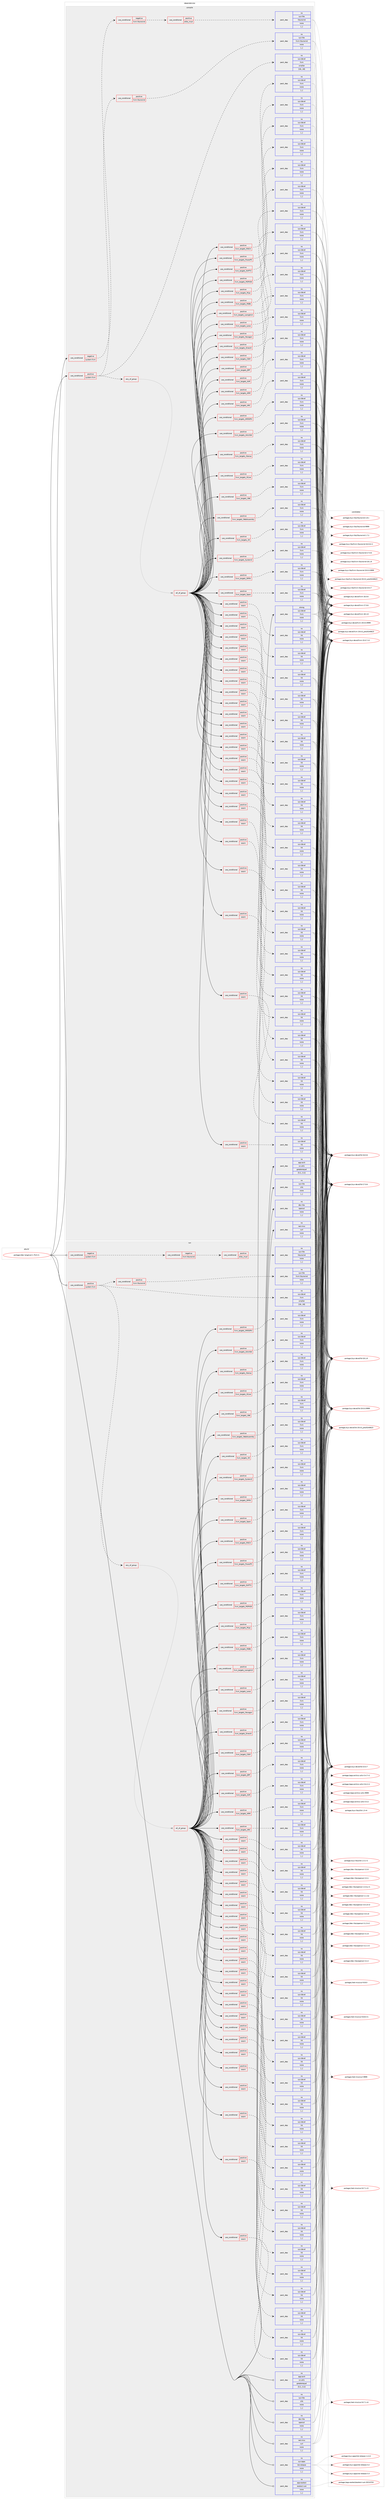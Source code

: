 digraph prolog {

# *************
# Graph options
# *************

newrank=true;
concentrate=true;
compound=true;
graph [rankdir=LR,fontname=Helvetica,fontsize=10,ranksep=1.5];#, ranksep=2.5, nodesep=0.2];
edge  [arrowhead=vee];
node  [fontname=Helvetica,fontsize=10];

# **********
# The ebuild
# **********

subgraph cluster_leftcol {
color=gray;
rank=same;
label=<<i>ebuild</i>>;
id [label="portage://dev-lang/rust-1.76.0-r1", color=red, width=4, href="../dev-lang/rust-1.76.0-r1.svg"];
}

# ****************
# The dependencies
# ****************

subgraph cluster_midcol {
color=gray;
label=<<i>dependencies</i>>;
subgraph cluster_compile {
fillcolor="#eeeeee";
style=filled;
label=<<i>compile</i>>;
subgraph cond24217 {
dependency101661 [label=<<TABLE BORDER="0" CELLBORDER="1" CELLSPACING="0" CELLPADDING="4"><TR><TD ROWSPAN="3" CELLPADDING="10">use_conditional</TD></TR><TR><TD>negative</TD></TR><TR><TD>system-llvm</TD></TR></TABLE>>, shape=none, color=red];
subgraph cond24218 {
dependency101662 [label=<<TABLE BORDER="0" CELLBORDER="1" CELLSPACING="0" CELLPADDING="4"><TR><TD ROWSPAN="3" CELLPADDING="10">use_conditional</TD></TR><TR><TD>negative</TD></TR><TR><TD>llvm-libunwind</TD></TR></TABLE>>, shape=none, color=red];
subgraph cond24219 {
dependency101663 [label=<<TABLE BORDER="0" CELLBORDER="1" CELLSPACING="0" CELLPADDING="4"><TR><TD ROWSPAN="3" CELLPADDING="10">use_conditional</TD></TR><TR><TD>positive</TD></TR><TR><TD>elibc_musl</TD></TR></TABLE>>, shape=none, color=red];
subgraph pack76346 {
dependency101664 [label=<<TABLE BORDER="0" CELLBORDER="1" CELLSPACING="0" CELLPADDING="4" WIDTH="220"><TR><TD ROWSPAN="6" CELLPADDING="30">pack_dep</TD></TR><TR><TD WIDTH="110">no</TD></TR><TR><TD>sys-libs</TD></TR><TR><TD>libunwind</TD></TR><TR><TD>none</TD></TR><TR><TD>[,,]</TD></TR></TABLE>>, shape=none, color=blue];
}
dependency101663:e -> dependency101664:w [weight=20,style="dashed",arrowhead="vee"];
}
dependency101662:e -> dependency101663:w [weight=20,style="dashed",arrowhead="vee"];
}
dependency101661:e -> dependency101662:w [weight=20,style="dashed",arrowhead="vee"];
}
id:e -> dependency101661:w [weight=20,style="solid",arrowhead="vee"];
subgraph cond24220 {
dependency101665 [label=<<TABLE BORDER="0" CELLBORDER="1" CELLSPACING="0" CELLPADDING="4"><TR><TD ROWSPAN="3" CELLPADDING="10">use_conditional</TD></TR><TR><TD>positive</TD></TR><TR><TD>system-llvm</TD></TR></TABLE>>, shape=none, color=red];
subgraph any976 {
dependency101666 [label=<<TABLE BORDER="0" CELLBORDER="1" CELLSPACING="0" CELLPADDING="4"><TR><TD CELLPADDING="10">any_of_group</TD></TR></TABLE>>, shape=none, color=red];subgraph all125 {
dependency101667 [label=<<TABLE BORDER="0" CELLBORDER="1" CELLSPACING="0" CELLPADDING="4"><TR><TD CELLPADDING="10">all_of_group</TD></TR></TABLE>>, shape=none, color=red];subgraph cond24221 {
dependency101668 [label=<<TABLE BORDER="0" CELLBORDER="1" CELLSPACING="0" CELLPADDING="4"><TR><TD ROWSPAN="3" CELLPADDING="10">use_conditional</TD></TR><TR><TD>positive</TD></TR><TR><TD>llvm_targets_AArch64</TD></TR></TABLE>>, shape=none, color=red];
subgraph pack76347 {
dependency101669 [label=<<TABLE BORDER="0" CELLBORDER="1" CELLSPACING="0" CELLPADDING="4" WIDTH="220"><TR><TD ROWSPAN="6" CELLPADDING="30">pack_dep</TD></TR><TR><TD WIDTH="110">no</TD></TR><TR><TD>sys-devel</TD></TR><TR><TD>llvm</TD></TR><TR><TD>none</TD></TR><TR><TD>[,,]</TD></TR></TABLE>>, shape=none, color=blue];
}
dependency101668:e -> dependency101669:w [weight=20,style="dashed",arrowhead="vee"];
}
dependency101667:e -> dependency101668:w [weight=20,style="solid",arrowhead="inv"];
subgraph cond24222 {
dependency101670 [label=<<TABLE BORDER="0" CELLBORDER="1" CELLSPACING="0" CELLPADDING="4"><TR><TD ROWSPAN="3" CELLPADDING="10">use_conditional</TD></TR><TR><TD>positive</TD></TR><TR><TD>wasm</TD></TR></TABLE>>, shape=none, color=red];
subgraph pack76348 {
dependency101671 [label=<<TABLE BORDER="0" CELLBORDER="1" CELLSPACING="0" CELLPADDING="4" WIDTH="220"><TR><TD ROWSPAN="6" CELLPADDING="30">pack_dep</TD></TR><TR><TD WIDTH="110">no</TD></TR><TR><TD>sys-devel</TD></TR><TR><TD>lld</TD></TR><TR><TD>none</TD></TR><TR><TD>[,,]</TD></TR></TABLE>>, shape=none, color=blue];
}
dependency101670:e -> dependency101671:w [weight=20,style="dashed",arrowhead="vee"];
}
dependency101667:e -> dependency101670:w [weight=20,style="solid",arrowhead="inv"];
subgraph cond24223 {
dependency101672 [label=<<TABLE BORDER="0" CELLBORDER="1" CELLSPACING="0" CELLPADDING="4"><TR><TD ROWSPAN="3" CELLPADDING="10">use_conditional</TD></TR><TR><TD>positive</TD></TR><TR><TD>llvm_targets_AMDGPU</TD></TR></TABLE>>, shape=none, color=red];
subgraph pack76349 {
dependency101673 [label=<<TABLE BORDER="0" CELLBORDER="1" CELLSPACING="0" CELLPADDING="4" WIDTH="220"><TR><TD ROWSPAN="6" CELLPADDING="30">pack_dep</TD></TR><TR><TD WIDTH="110">no</TD></TR><TR><TD>sys-devel</TD></TR><TR><TD>llvm</TD></TR><TR><TD>none</TD></TR><TR><TD>[,,]</TD></TR></TABLE>>, shape=none, color=blue];
}
dependency101672:e -> dependency101673:w [weight=20,style="dashed",arrowhead="vee"];
}
dependency101667:e -> dependency101672:w [weight=20,style="solid",arrowhead="inv"];
subgraph cond24224 {
dependency101674 [label=<<TABLE BORDER="0" CELLBORDER="1" CELLSPACING="0" CELLPADDING="4"><TR><TD ROWSPAN="3" CELLPADDING="10">use_conditional</TD></TR><TR><TD>positive</TD></TR><TR><TD>wasm</TD></TR></TABLE>>, shape=none, color=red];
subgraph pack76350 {
dependency101675 [label=<<TABLE BORDER="0" CELLBORDER="1" CELLSPACING="0" CELLPADDING="4" WIDTH="220"><TR><TD ROWSPAN="6" CELLPADDING="30">pack_dep</TD></TR><TR><TD WIDTH="110">no</TD></TR><TR><TD>sys-devel</TD></TR><TR><TD>lld</TD></TR><TR><TD>none</TD></TR><TR><TD>[,,]</TD></TR></TABLE>>, shape=none, color=blue];
}
dependency101674:e -> dependency101675:w [weight=20,style="dashed",arrowhead="vee"];
}
dependency101667:e -> dependency101674:w [weight=20,style="solid",arrowhead="inv"];
subgraph cond24225 {
dependency101676 [label=<<TABLE BORDER="0" CELLBORDER="1" CELLSPACING="0" CELLPADDING="4"><TR><TD ROWSPAN="3" CELLPADDING="10">use_conditional</TD></TR><TR><TD>positive</TD></TR><TR><TD>llvm_targets_ARC</TD></TR></TABLE>>, shape=none, color=red];
subgraph pack76351 {
dependency101677 [label=<<TABLE BORDER="0" CELLBORDER="1" CELLSPACING="0" CELLPADDING="4" WIDTH="220"><TR><TD ROWSPAN="6" CELLPADDING="30">pack_dep</TD></TR><TR><TD WIDTH="110">no</TD></TR><TR><TD>sys-devel</TD></TR><TR><TD>llvm</TD></TR><TR><TD>none</TD></TR><TR><TD>[,,]</TD></TR></TABLE>>, shape=none, color=blue];
}
dependency101676:e -> dependency101677:w [weight=20,style="dashed",arrowhead="vee"];
}
dependency101667:e -> dependency101676:w [weight=20,style="solid",arrowhead="inv"];
subgraph cond24226 {
dependency101678 [label=<<TABLE BORDER="0" CELLBORDER="1" CELLSPACING="0" CELLPADDING="4"><TR><TD ROWSPAN="3" CELLPADDING="10">use_conditional</TD></TR><TR><TD>positive</TD></TR><TR><TD>wasm</TD></TR></TABLE>>, shape=none, color=red];
subgraph pack76352 {
dependency101679 [label=<<TABLE BORDER="0" CELLBORDER="1" CELLSPACING="0" CELLPADDING="4" WIDTH="220"><TR><TD ROWSPAN="6" CELLPADDING="30">pack_dep</TD></TR><TR><TD WIDTH="110">no</TD></TR><TR><TD>sys-devel</TD></TR><TR><TD>lld</TD></TR><TR><TD>none</TD></TR><TR><TD>[,,]</TD></TR></TABLE>>, shape=none, color=blue];
}
dependency101678:e -> dependency101679:w [weight=20,style="dashed",arrowhead="vee"];
}
dependency101667:e -> dependency101678:w [weight=20,style="solid",arrowhead="inv"];
subgraph cond24227 {
dependency101680 [label=<<TABLE BORDER="0" CELLBORDER="1" CELLSPACING="0" CELLPADDING="4"><TR><TD ROWSPAN="3" CELLPADDING="10">use_conditional</TD></TR><TR><TD>positive</TD></TR><TR><TD>llvm_targets_ARM</TD></TR></TABLE>>, shape=none, color=red];
subgraph pack76353 {
dependency101681 [label=<<TABLE BORDER="0" CELLBORDER="1" CELLSPACING="0" CELLPADDING="4" WIDTH="220"><TR><TD ROWSPAN="6" CELLPADDING="30">pack_dep</TD></TR><TR><TD WIDTH="110">no</TD></TR><TR><TD>sys-devel</TD></TR><TR><TD>llvm</TD></TR><TR><TD>none</TD></TR><TR><TD>[,,]</TD></TR></TABLE>>, shape=none, color=blue];
}
dependency101680:e -> dependency101681:w [weight=20,style="dashed",arrowhead="vee"];
}
dependency101667:e -> dependency101680:w [weight=20,style="solid",arrowhead="inv"];
subgraph cond24228 {
dependency101682 [label=<<TABLE BORDER="0" CELLBORDER="1" CELLSPACING="0" CELLPADDING="4"><TR><TD ROWSPAN="3" CELLPADDING="10">use_conditional</TD></TR><TR><TD>positive</TD></TR><TR><TD>wasm</TD></TR></TABLE>>, shape=none, color=red];
subgraph pack76354 {
dependency101683 [label=<<TABLE BORDER="0" CELLBORDER="1" CELLSPACING="0" CELLPADDING="4" WIDTH="220"><TR><TD ROWSPAN="6" CELLPADDING="30">pack_dep</TD></TR><TR><TD WIDTH="110">no</TD></TR><TR><TD>sys-devel</TD></TR><TR><TD>lld</TD></TR><TR><TD>none</TD></TR><TR><TD>[,,]</TD></TR></TABLE>>, shape=none, color=blue];
}
dependency101682:e -> dependency101683:w [weight=20,style="dashed",arrowhead="vee"];
}
dependency101667:e -> dependency101682:w [weight=20,style="solid",arrowhead="inv"];
subgraph cond24229 {
dependency101684 [label=<<TABLE BORDER="0" CELLBORDER="1" CELLSPACING="0" CELLPADDING="4"><TR><TD ROWSPAN="3" CELLPADDING="10">use_conditional</TD></TR><TR><TD>positive</TD></TR><TR><TD>llvm_targets_AVR</TD></TR></TABLE>>, shape=none, color=red];
subgraph pack76355 {
dependency101685 [label=<<TABLE BORDER="0" CELLBORDER="1" CELLSPACING="0" CELLPADDING="4" WIDTH="220"><TR><TD ROWSPAN="6" CELLPADDING="30">pack_dep</TD></TR><TR><TD WIDTH="110">no</TD></TR><TR><TD>sys-devel</TD></TR><TR><TD>llvm</TD></TR><TR><TD>none</TD></TR><TR><TD>[,,]</TD></TR></TABLE>>, shape=none, color=blue];
}
dependency101684:e -> dependency101685:w [weight=20,style="dashed",arrowhead="vee"];
}
dependency101667:e -> dependency101684:w [weight=20,style="solid",arrowhead="inv"];
subgraph cond24230 {
dependency101686 [label=<<TABLE BORDER="0" CELLBORDER="1" CELLSPACING="0" CELLPADDING="4"><TR><TD ROWSPAN="3" CELLPADDING="10">use_conditional</TD></TR><TR><TD>positive</TD></TR><TR><TD>wasm</TD></TR></TABLE>>, shape=none, color=red];
subgraph pack76356 {
dependency101687 [label=<<TABLE BORDER="0" CELLBORDER="1" CELLSPACING="0" CELLPADDING="4" WIDTH="220"><TR><TD ROWSPAN="6" CELLPADDING="30">pack_dep</TD></TR><TR><TD WIDTH="110">no</TD></TR><TR><TD>sys-devel</TD></TR><TR><TD>lld</TD></TR><TR><TD>none</TD></TR><TR><TD>[,,]</TD></TR></TABLE>>, shape=none, color=blue];
}
dependency101686:e -> dependency101687:w [weight=20,style="dashed",arrowhead="vee"];
}
dependency101667:e -> dependency101686:w [weight=20,style="solid",arrowhead="inv"];
subgraph cond24231 {
dependency101688 [label=<<TABLE BORDER="0" CELLBORDER="1" CELLSPACING="0" CELLPADDING="4"><TR><TD ROWSPAN="3" CELLPADDING="10">use_conditional</TD></TR><TR><TD>positive</TD></TR><TR><TD>llvm_targets_BPF</TD></TR></TABLE>>, shape=none, color=red];
subgraph pack76357 {
dependency101689 [label=<<TABLE BORDER="0" CELLBORDER="1" CELLSPACING="0" CELLPADDING="4" WIDTH="220"><TR><TD ROWSPAN="6" CELLPADDING="30">pack_dep</TD></TR><TR><TD WIDTH="110">no</TD></TR><TR><TD>sys-devel</TD></TR><TR><TD>llvm</TD></TR><TR><TD>none</TD></TR><TR><TD>[,,]</TD></TR></TABLE>>, shape=none, color=blue];
}
dependency101688:e -> dependency101689:w [weight=20,style="dashed",arrowhead="vee"];
}
dependency101667:e -> dependency101688:w [weight=20,style="solid",arrowhead="inv"];
subgraph cond24232 {
dependency101690 [label=<<TABLE BORDER="0" CELLBORDER="1" CELLSPACING="0" CELLPADDING="4"><TR><TD ROWSPAN="3" CELLPADDING="10">use_conditional</TD></TR><TR><TD>positive</TD></TR><TR><TD>wasm</TD></TR></TABLE>>, shape=none, color=red];
subgraph pack76358 {
dependency101691 [label=<<TABLE BORDER="0" CELLBORDER="1" CELLSPACING="0" CELLPADDING="4" WIDTH="220"><TR><TD ROWSPAN="6" CELLPADDING="30">pack_dep</TD></TR><TR><TD WIDTH="110">no</TD></TR><TR><TD>sys-devel</TD></TR><TR><TD>lld</TD></TR><TR><TD>none</TD></TR><TR><TD>[,,]</TD></TR></TABLE>>, shape=none, color=blue];
}
dependency101690:e -> dependency101691:w [weight=20,style="dashed",arrowhead="vee"];
}
dependency101667:e -> dependency101690:w [weight=20,style="solid",arrowhead="inv"];
subgraph cond24233 {
dependency101692 [label=<<TABLE BORDER="0" CELLBORDER="1" CELLSPACING="0" CELLPADDING="4"><TR><TD ROWSPAN="3" CELLPADDING="10">use_conditional</TD></TR><TR><TD>positive</TD></TR><TR><TD>llvm_targets_CSKY</TD></TR></TABLE>>, shape=none, color=red];
subgraph pack76359 {
dependency101693 [label=<<TABLE BORDER="0" CELLBORDER="1" CELLSPACING="0" CELLPADDING="4" WIDTH="220"><TR><TD ROWSPAN="6" CELLPADDING="30">pack_dep</TD></TR><TR><TD WIDTH="110">no</TD></TR><TR><TD>sys-devel</TD></TR><TR><TD>llvm</TD></TR><TR><TD>none</TD></TR><TR><TD>[,,]</TD></TR></TABLE>>, shape=none, color=blue];
}
dependency101692:e -> dependency101693:w [weight=20,style="dashed",arrowhead="vee"];
}
dependency101667:e -> dependency101692:w [weight=20,style="solid",arrowhead="inv"];
subgraph cond24234 {
dependency101694 [label=<<TABLE BORDER="0" CELLBORDER="1" CELLSPACING="0" CELLPADDING="4"><TR><TD ROWSPAN="3" CELLPADDING="10">use_conditional</TD></TR><TR><TD>positive</TD></TR><TR><TD>wasm</TD></TR></TABLE>>, shape=none, color=red];
subgraph pack76360 {
dependency101695 [label=<<TABLE BORDER="0" CELLBORDER="1" CELLSPACING="0" CELLPADDING="4" WIDTH="220"><TR><TD ROWSPAN="6" CELLPADDING="30">pack_dep</TD></TR><TR><TD WIDTH="110">no</TD></TR><TR><TD>sys-devel</TD></TR><TR><TD>lld</TD></TR><TR><TD>none</TD></TR><TR><TD>[,,]</TD></TR></TABLE>>, shape=none, color=blue];
}
dependency101694:e -> dependency101695:w [weight=20,style="dashed",arrowhead="vee"];
}
dependency101667:e -> dependency101694:w [weight=20,style="solid",arrowhead="inv"];
subgraph cond24235 {
dependency101696 [label=<<TABLE BORDER="0" CELLBORDER="1" CELLSPACING="0" CELLPADDING="4"><TR><TD ROWSPAN="3" CELLPADDING="10">use_conditional</TD></TR><TR><TD>positive</TD></TR><TR><TD>llvm_targets_DirectX</TD></TR></TABLE>>, shape=none, color=red];
subgraph pack76361 {
dependency101697 [label=<<TABLE BORDER="0" CELLBORDER="1" CELLSPACING="0" CELLPADDING="4" WIDTH="220"><TR><TD ROWSPAN="6" CELLPADDING="30">pack_dep</TD></TR><TR><TD WIDTH="110">no</TD></TR><TR><TD>sys-devel</TD></TR><TR><TD>llvm</TD></TR><TR><TD>none</TD></TR><TR><TD>[,,]</TD></TR></TABLE>>, shape=none, color=blue];
}
dependency101696:e -> dependency101697:w [weight=20,style="dashed",arrowhead="vee"];
}
dependency101667:e -> dependency101696:w [weight=20,style="solid",arrowhead="inv"];
subgraph cond24236 {
dependency101698 [label=<<TABLE BORDER="0" CELLBORDER="1" CELLSPACING="0" CELLPADDING="4"><TR><TD ROWSPAN="3" CELLPADDING="10">use_conditional</TD></TR><TR><TD>positive</TD></TR><TR><TD>wasm</TD></TR></TABLE>>, shape=none, color=red];
subgraph pack76362 {
dependency101699 [label=<<TABLE BORDER="0" CELLBORDER="1" CELLSPACING="0" CELLPADDING="4" WIDTH="220"><TR><TD ROWSPAN="6" CELLPADDING="30">pack_dep</TD></TR><TR><TD WIDTH="110">no</TD></TR><TR><TD>sys-devel</TD></TR><TR><TD>lld</TD></TR><TR><TD>none</TD></TR><TR><TD>[,,]</TD></TR></TABLE>>, shape=none, color=blue];
}
dependency101698:e -> dependency101699:w [weight=20,style="dashed",arrowhead="vee"];
}
dependency101667:e -> dependency101698:w [weight=20,style="solid",arrowhead="inv"];
subgraph cond24237 {
dependency101700 [label=<<TABLE BORDER="0" CELLBORDER="1" CELLSPACING="0" CELLPADDING="4"><TR><TD ROWSPAN="3" CELLPADDING="10">use_conditional</TD></TR><TR><TD>positive</TD></TR><TR><TD>llvm_targets_Hexagon</TD></TR></TABLE>>, shape=none, color=red];
subgraph pack76363 {
dependency101701 [label=<<TABLE BORDER="0" CELLBORDER="1" CELLSPACING="0" CELLPADDING="4" WIDTH="220"><TR><TD ROWSPAN="6" CELLPADDING="30">pack_dep</TD></TR><TR><TD WIDTH="110">no</TD></TR><TR><TD>sys-devel</TD></TR><TR><TD>llvm</TD></TR><TR><TD>none</TD></TR><TR><TD>[,,]</TD></TR></TABLE>>, shape=none, color=blue];
}
dependency101700:e -> dependency101701:w [weight=20,style="dashed",arrowhead="vee"];
}
dependency101667:e -> dependency101700:w [weight=20,style="solid",arrowhead="inv"];
subgraph cond24238 {
dependency101702 [label=<<TABLE BORDER="0" CELLBORDER="1" CELLSPACING="0" CELLPADDING="4"><TR><TD ROWSPAN="3" CELLPADDING="10">use_conditional</TD></TR><TR><TD>positive</TD></TR><TR><TD>wasm</TD></TR></TABLE>>, shape=none, color=red];
subgraph pack76364 {
dependency101703 [label=<<TABLE BORDER="0" CELLBORDER="1" CELLSPACING="0" CELLPADDING="4" WIDTH="220"><TR><TD ROWSPAN="6" CELLPADDING="30">pack_dep</TD></TR><TR><TD WIDTH="110">no</TD></TR><TR><TD>sys-devel</TD></TR><TR><TD>lld</TD></TR><TR><TD>none</TD></TR><TR><TD>[,,]</TD></TR></TABLE>>, shape=none, color=blue];
}
dependency101702:e -> dependency101703:w [weight=20,style="dashed",arrowhead="vee"];
}
dependency101667:e -> dependency101702:w [weight=20,style="solid",arrowhead="inv"];
subgraph cond24239 {
dependency101704 [label=<<TABLE BORDER="0" CELLBORDER="1" CELLSPACING="0" CELLPADDING="4"><TR><TD ROWSPAN="3" CELLPADDING="10">use_conditional</TD></TR><TR><TD>positive</TD></TR><TR><TD>llvm_targets_Lanai</TD></TR></TABLE>>, shape=none, color=red];
subgraph pack76365 {
dependency101705 [label=<<TABLE BORDER="0" CELLBORDER="1" CELLSPACING="0" CELLPADDING="4" WIDTH="220"><TR><TD ROWSPAN="6" CELLPADDING="30">pack_dep</TD></TR><TR><TD WIDTH="110">no</TD></TR><TR><TD>sys-devel</TD></TR><TR><TD>llvm</TD></TR><TR><TD>none</TD></TR><TR><TD>[,,]</TD></TR></TABLE>>, shape=none, color=blue];
}
dependency101704:e -> dependency101705:w [weight=20,style="dashed",arrowhead="vee"];
}
dependency101667:e -> dependency101704:w [weight=20,style="solid",arrowhead="inv"];
subgraph cond24240 {
dependency101706 [label=<<TABLE BORDER="0" CELLBORDER="1" CELLSPACING="0" CELLPADDING="4"><TR><TD ROWSPAN="3" CELLPADDING="10">use_conditional</TD></TR><TR><TD>positive</TD></TR><TR><TD>wasm</TD></TR></TABLE>>, shape=none, color=red];
subgraph pack76366 {
dependency101707 [label=<<TABLE BORDER="0" CELLBORDER="1" CELLSPACING="0" CELLPADDING="4" WIDTH="220"><TR><TD ROWSPAN="6" CELLPADDING="30">pack_dep</TD></TR><TR><TD WIDTH="110">no</TD></TR><TR><TD>sys-devel</TD></TR><TR><TD>lld</TD></TR><TR><TD>none</TD></TR><TR><TD>[,,]</TD></TR></TABLE>>, shape=none, color=blue];
}
dependency101706:e -> dependency101707:w [weight=20,style="dashed",arrowhead="vee"];
}
dependency101667:e -> dependency101706:w [weight=20,style="solid",arrowhead="inv"];
subgraph cond24241 {
dependency101708 [label=<<TABLE BORDER="0" CELLBORDER="1" CELLSPACING="0" CELLPADDING="4"><TR><TD ROWSPAN="3" CELLPADDING="10">use_conditional</TD></TR><TR><TD>positive</TD></TR><TR><TD>llvm_targets_LoongArch</TD></TR></TABLE>>, shape=none, color=red];
subgraph pack76367 {
dependency101709 [label=<<TABLE BORDER="0" CELLBORDER="1" CELLSPACING="0" CELLPADDING="4" WIDTH="220"><TR><TD ROWSPAN="6" CELLPADDING="30">pack_dep</TD></TR><TR><TD WIDTH="110">no</TD></TR><TR><TD>sys-devel</TD></TR><TR><TD>llvm</TD></TR><TR><TD>none</TD></TR><TR><TD>[,,]</TD></TR></TABLE>>, shape=none, color=blue];
}
dependency101708:e -> dependency101709:w [weight=20,style="dashed",arrowhead="vee"];
}
dependency101667:e -> dependency101708:w [weight=20,style="solid",arrowhead="inv"];
subgraph cond24242 {
dependency101710 [label=<<TABLE BORDER="0" CELLBORDER="1" CELLSPACING="0" CELLPADDING="4"><TR><TD ROWSPAN="3" CELLPADDING="10">use_conditional</TD></TR><TR><TD>positive</TD></TR><TR><TD>wasm</TD></TR></TABLE>>, shape=none, color=red];
subgraph pack76368 {
dependency101711 [label=<<TABLE BORDER="0" CELLBORDER="1" CELLSPACING="0" CELLPADDING="4" WIDTH="220"><TR><TD ROWSPAN="6" CELLPADDING="30">pack_dep</TD></TR><TR><TD WIDTH="110">no</TD></TR><TR><TD>sys-devel</TD></TR><TR><TD>lld</TD></TR><TR><TD>none</TD></TR><TR><TD>[,,]</TD></TR></TABLE>>, shape=none, color=blue];
}
dependency101710:e -> dependency101711:w [weight=20,style="dashed",arrowhead="vee"];
}
dependency101667:e -> dependency101710:w [weight=20,style="solid",arrowhead="inv"];
subgraph cond24243 {
dependency101712 [label=<<TABLE BORDER="0" CELLBORDER="1" CELLSPACING="0" CELLPADDING="4"><TR><TD ROWSPAN="3" CELLPADDING="10">use_conditional</TD></TR><TR><TD>positive</TD></TR><TR><TD>llvm_targets_M68k</TD></TR></TABLE>>, shape=none, color=red];
subgraph pack76369 {
dependency101713 [label=<<TABLE BORDER="0" CELLBORDER="1" CELLSPACING="0" CELLPADDING="4" WIDTH="220"><TR><TD ROWSPAN="6" CELLPADDING="30">pack_dep</TD></TR><TR><TD WIDTH="110">no</TD></TR><TR><TD>sys-devel</TD></TR><TR><TD>llvm</TD></TR><TR><TD>none</TD></TR><TR><TD>[,,]</TD></TR></TABLE>>, shape=none, color=blue];
}
dependency101712:e -> dependency101713:w [weight=20,style="dashed",arrowhead="vee"];
}
dependency101667:e -> dependency101712:w [weight=20,style="solid",arrowhead="inv"];
subgraph cond24244 {
dependency101714 [label=<<TABLE BORDER="0" CELLBORDER="1" CELLSPACING="0" CELLPADDING="4"><TR><TD ROWSPAN="3" CELLPADDING="10">use_conditional</TD></TR><TR><TD>positive</TD></TR><TR><TD>wasm</TD></TR></TABLE>>, shape=none, color=red];
subgraph pack76370 {
dependency101715 [label=<<TABLE BORDER="0" CELLBORDER="1" CELLSPACING="0" CELLPADDING="4" WIDTH="220"><TR><TD ROWSPAN="6" CELLPADDING="30">pack_dep</TD></TR><TR><TD WIDTH="110">no</TD></TR><TR><TD>sys-devel</TD></TR><TR><TD>lld</TD></TR><TR><TD>none</TD></TR><TR><TD>[,,]</TD></TR></TABLE>>, shape=none, color=blue];
}
dependency101714:e -> dependency101715:w [weight=20,style="dashed",arrowhead="vee"];
}
dependency101667:e -> dependency101714:w [weight=20,style="solid",arrowhead="inv"];
subgraph cond24245 {
dependency101716 [label=<<TABLE BORDER="0" CELLBORDER="1" CELLSPACING="0" CELLPADDING="4"><TR><TD ROWSPAN="3" CELLPADDING="10">use_conditional</TD></TR><TR><TD>positive</TD></TR><TR><TD>llvm_targets_Mips</TD></TR></TABLE>>, shape=none, color=red];
subgraph pack76371 {
dependency101717 [label=<<TABLE BORDER="0" CELLBORDER="1" CELLSPACING="0" CELLPADDING="4" WIDTH="220"><TR><TD ROWSPAN="6" CELLPADDING="30">pack_dep</TD></TR><TR><TD WIDTH="110">no</TD></TR><TR><TD>sys-devel</TD></TR><TR><TD>llvm</TD></TR><TR><TD>none</TD></TR><TR><TD>[,,]</TD></TR></TABLE>>, shape=none, color=blue];
}
dependency101716:e -> dependency101717:w [weight=20,style="dashed",arrowhead="vee"];
}
dependency101667:e -> dependency101716:w [weight=20,style="solid",arrowhead="inv"];
subgraph cond24246 {
dependency101718 [label=<<TABLE BORDER="0" CELLBORDER="1" CELLSPACING="0" CELLPADDING="4"><TR><TD ROWSPAN="3" CELLPADDING="10">use_conditional</TD></TR><TR><TD>positive</TD></TR><TR><TD>wasm</TD></TR></TABLE>>, shape=none, color=red];
subgraph pack76372 {
dependency101719 [label=<<TABLE BORDER="0" CELLBORDER="1" CELLSPACING="0" CELLPADDING="4" WIDTH="220"><TR><TD ROWSPAN="6" CELLPADDING="30">pack_dep</TD></TR><TR><TD WIDTH="110">no</TD></TR><TR><TD>sys-devel</TD></TR><TR><TD>lld</TD></TR><TR><TD>none</TD></TR><TR><TD>[,,]</TD></TR></TABLE>>, shape=none, color=blue];
}
dependency101718:e -> dependency101719:w [weight=20,style="dashed",arrowhead="vee"];
}
dependency101667:e -> dependency101718:w [weight=20,style="solid",arrowhead="inv"];
subgraph cond24247 {
dependency101720 [label=<<TABLE BORDER="0" CELLBORDER="1" CELLSPACING="0" CELLPADDING="4"><TR><TD ROWSPAN="3" CELLPADDING="10">use_conditional</TD></TR><TR><TD>positive</TD></TR><TR><TD>llvm_targets_MSP430</TD></TR></TABLE>>, shape=none, color=red];
subgraph pack76373 {
dependency101721 [label=<<TABLE BORDER="0" CELLBORDER="1" CELLSPACING="0" CELLPADDING="4" WIDTH="220"><TR><TD ROWSPAN="6" CELLPADDING="30">pack_dep</TD></TR><TR><TD WIDTH="110">no</TD></TR><TR><TD>sys-devel</TD></TR><TR><TD>llvm</TD></TR><TR><TD>none</TD></TR><TR><TD>[,,]</TD></TR></TABLE>>, shape=none, color=blue];
}
dependency101720:e -> dependency101721:w [weight=20,style="dashed",arrowhead="vee"];
}
dependency101667:e -> dependency101720:w [weight=20,style="solid",arrowhead="inv"];
subgraph cond24248 {
dependency101722 [label=<<TABLE BORDER="0" CELLBORDER="1" CELLSPACING="0" CELLPADDING="4"><TR><TD ROWSPAN="3" CELLPADDING="10">use_conditional</TD></TR><TR><TD>positive</TD></TR><TR><TD>wasm</TD></TR></TABLE>>, shape=none, color=red];
subgraph pack76374 {
dependency101723 [label=<<TABLE BORDER="0" CELLBORDER="1" CELLSPACING="0" CELLPADDING="4" WIDTH="220"><TR><TD ROWSPAN="6" CELLPADDING="30">pack_dep</TD></TR><TR><TD WIDTH="110">no</TD></TR><TR><TD>sys-devel</TD></TR><TR><TD>lld</TD></TR><TR><TD>none</TD></TR><TR><TD>[,,]</TD></TR></TABLE>>, shape=none, color=blue];
}
dependency101722:e -> dependency101723:w [weight=20,style="dashed",arrowhead="vee"];
}
dependency101667:e -> dependency101722:w [weight=20,style="solid",arrowhead="inv"];
subgraph cond24249 {
dependency101724 [label=<<TABLE BORDER="0" CELLBORDER="1" CELLSPACING="0" CELLPADDING="4"><TR><TD ROWSPAN="3" CELLPADDING="10">use_conditional</TD></TR><TR><TD>positive</TD></TR><TR><TD>llvm_targets_NVPTX</TD></TR></TABLE>>, shape=none, color=red];
subgraph pack76375 {
dependency101725 [label=<<TABLE BORDER="0" CELLBORDER="1" CELLSPACING="0" CELLPADDING="4" WIDTH="220"><TR><TD ROWSPAN="6" CELLPADDING="30">pack_dep</TD></TR><TR><TD WIDTH="110">no</TD></TR><TR><TD>sys-devel</TD></TR><TR><TD>llvm</TD></TR><TR><TD>none</TD></TR><TR><TD>[,,]</TD></TR></TABLE>>, shape=none, color=blue];
}
dependency101724:e -> dependency101725:w [weight=20,style="dashed",arrowhead="vee"];
}
dependency101667:e -> dependency101724:w [weight=20,style="solid",arrowhead="inv"];
subgraph cond24250 {
dependency101726 [label=<<TABLE BORDER="0" CELLBORDER="1" CELLSPACING="0" CELLPADDING="4"><TR><TD ROWSPAN="3" CELLPADDING="10">use_conditional</TD></TR><TR><TD>positive</TD></TR><TR><TD>wasm</TD></TR></TABLE>>, shape=none, color=red];
subgraph pack76376 {
dependency101727 [label=<<TABLE BORDER="0" CELLBORDER="1" CELLSPACING="0" CELLPADDING="4" WIDTH="220"><TR><TD ROWSPAN="6" CELLPADDING="30">pack_dep</TD></TR><TR><TD WIDTH="110">no</TD></TR><TR><TD>sys-devel</TD></TR><TR><TD>lld</TD></TR><TR><TD>none</TD></TR><TR><TD>[,,]</TD></TR></TABLE>>, shape=none, color=blue];
}
dependency101726:e -> dependency101727:w [weight=20,style="dashed",arrowhead="vee"];
}
dependency101667:e -> dependency101726:w [weight=20,style="solid",arrowhead="inv"];
subgraph cond24251 {
dependency101728 [label=<<TABLE BORDER="0" CELLBORDER="1" CELLSPACING="0" CELLPADDING="4"><TR><TD ROWSPAN="3" CELLPADDING="10">use_conditional</TD></TR><TR><TD>positive</TD></TR><TR><TD>llvm_targets_PowerPC</TD></TR></TABLE>>, shape=none, color=red];
subgraph pack76377 {
dependency101729 [label=<<TABLE BORDER="0" CELLBORDER="1" CELLSPACING="0" CELLPADDING="4" WIDTH="220"><TR><TD ROWSPAN="6" CELLPADDING="30">pack_dep</TD></TR><TR><TD WIDTH="110">no</TD></TR><TR><TD>sys-devel</TD></TR><TR><TD>llvm</TD></TR><TR><TD>none</TD></TR><TR><TD>[,,]</TD></TR></TABLE>>, shape=none, color=blue];
}
dependency101728:e -> dependency101729:w [weight=20,style="dashed",arrowhead="vee"];
}
dependency101667:e -> dependency101728:w [weight=20,style="solid",arrowhead="inv"];
subgraph cond24252 {
dependency101730 [label=<<TABLE BORDER="0" CELLBORDER="1" CELLSPACING="0" CELLPADDING="4"><TR><TD ROWSPAN="3" CELLPADDING="10">use_conditional</TD></TR><TR><TD>positive</TD></TR><TR><TD>wasm</TD></TR></TABLE>>, shape=none, color=red];
subgraph pack76378 {
dependency101731 [label=<<TABLE BORDER="0" CELLBORDER="1" CELLSPACING="0" CELLPADDING="4" WIDTH="220"><TR><TD ROWSPAN="6" CELLPADDING="30">pack_dep</TD></TR><TR><TD WIDTH="110">no</TD></TR><TR><TD>sys-devel</TD></TR><TR><TD>lld</TD></TR><TR><TD>none</TD></TR><TR><TD>[,,]</TD></TR></TABLE>>, shape=none, color=blue];
}
dependency101730:e -> dependency101731:w [weight=20,style="dashed",arrowhead="vee"];
}
dependency101667:e -> dependency101730:w [weight=20,style="solid",arrowhead="inv"];
subgraph cond24253 {
dependency101732 [label=<<TABLE BORDER="0" CELLBORDER="1" CELLSPACING="0" CELLPADDING="4"><TR><TD ROWSPAN="3" CELLPADDING="10">use_conditional</TD></TR><TR><TD>positive</TD></TR><TR><TD>llvm_targets_RISCV</TD></TR></TABLE>>, shape=none, color=red];
subgraph pack76379 {
dependency101733 [label=<<TABLE BORDER="0" CELLBORDER="1" CELLSPACING="0" CELLPADDING="4" WIDTH="220"><TR><TD ROWSPAN="6" CELLPADDING="30">pack_dep</TD></TR><TR><TD WIDTH="110">no</TD></TR><TR><TD>sys-devel</TD></TR><TR><TD>llvm</TD></TR><TR><TD>none</TD></TR><TR><TD>[,,]</TD></TR></TABLE>>, shape=none, color=blue];
}
dependency101732:e -> dependency101733:w [weight=20,style="dashed",arrowhead="vee"];
}
dependency101667:e -> dependency101732:w [weight=20,style="solid",arrowhead="inv"];
subgraph cond24254 {
dependency101734 [label=<<TABLE BORDER="0" CELLBORDER="1" CELLSPACING="0" CELLPADDING="4"><TR><TD ROWSPAN="3" CELLPADDING="10">use_conditional</TD></TR><TR><TD>positive</TD></TR><TR><TD>wasm</TD></TR></TABLE>>, shape=none, color=red];
subgraph pack76380 {
dependency101735 [label=<<TABLE BORDER="0" CELLBORDER="1" CELLSPACING="0" CELLPADDING="4" WIDTH="220"><TR><TD ROWSPAN="6" CELLPADDING="30">pack_dep</TD></TR><TR><TD WIDTH="110">no</TD></TR><TR><TD>sys-devel</TD></TR><TR><TD>lld</TD></TR><TR><TD>none</TD></TR><TR><TD>[,,]</TD></TR></TABLE>>, shape=none, color=blue];
}
dependency101734:e -> dependency101735:w [weight=20,style="dashed",arrowhead="vee"];
}
dependency101667:e -> dependency101734:w [weight=20,style="solid",arrowhead="inv"];
subgraph cond24255 {
dependency101736 [label=<<TABLE BORDER="0" CELLBORDER="1" CELLSPACING="0" CELLPADDING="4"><TR><TD ROWSPAN="3" CELLPADDING="10">use_conditional</TD></TR><TR><TD>positive</TD></TR><TR><TD>llvm_targets_Sparc</TD></TR></TABLE>>, shape=none, color=red];
subgraph pack76381 {
dependency101737 [label=<<TABLE BORDER="0" CELLBORDER="1" CELLSPACING="0" CELLPADDING="4" WIDTH="220"><TR><TD ROWSPAN="6" CELLPADDING="30">pack_dep</TD></TR><TR><TD WIDTH="110">no</TD></TR><TR><TD>sys-devel</TD></TR><TR><TD>llvm</TD></TR><TR><TD>none</TD></TR><TR><TD>[,,]</TD></TR></TABLE>>, shape=none, color=blue];
}
dependency101736:e -> dependency101737:w [weight=20,style="dashed",arrowhead="vee"];
}
dependency101667:e -> dependency101736:w [weight=20,style="solid",arrowhead="inv"];
subgraph cond24256 {
dependency101738 [label=<<TABLE BORDER="0" CELLBORDER="1" CELLSPACING="0" CELLPADDING="4"><TR><TD ROWSPAN="3" CELLPADDING="10">use_conditional</TD></TR><TR><TD>positive</TD></TR><TR><TD>wasm</TD></TR></TABLE>>, shape=none, color=red];
subgraph pack76382 {
dependency101739 [label=<<TABLE BORDER="0" CELLBORDER="1" CELLSPACING="0" CELLPADDING="4" WIDTH="220"><TR><TD ROWSPAN="6" CELLPADDING="30">pack_dep</TD></TR><TR><TD WIDTH="110">no</TD></TR><TR><TD>sys-devel</TD></TR><TR><TD>lld</TD></TR><TR><TD>none</TD></TR><TR><TD>[,,]</TD></TR></TABLE>>, shape=none, color=blue];
}
dependency101738:e -> dependency101739:w [weight=20,style="dashed",arrowhead="vee"];
}
dependency101667:e -> dependency101738:w [weight=20,style="solid",arrowhead="inv"];
subgraph cond24257 {
dependency101740 [label=<<TABLE BORDER="0" CELLBORDER="1" CELLSPACING="0" CELLPADDING="4"><TR><TD ROWSPAN="3" CELLPADDING="10">use_conditional</TD></TR><TR><TD>positive</TD></TR><TR><TD>llvm_targets_SPIRV</TD></TR></TABLE>>, shape=none, color=red];
subgraph pack76383 {
dependency101741 [label=<<TABLE BORDER="0" CELLBORDER="1" CELLSPACING="0" CELLPADDING="4" WIDTH="220"><TR><TD ROWSPAN="6" CELLPADDING="30">pack_dep</TD></TR><TR><TD WIDTH="110">no</TD></TR><TR><TD>sys-devel</TD></TR><TR><TD>llvm</TD></TR><TR><TD>none</TD></TR><TR><TD>[,,]</TD></TR></TABLE>>, shape=none, color=blue];
}
dependency101740:e -> dependency101741:w [weight=20,style="dashed",arrowhead="vee"];
}
dependency101667:e -> dependency101740:w [weight=20,style="solid",arrowhead="inv"];
subgraph cond24258 {
dependency101742 [label=<<TABLE BORDER="0" CELLBORDER="1" CELLSPACING="0" CELLPADDING="4"><TR><TD ROWSPAN="3" CELLPADDING="10">use_conditional</TD></TR><TR><TD>positive</TD></TR><TR><TD>wasm</TD></TR></TABLE>>, shape=none, color=red];
subgraph pack76384 {
dependency101743 [label=<<TABLE BORDER="0" CELLBORDER="1" CELLSPACING="0" CELLPADDING="4" WIDTH="220"><TR><TD ROWSPAN="6" CELLPADDING="30">pack_dep</TD></TR><TR><TD WIDTH="110">no</TD></TR><TR><TD>sys-devel</TD></TR><TR><TD>lld</TD></TR><TR><TD>none</TD></TR><TR><TD>[,,]</TD></TR></TABLE>>, shape=none, color=blue];
}
dependency101742:e -> dependency101743:w [weight=20,style="dashed",arrowhead="vee"];
}
dependency101667:e -> dependency101742:w [weight=20,style="solid",arrowhead="inv"];
subgraph cond24259 {
dependency101744 [label=<<TABLE BORDER="0" CELLBORDER="1" CELLSPACING="0" CELLPADDING="4"><TR><TD ROWSPAN="3" CELLPADDING="10">use_conditional</TD></TR><TR><TD>positive</TD></TR><TR><TD>llvm_targets_SystemZ</TD></TR></TABLE>>, shape=none, color=red];
subgraph pack76385 {
dependency101745 [label=<<TABLE BORDER="0" CELLBORDER="1" CELLSPACING="0" CELLPADDING="4" WIDTH="220"><TR><TD ROWSPAN="6" CELLPADDING="30">pack_dep</TD></TR><TR><TD WIDTH="110">no</TD></TR><TR><TD>sys-devel</TD></TR><TR><TD>llvm</TD></TR><TR><TD>none</TD></TR><TR><TD>[,,]</TD></TR></TABLE>>, shape=none, color=blue];
}
dependency101744:e -> dependency101745:w [weight=20,style="dashed",arrowhead="vee"];
}
dependency101667:e -> dependency101744:w [weight=20,style="solid",arrowhead="inv"];
subgraph cond24260 {
dependency101746 [label=<<TABLE BORDER="0" CELLBORDER="1" CELLSPACING="0" CELLPADDING="4"><TR><TD ROWSPAN="3" CELLPADDING="10">use_conditional</TD></TR><TR><TD>positive</TD></TR><TR><TD>wasm</TD></TR></TABLE>>, shape=none, color=red];
subgraph pack76386 {
dependency101747 [label=<<TABLE BORDER="0" CELLBORDER="1" CELLSPACING="0" CELLPADDING="4" WIDTH="220"><TR><TD ROWSPAN="6" CELLPADDING="30">pack_dep</TD></TR><TR><TD WIDTH="110">no</TD></TR><TR><TD>sys-devel</TD></TR><TR><TD>lld</TD></TR><TR><TD>none</TD></TR><TR><TD>[,,]</TD></TR></TABLE>>, shape=none, color=blue];
}
dependency101746:e -> dependency101747:w [weight=20,style="dashed",arrowhead="vee"];
}
dependency101667:e -> dependency101746:w [weight=20,style="solid",arrowhead="inv"];
subgraph cond24261 {
dependency101748 [label=<<TABLE BORDER="0" CELLBORDER="1" CELLSPACING="0" CELLPADDING="4"><TR><TD ROWSPAN="3" CELLPADDING="10">use_conditional</TD></TR><TR><TD>positive</TD></TR><TR><TD>llvm_targets_VE</TD></TR></TABLE>>, shape=none, color=red];
subgraph pack76387 {
dependency101749 [label=<<TABLE BORDER="0" CELLBORDER="1" CELLSPACING="0" CELLPADDING="4" WIDTH="220"><TR><TD ROWSPAN="6" CELLPADDING="30">pack_dep</TD></TR><TR><TD WIDTH="110">no</TD></TR><TR><TD>sys-devel</TD></TR><TR><TD>llvm</TD></TR><TR><TD>none</TD></TR><TR><TD>[,,]</TD></TR></TABLE>>, shape=none, color=blue];
}
dependency101748:e -> dependency101749:w [weight=20,style="dashed",arrowhead="vee"];
}
dependency101667:e -> dependency101748:w [weight=20,style="solid",arrowhead="inv"];
subgraph cond24262 {
dependency101750 [label=<<TABLE BORDER="0" CELLBORDER="1" CELLSPACING="0" CELLPADDING="4"><TR><TD ROWSPAN="3" CELLPADDING="10">use_conditional</TD></TR><TR><TD>positive</TD></TR><TR><TD>wasm</TD></TR></TABLE>>, shape=none, color=red];
subgraph pack76388 {
dependency101751 [label=<<TABLE BORDER="0" CELLBORDER="1" CELLSPACING="0" CELLPADDING="4" WIDTH="220"><TR><TD ROWSPAN="6" CELLPADDING="30">pack_dep</TD></TR><TR><TD WIDTH="110">no</TD></TR><TR><TD>sys-devel</TD></TR><TR><TD>lld</TD></TR><TR><TD>none</TD></TR><TR><TD>[,,]</TD></TR></TABLE>>, shape=none, color=blue];
}
dependency101750:e -> dependency101751:w [weight=20,style="dashed",arrowhead="vee"];
}
dependency101667:e -> dependency101750:w [weight=20,style="solid",arrowhead="inv"];
subgraph cond24263 {
dependency101752 [label=<<TABLE BORDER="0" CELLBORDER="1" CELLSPACING="0" CELLPADDING="4"><TR><TD ROWSPAN="3" CELLPADDING="10">use_conditional</TD></TR><TR><TD>positive</TD></TR><TR><TD>llvm_targets_WebAssembly</TD></TR></TABLE>>, shape=none, color=red];
subgraph pack76389 {
dependency101753 [label=<<TABLE BORDER="0" CELLBORDER="1" CELLSPACING="0" CELLPADDING="4" WIDTH="220"><TR><TD ROWSPAN="6" CELLPADDING="30">pack_dep</TD></TR><TR><TD WIDTH="110">no</TD></TR><TR><TD>sys-devel</TD></TR><TR><TD>llvm</TD></TR><TR><TD>none</TD></TR><TR><TD>[,,]</TD></TR></TABLE>>, shape=none, color=blue];
}
dependency101752:e -> dependency101753:w [weight=20,style="dashed",arrowhead="vee"];
}
dependency101667:e -> dependency101752:w [weight=20,style="solid",arrowhead="inv"];
subgraph cond24264 {
dependency101754 [label=<<TABLE BORDER="0" CELLBORDER="1" CELLSPACING="0" CELLPADDING="4"><TR><TD ROWSPAN="3" CELLPADDING="10">use_conditional</TD></TR><TR><TD>positive</TD></TR><TR><TD>wasm</TD></TR></TABLE>>, shape=none, color=red];
subgraph pack76390 {
dependency101755 [label=<<TABLE BORDER="0" CELLBORDER="1" CELLSPACING="0" CELLPADDING="4" WIDTH="220"><TR><TD ROWSPAN="6" CELLPADDING="30">pack_dep</TD></TR><TR><TD WIDTH="110">no</TD></TR><TR><TD>sys-devel</TD></TR><TR><TD>lld</TD></TR><TR><TD>none</TD></TR><TR><TD>[,,]</TD></TR></TABLE>>, shape=none, color=blue];
}
dependency101754:e -> dependency101755:w [weight=20,style="dashed",arrowhead="vee"];
}
dependency101667:e -> dependency101754:w [weight=20,style="solid",arrowhead="inv"];
subgraph cond24265 {
dependency101756 [label=<<TABLE BORDER="0" CELLBORDER="1" CELLSPACING="0" CELLPADDING="4"><TR><TD ROWSPAN="3" CELLPADDING="10">use_conditional</TD></TR><TR><TD>positive</TD></TR><TR><TD>llvm_targets_X86</TD></TR></TABLE>>, shape=none, color=red];
subgraph pack76391 {
dependency101757 [label=<<TABLE BORDER="0" CELLBORDER="1" CELLSPACING="0" CELLPADDING="4" WIDTH="220"><TR><TD ROWSPAN="6" CELLPADDING="30">pack_dep</TD></TR><TR><TD WIDTH="110">no</TD></TR><TR><TD>sys-devel</TD></TR><TR><TD>llvm</TD></TR><TR><TD>none</TD></TR><TR><TD>[,,]</TD></TR></TABLE>>, shape=none, color=blue];
}
dependency101756:e -> dependency101757:w [weight=20,style="dashed",arrowhead="vee"];
}
dependency101667:e -> dependency101756:w [weight=20,style="solid",arrowhead="inv"];
subgraph cond24266 {
dependency101758 [label=<<TABLE BORDER="0" CELLBORDER="1" CELLSPACING="0" CELLPADDING="4"><TR><TD ROWSPAN="3" CELLPADDING="10">use_conditional</TD></TR><TR><TD>positive</TD></TR><TR><TD>wasm</TD></TR></TABLE>>, shape=none, color=red];
subgraph pack76392 {
dependency101759 [label=<<TABLE BORDER="0" CELLBORDER="1" CELLSPACING="0" CELLPADDING="4" WIDTH="220"><TR><TD ROWSPAN="6" CELLPADDING="30">pack_dep</TD></TR><TR><TD WIDTH="110">no</TD></TR><TR><TD>sys-devel</TD></TR><TR><TD>lld</TD></TR><TR><TD>none</TD></TR><TR><TD>[,,]</TD></TR></TABLE>>, shape=none, color=blue];
}
dependency101758:e -> dependency101759:w [weight=20,style="dashed",arrowhead="vee"];
}
dependency101667:e -> dependency101758:w [weight=20,style="solid",arrowhead="inv"];
subgraph cond24267 {
dependency101760 [label=<<TABLE BORDER="0" CELLBORDER="1" CELLSPACING="0" CELLPADDING="4"><TR><TD ROWSPAN="3" CELLPADDING="10">use_conditional</TD></TR><TR><TD>positive</TD></TR><TR><TD>llvm_targets_XCore</TD></TR></TABLE>>, shape=none, color=red];
subgraph pack76393 {
dependency101761 [label=<<TABLE BORDER="0" CELLBORDER="1" CELLSPACING="0" CELLPADDING="4" WIDTH="220"><TR><TD ROWSPAN="6" CELLPADDING="30">pack_dep</TD></TR><TR><TD WIDTH="110">no</TD></TR><TR><TD>sys-devel</TD></TR><TR><TD>llvm</TD></TR><TR><TD>none</TD></TR><TR><TD>[,,]</TD></TR></TABLE>>, shape=none, color=blue];
}
dependency101760:e -> dependency101761:w [weight=20,style="dashed",arrowhead="vee"];
}
dependency101667:e -> dependency101760:w [weight=20,style="solid",arrowhead="inv"];
subgraph cond24268 {
dependency101762 [label=<<TABLE BORDER="0" CELLBORDER="1" CELLSPACING="0" CELLPADDING="4"><TR><TD ROWSPAN="3" CELLPADDING="10">use_conditional</TD></TR><TR><TD>positive</TD></TR><TR><TD>wasm</TD></TR></TABLE>>, shape=none, color=red];
subgraph pack76394 {
dependency101763 [label=<<TABLE BORDER="0" CELLBORDER="1" CELLSPACING="0" CELLPADDING="4" WIDTH="220"><TR><TD ROWSPAN="6" CELLPADDING="30">pack_dep</TD></TR><TR><TD WIDTH="110">no</TD></TR><TR><TD>sys-devel</TD></TR><TR><TD>lld</TD></TR><TR><TD>none</TD></TR><TR><TD>[,,]</TD></TR></TABLE>>, shape=none, color=blue];
}
dependency101762:e -> dependency101763:w [weight=20,style="dashed",arrowhead="vee"];
}
dependency101667:e -> dependency101762:w [weight=20,style="solid",arrowhead="inv"];
subgraph cond24269 {
dependency101764 [label=<<TABLE BORDER="0" CELLBORDER="1" CELLSPACING="0" CELLPADDING="4"><TR><TD ROWSPAN="3" CELLPADDING="10">use_conditional</TD></TR><TR><TD>positive</TD></TR><TR><TD>llvm_targets_Xtensa</TD></TR></TABLE>>, shape=none, color=red];
subgraph pack76395 {
dependency101765 [label=<<TABLE BORDER="0" CELLBORDER="1" CELLSPACING="0" CELLPADDING="4" WIDTH="220"><TR><TD ROWSPAN="6" CELLPADDING="30">pack_dep</TD></TR><TR><TD WIDTH="110">no</TD></TR><TR><TD>sys-devel</TD></TR><TR><TD>llvm</TD></TR><TR><TD>none</TD></TR><TR><TD>[,,]</TD></TR></TABLE>>, shape=none, color=blue];
}
dependency101764:e -> dependency101765:w [weight=20,style="dashed",arrowhead="vee"];
}
dependency101667:e -> dependency101764:w [weight=20,style="solid",arrowhead="inv"];
subgraph cond24270 {
dependency101766 [label=<<TABLE BORDER="0" CELLBORDER="1" CELLSPACING="0" CELLPADDING="4"><TR><TD ROWSPAN="3" CELLPADDING="10">use_conditional</TD></TR><TR><TD>positive</TD></TR><TR><TD>wasm</TD></TR></TABLE>>, shape=none, color=red];
subgraph pack76396 {
dependency101767 [label=<<TABLE BORDER="0" CELLBORDER="1" CELLSPACING="0" CELLPADDING="4" WIDTH="220"><TR><TD ROWSPAN="6" CELLPADDING="30">pack_dep</TD></TR><TR><TD WIDTH="110">no</TD></TR><TR><TD>sys-devel</TD></TR><TR><TD>lld</TD></TR><TR><TD>none</TD></TR><TR><TD>[,,]</TD></TR></TABLE>>, shape=none, color=blue];
}
dependency101766:e -> dependency101767:w [weight=20,style="dashed",arrowhead="vee"];
}
dependency101667:e -> dependency101766:w [weight=20,style="solid",arrowhead="inv"];
}
dependency101666:e -> dependency101667:w [weight=20,style="dotted",arrowhead="oinv"];
}
dependency101665:e -> dependency101666:w [weight=20,style="dashed",arrowhead="vee"];
subgraph pack76397 {
dependency101768 [label=<<TABLE BORDER="0" CELLBORDER="1" CELLSPACING="0" CELLPADDING="4" WIDTH="220"><TR><TD ROWSPAN="6" CELLPADDING="30">pack_dep</TD></TR><TR><TD WIDTH="110">no</TD></TR><TR><TD>sys-devel</TD></TR><TR><TD>llvm</TD></TR><TR><TD>smaller</TD></TR><TR><TD>[18,,,18]</TD></TR></TABLE>>, shape=none, color=blue];
}
dependency101665:e -> dependency101768:w [weight=20,style="dashed",arrowhead="vee"];
subgraph cond24271 {
dependency101769 [label=<<TABLE BORDER="0" CELLBORDER="1" CELLSPACING="0" CELLPADDING="4"><TR><TD ROWSPAN="3" CELLPADDING="10">use_conditional</TD></TR><TR><TD>positive</TD></TR><TR><TD>llvm-libunwind</TD></TR></TABLE>>, shape=none, color=red];
subgraph pack76398 {
dependency101770 [label=<<TABLE BORDER="0" CELLBORDER="1" CELLSPACING="0" CELLPADDING="4" WIDTH="220"><TR><TD ROWSPAN="6" CELLPADDING="30">pack_dep</TD></TR><TR><TD WIDTH="110">no</TD></TR><TR><TD>sys-libs</TD></TR><TR><TD>llvm-libunwind</TD></TR><TR><TD>none</TD></TR><TR><TD>[,,]</TD></TR></TABLE>>, shape=none, color=blue];
}
dependency101769:e -> dependency101770:w [weight=20,style="dashed",arrowhead="vee"];
}
dependency101665:e -> dependency101769:w [weight=20,style="dashed",arrowhead="vee"];
}
id:e -> dependency101665:w [weight=20,style="solid",arrowhead="vee"];
subgraph pack76399 {
dependency101771 [label=<<TABLE BORDER="0" CELLBORDER="1" CELLSPACING="0" CELLPADDING="4" WIDTH="220"><TR><TD ROWSPAN="6" CELLPADDING="30">pack_dep</TD></TR><TR><TD WIDTH="110">no</TD></TR><TR><TD>app-arch</TD></TR><TR><TD>xz-utils</TD></TR><TR><TD>greaterequal</TD></TR><TR><TD>[5.2,,,5.2]</TD></TR></TABLE>>, shape=none, color=blue];
}
id:e -> dependency101771:w [weight=20,style="solid",arrowhead="vee"];
subgraph pack76400 {
dependency101772 [label=<<TABLE BORDER="0" CELLBORDER="1" CELLSPACING="0" CELLPADDING="4" WIDTH="220"><TR><TD ROWSPAN="6" CELLPADDING="30">pack_dep</TD></TR><TR><TD WIDTH="110">no</TD></TR><TR><TD>dev-libs</TD></TR><TR><TD>openssl</TD></TR><TR><TD>none</TD></TR><TR><TD>[,,]</TD></TR></TABLE>>, shape=none, color=blue];
}
id:e -> dependency101772:w [weight=20,style="solid",arrowhead="vee"];
subgraph pack76401 {
dependency101773 [label=<<TABLE BORDER="0" CELLBORDER="1" CELLSPACING="0" CELLPADDING="4" WIDTH="220"><TR><TD ROWSPAN="6" CELLPADDING="30">pack_dep</TD></TR><TR><TD WIDTH="110">no</TD></TR><TR><TD>net-misc</TD></TR><TR><TD>curl</TD></TR><TR><TD>none</TD></TR><TR><TD>[,,]</TD></TR></TABLE>>, shape=none, color=blue];
}
id:e -> dependency101773:w [weight=20,style="solid",arrowhead="vee"];
subgraph pack76402 {
dependency101774 [label=<<TABLE BORDER="0" CELLBORDER="1" CELLSPACING="0" CELLPADDING="4" WIDTH="220"><TR><TD ROWSPAN="6" CELLPADDING="30">pack_dep</TD></TR><TR><TD WIDTH="110">no</TD></TR><TR><TD>sys-libs</TD></TR><TR><TD>zlib</TD></TR><TR><TD>none</TD></TR><TR><TD>[,,]</TD></TR></TABLE>>, shape=none, color=blue];
}
id:e -> dependency101774:w [weight=20,style="solid",arrowhead="vee"];
subgraph pack76403 {
dependency101775 [label=<<TABLE BORDER="0" CELLBORDER="1" CELLSPACING="0" CELLPADDING="4" WIDTH="220"><TR><TD ROWSPAN="6" CELLPADDING="30">pack_dep</TD></TR><TR><TD WIDTH="110">strong</TD></TR><TR><TD>sys-devel</TD></TR><TR><TD>llvm</TD></TR><TR><TD>none</TD></TR><TR><TD>[,,]</TD></TR></TABLE>>, shape=none, color=blue];
}
id:e -> dependency101775:w [weight=20,style="solid",arrowhead="vee"];
}
subgraph cluster_compileandrun {
fillcolor="#eeeeee";
style=filled;
label=<<i>compile and run</i>>;
}
subgraph cluster_run {
fillcolor="#eeeeee";
style=filled;
label=<<i>run</i>>;
subgraph cond24272 {
dependency101776 [label=<<TABLE BORDER="0" CELLBORDER="1" CELLSPACING="0" CELLPADDING="4"><TR><TD ROWSPAN="3" CELLPADDING="10">use_conditional</TD></TR><TR><TD>negative</TD></TR><TR><TD>system-llvm</TD></TR></TABLE>>, shape=none, color=red];
subgraph cond24273 {
dependency101777 [label=<<TABLE BORDER="0" CELLBORDER="1" CELLSPACING="0" CELLPADDING="4"><TR><TD ROWSPAN="3" CELLPADDING="10">use_conditional</TD></TR><TR><TD>negative</TD></TR><TR><TD>llvm-libunwind</TD></TR></TABLE>>, shape=none, color=red];
subgraph cond24274 {
dependency101778 [label=<<TABLE BORDER="0" CELLBORDER="1" CELLSPACING="0" CELLPADDING="4"><TR><TD ROWSPAN="3" CELLPADDING="10">use_conditional</TD></TR><TR><TD>positive</TD></TR><TR><TD>elibc_musl</TD></TR></TABLE>>, shape=none, color=red];
subgraph pack76404 {
dependency101779 [label=<<TABLE BORDER="0" CELLBORDER="1" CELLSPACING="0" CELLPADDING="4" WIDTH="220"><TR><TD ROWSPAN="6" CELLPADDING="30">pack_dep</TD></TR><TR><TD WIDTH="110">no</TD></TR><TR><TD>sys-libs</TD></TR><TR><TD>libunwind</TD></TR><TR><TD>none</TD></TR><TR><TD>[,,]</TD></TR></TABLE>>, shape=none, color=blue];
}
dependency101778:e -> dependency101779:w [weight=20,style="dashed",arrowhead="vee"];
}
dependency101777:e -> dependency101778:w [weight=20,style="dashed",arrowhead="vee"];
}
dependency101776:e -> dependency101777:w [weight=20,style="dashed",arrowhead="vee"];
}
id:e -> dependency101776:w [weight=20,style="solid",arrowhead="odot"];
subgraph cond24275 {
dependency101780 [label=<<TABLE BORDER="0" CELLBORDER="1" CELLSPACING="0" CELLPADDING="4"><TR><TD ROWSPAN="3" CELLPADDING="10">use_conditional</TD></TR><TR><TD>positive</TD></TR><TR><TD>system-llvm</TD></TR></TABLE>>, shape=none, color=red];
subgraph any977 {
dependency101781 [label=<<TABLE BORDER="0" CELLBORDER="1" CELLSPACING="0" CELLPADDING="4"><TR><TD CELLPADDING="10">any_of_group</TD></TR></TABLE>>, shape=none, color=red];subgraph all126 {
dependency101782 [label=<<TABLE BORDER="0" CELLBORDER="1" CELLSPACING="0" CELLPADDING="4"><TR><TD CELLPADDING="10">all_of_group</TD></TR></TABLE>>, shape=none, color=red];subgraph cond24276 {
dependency101783 [label=<<TABLE BORDER="0" CELLBORDER="1" CELLSPACING="0" CELLPADDING="4"><TR><TD ROWSPAN="3" CELLPADDING="10">use_conditional</TD></TR><TR><TD>positive</TD></TR><TR><TD>llvm_targets_AArch64</TD></TR></TABLE>>, shape=none, color=red];
subgraph pack76405 {
dependency101784 [label=<<TABLE BORDER="0" CELLBORDER="1" CELLSPACING="0" CELLPADDING="4" WIDTH="220"><TR><TD ROWSPAN="6" CELLPADDING="30">pack_dep</TD></TR><TR><TD WIDTH="110">no</TD></TR><TR><TD>sys-devel</TD></TR><TR><TD>llvm</TD></TR><TR><TD>none</TD></TR><TR><TD>[,,]</TD></TR></TABLE>>, shape=none, color=blue];
}
dependency101783:e -> dependency101784:w [weight=20,style="dashed",arrowhead="vee"];
}
dependency101782:e -> dependency101783:w [weight=20,style="solid",arrowhead="inv"];
subgraph cond24277 {
dependency101785 [label=<<TABLE BORDER="0" CELLBORDER="1" CELLSPACING="0" CELLPADDING="4"><TR><TD ROWSPAN="3" CELLPADDING="10">use_conditional</TD></TR><TR><TD>positive</TD></TR><TR><TD>wasm</TD></TR></TABLE>>, shape=none, color=red];
subgraph pack76406 {
dependency101786 [label=<<TABLE BORDER="0" CELLBORDER="1" CELLSPACING="0" CELLPADDING="4" WIDTH="220"><TR><TD ROWSPAN="6" CELLPADDING="30">pack_dep</TD></TR><TR><TD WIDTH="110">no</TD></TR><TR><TD>sys-devel</TD></TR><TR><TD>lld</TD></TR><TR><TD>none</TD></TR><TR><TD>[,,]</TD></TR></TABLE>>, shape=none, color=blue];
}
dependency101785:e -> dependency101786:w [weight=20,style="dashed",arrowhead="vee"];
}
dependency101782:e -> dependency101785:w [weight=20,style="solid",arrowhead="inv"];
subgraph cond24278 {
dependency101787 [label=<<TABLE BORDER="0" CELLBORDER="1" CELLSPACING="0" CELLPADDING="4"><TR><TD ROWSPAN="3" CELLPADDING="10">use_conditional</TD></TR><TR><TD>positive</TD></TR><TR><TD>llvm_targets_AMDGPU</TD></TR></TABLE>>, shape=none, color=red];
subgraph pack76407 {
dependency101788 [label=<<TABLE BORDER="0" CELLBORDER="1" CELLSPACING="0" CELLPADDING="4" WIDTH="220"><TR><TD ROWSPAN="6" CELLPADDING="30">pack_dep</TD></TR><TR><TD WIDTH="110">no</TD></TR><TR><TD>sys-devel</TD></TR><TR><TD>llvm</TD></TR><TR><TD>none</TD></TR><TR><TD>[,,]</TD></TR></TABLE>>, shape=none, color=blue];
}
dependency101787:e -> dependency101788:w [weight=20,style="dashed",arrowhead="vee"];
}
dependency101782:e -> dependency101787:w [weight=20,style="solid",arrowhead="inv"];
subgraph cond24279 {
dependency101789 [label=<<TABLE BORDER="0" CELLBORDER="1" CELLSPACING="0" CELLPADDING="4"><TR><TD ROWSPAN="3" CELLPADDING="10">use_conditional</TD></TR><TR><TD>positive</TD></TR><TR><TD>wasm</TD></TR></TABLE>>, shape=none, color=red];
subgraph pack76408 {
dependency101790 [label=<<TABLE BORDER="0" CELLBORDER="1" CELLSPACING="0" CELLPADDING="4" WIDTH="220"><TR><TD ROWSPAN="6" CELLPADDING="30">pack_dep</TD></TR><TR><TD WIDTH="110">no</TD></TR><TR><TD>sys-devel</TD></TR><TR><TD>lld</TD></TR><TR><TD>none</TD></TR><TR><TD>[,,]</TD></TR></TABLE>>, shape=none, color=blue];
}
dependency101789:e -> dependency101790:w [weight=20,style="dashed",arrowhead="vee"];
}
dependency101782:e -> dependency101789:w [weight=20,style="solid",arrowhead="inv"];
subgraph cond24280 {
dependency101791 [label=<<TABLE BORDER="0" CELLBORDER="1" CELLSPACING="0" CELLPADDING="4"><TR><TD ROWSPAN="3" CELLPADDING="10">use_conditional</TD></TR><TR><TD>positive</TD></TR><TR><TD>llvm_targets_ARC</TD></TR></TABLE>>, shape=none, color=red];
subgraph pack76409 {
dependency101792 [label=<<TABLE BORDER="0" CELLBORDER="1" CELLSPACING="0" CELLPADDING="4" WIDTH="220"><TR><TD ROWSPAN="6" CELLPADDING="30">pack_dep</TD></TR><TR><TD WIDTH="110">no</TD></TR><TR><TD>sys-devel</TD></TR><TR><TD>llvm</TD></TR><TR><TD>none</TD></TR><TR><TD>[,,]</TD></TR></TABLE>>, shape=none, color=blue];
}
dependency101791:e -> dependency101792:w [weight=20,style="dashed",arrowhead="vee"];
}
dependency101782:e -> dependency101791:w [weight=20,style="solid",arrowhead="inv"];
subgraph cond24281 {
dependency101793 [label=<<TABLE BORDER="0" CELLBORDER="1" CELLSPACING="0" CELLPADDING="4"><TR><TD ROWSPAN="3" CELLPADDING="10">use_conditional</TD></TR><TR><TD>positive</TD></TR><TR><TD>wasm</TD></TR></TABLE>>, shape=none, color=red];
subgraph pack76410 {
dependency101794 [label=<<TABLE BORDER="0" CELLBORDER="1" CELLSPACING="0" CELLPADDING="4" WIDTH="220"><TR><TD ROWSPAN="6" CELLPADDING="30">pack_dep</TD></TR><TR><TD WIDTH="110">no</TD></TR><TR><TD>sys-devel</TD></TR><TR><TD>lld</TD></TR><TR><TD>none</TD></TR><TR><TD>[,,]</TD></TR></TABLE>>, shape=none, color=blue];
}
dependency101793:e -> dependency101794:w [weight=20,style="dashed",arrowhead="vee"];
}
dependency101782:e -> dependency101793:w [weight=20,style="solid",arrowhead="inv"];
subgraph cond24282 {
dependency101795 [label=<<TABLE BORDER="0" CELLBORDER="1" CELLSPACING="0" CELLPADDING="4"><TR><TD ROWSPAN="3" CELLPADDING="10">use_conditional</TD></TR><TR><TD>positive</TD></TR><TR><TD>llvm_targets_ARM</TD></TR></TABLE>>, shape=none, color=red];
subgraph pack76411 {
dependency101796 [label=<<TABLE BORDER="0" CELLBORDER="1" CELLSPACING="0" CELLPADDING="4" WIDTH="220"><TR><TD ROWSPAN="6" CELLPADDING="30">pack_dep</TD></TR><TR><TD WIDTH="110">no</TD></TR><TR><TD>sys-devel</TD></TR><TR><TD>llvm</TD></TR><TR><TD>none</TD></TR><TR><TD>[,,]</TD></TR></TABLE>>, shape=none, color=blue];
}
dependency101795:e -> dependency101796:w [weight=20,style="dashed",arrowhead="vee"];
}
dependency101782:e -> dependency101795:w [weight=20,style="solid",arrowhead="inv"];
subgraph cond24283 {
dependency101797 [label=<<TABLE BORDER="0" CELLBORDER="1" CELLSPACING="0" CELLPADDING="4"><TR><TD ROWSPAN="3" CELLPADDING="10">use_conditional</TD></TR><TR><TD>positive</TD></TR><TR><TD>wasm</TD></TR></TABLE>>, shape=none, color=red];
subgraph pack76412 {
dependency101798 [label=<<TABLE BORDER="0" CELLBORDER="1" CELLSPACING="0" CELLPADDING="4" WIDTH="220"><TR><TD ROWSPAN="6" CELLPADDING="30">pack_dep</TD></TR><TR><TD WIDTH="110">no</TD></TR><TR><TD>sys-devel</TD></TR><TR><TD>lld</TD></TR><TR><TD>none</TD></TR><TR><TD>[,,]</TD></TR></TABLE>>, shape=none, color=blue];
}
dependency101797:e -> dependency101798:w [weight=20,style="dashed",arrowhead="vee"];
}
dependency101782:e -> dependency101797:w [weight=20,style="solid",arrowhead="inv"];
subgraph cond24284 {
dependency101799 [label=<<TABLE BORDER="0" CELLBORDER="1" CELLSPACING="0" CELLPADDING="4"><TR><TD ROWSPAN="3" CELLPADDING="10">use_conditional</TD></TR><TR><TD>positive</TD></TR><TR><TD>llvm_targets_AVR</TD></TR></TABLE>>, shape=none, color=red];
subgraph pack76413 {
dependency101800 [label=<<TABLE BORDER="0" CELLBORDER="1" CELLSPACING="0" CELLPADDING="4" WIDTH="220"><TR><TD ROWSPAN="6" CELLPADDING="30">pack_dep</TD></TR><TR><TD WIDTH="110">no</TD></TR><TR><TD>sys-devel</TD></TR><TR><TD>llvm</TD></TR><TR><TD>none</TD></TR><TR><TD>[,,]</TD></TR></TABLE>>, shape=none, color=blue];
}
dependency101799:e -> dependency101800:w [weight=20,style="dashed",arrowhead="vee"];
}
dependency101782:e -> dependency101799:w [weight=20,style="solid",arrowhead="inv"];
subgraph cond24285 {
dependency101801 [label=<<TABLE BORDER="0" CELLBORDER="1" CELLSPACING="0" CELLPADDING="4"><TR><TD ROWSPAN="3" CELLPADDING="10">use_conditional</TD></TR><TR><TD>positive</TD></TR><TR><TD>wasm</TD></TR></TABLE>>, shape=none, color=red];
subgraph pack76414 {
dependency101802 [label=<<TABLE BORDER="0" CELLBORDER="1" CELLSPACING="0" CELLPADDING="4" WIDTH="220"><TR><TD ROWSPAN="6" CELLPADDING="30">pack_dep</TD></TR><TR><TD WIDTH="110">no</TD></TR><TR><TD>sys-devel</TD></TR><TR><TD>lld</TD></TR><TR><TD>none</TD></TR><TR><TD>[,,]</TD></TR></TABLE>>, shape=none, color=blue];
}
dependency101801:e -> dependency101802:w [weight=20,style="dashed",arrowhead="vee"];
}
dependency101782:e -> dependency101801:w [weight=20,style="solid",arrowhead="inv"];
subgraph cond24286 {
dependency101803 [label=<<TABLE BORDER="0" CELLBORDER="1" CELLSPACING="0" CELLPADDING="4"><TR><TD ROWSPAN="3" CELLPADDING="10">use_conditional</TD></TR><TR><TD>positive</TD></TR><TR><TD>llvm_targets_BPF</TD></TR></TABLE>>, shape=none, color=red];
subgraph pack76415 {
dependency101804 [label=<<TABLE BORDER="0" CELLBORDER="1" CELLSPACING="0" CELLPADDING="4" WIDTH="220"><TR><TD ROWSPAN="6" CELLPADDING="30">pack_dep</TD></TR><TR><TD WIDTH="110">no</TD></TR><TR><TD>sys-devel</TD></TR><TR><TD>llvm</TD></TR><TR><TD>none</TD></TR><TR><TD>[,,]</TD></TR></TABLE>>, shape=none, color=blue];
}
dependency101803:e -> dependency101804:w [weight=20,style="dashed",arrowhead="vee"];
}
dependency101782:e -> dependency101803:w [weight=20,style="solid",arrowhead="inv"];
subgraph cond24287 {
dependency101805 [label=<<TABLE BORDER="0" CELLBORDER="1" CELLSPACING="0" CELLPADDING="4"><TR><TD ROWSPAN="3" CELLPADDING="10">use_conditional</TD></TR><TR><TD>positive</TD></TR><TR><TD>wasm</TD></TR></TABLE>>, shape=none, color=red];
subgraph pack76416 {
dependency101806 [label=<<TABLE BORDER="0" CELLBORDER="1" CELLSPACING="0" CELLPADDING="4" WIDTH="220"><TR><TD ROWSPAN="6" CELLPADDING="30">pack_dep</TD></TR><TR><TD WIDTH="110">no</TD></TR><TR><TD>sys-devel</TD></TR><TR><TD>lld</TD></TR><TR><TD>none</TD></TR><TR><TD>[,,]</TD></TR></TABLE>>, shape=none, color=blue];
}
dependency101805:e -> dependency101806:w [weight=20,style="dashed",arrowhead="vee"];
}
dependency101782:e -> dependency101805:w [weight=20,style="solid",arrowhead="inv"];
subgraph cond24288 {
dependency101807 [label=<<TABLE BORDER="0" CELLBORDER="1" CELLSPACING="0" CELLPADDING="4"><TR><TD ROWSPAN="3" CELLPADDING="10">use_conditional</TD></TR><TR><TD>positive</TD></TR><TR><TD>llvm_targets_CSKY</TD></TR></TABLE>>, shape=none, color=red];
subgraph pack76417 {
dependency101808 [label=<<TABLE BORDER="0" CELLBORDER="1" CELLSPACING="0" CELLPADDING="4" WIDTH="220"><TR><TD ROWSPAN="6" CELLPADDING="30">pack_dep</TD></TR><TR><TD WIDTH="110">no</TD></TR><TR><TD>sys-devel</TD></TR><TR><TD>llvm</TD></TR><TR><TD>none</TD></TR><TR><TD>[,,]</TD></TR></TABLE>>, shape=none, color=blue];
}
dependency101807:e -> dependency101808:w [weight=20,style="dashed",arrowhead="vee"];
}
dependency101782:e -> dependency101807:w [weight=20,style="solid",arrowhead="inv"];
subgraph cond24289 {
dependency101809 [label=<<TABLE BORDER="0" CELLBORDER="1" CELLSPACING="0" CELLPADDING="4"><TR><TD ROWSPAN="3" CELLPADDING="10">use_conditional</TD></TR><TR><TD>positive</TD></TR><TR><TD>wasm</TD></TR></TABLE>>, shape=none, color=red];
subgraph pack76418 {
dependency101810 [label=<<TABLE BORDER="0" CELLBORDER="1" CELLSPACING="0" CELLPADDING="4" WIDTH="220"><TR><TD ROWSPAN="6" CELLPADDING="30">pack_dep</TD></TR><TR><TD WIDTH="110">no</TD></TR><TR><TD>sys-devel</TD></TR><TR><TD>lld</TD></TR><TR><TD>none</TD></TR><TR><TD>[,,]</TD></TR></TABLE>>, shape=none, color=blue];
}
dependency101809:e -> dependency101810:w [weight=20,style="dashed",arrowhead="vee"];
}
dependency101782:e -> dependency101809:w [weight=20,style="solid",arrowhead="inv"];
subgraph cond24290 {
dependency101811 [label=<<TABLE BORDER="0" CELLBORDER="1" CELLSPACING="0" CELLPADDING="4"><TR><TD ROWSPAN="3" CELLPADDING="10">use_conditional</TD></TR><TR><TD>positive</TD></TR><TR><TD>llvm_targets_DirectX</TD></TR></TABLE>>, shape=none, color=red];
subgraph pack76419 {
dependency101812 [label=<<TABLE BORDER="0" CELLBORDER="1" CELLSPACING="0" CELLPADDING="4" WIDTH="220"><TR><TD ROWSPAN="6" CELLPADDING="30">pack_dep</TD></TR><TR><TD WIDTH="110">no</TD></TR><TR><TD>sys-devel</TD></TR><TR><TD>llvm</TD></TR><TR><TD>none</TD></TR><TR><TD>[,,]</TD></TR></TABLE>>, shape=none, color=blue];
}
dependency101811:e -> dependency101812:w [weight=20,style="dashed",arrowhead="vee"];
}
dependency101782:e -> dependency101811:w [weight=20,style="solid",arrowhead="inv"];
subgraph cond24291 {
dependency101813 [label=<<TABLE BORDER="0" CELLBORDER="1" CELLSPACING="0" CELLPADDING="4"><TR><TD ROWSPAN="3" CELLPADDING="10">use_conditional</TD></TR><TR><TD>positive</TD></TR><TR><TD>wasm</TD></TR></TABLE>>, shape=none, color=red];
subgraph pack76420 {
dependency101814 [label=<<TABLE BORDER="0" CELLBORDER="1" CELLSPACING="0" CELLPADDING="4" WIDTH="220"><TR><TD ROWSPAN="6" CELLPADDING="30">pack_dep</TD></TR><TR><TD WIDTH="110">no</TD></TR><TR><TD>sys-devel</TD></TR><TR><TD>lld</TD></TR><TR><TD>none</TD></TR><TR><TD>[,,]</TD></TR></TABLE>>, shape=none, color=blue];
}
dependency101813:e -> dependency101814:w [weight=20,style="dashed",arrowhead="vee"];
}
dependency101782:e -> dependency101813:w [weight=20,style="solid",arrowhead="inv"];
subgraph cond24292 {
dependency101815 [label=<<TABLE BORDER="0" CELLBORDER="1" CELLSPACING="0" CELLPADDING="4"><TR><TD ROWSPAN="3" CELLPADDING="10">use_conditional</TD></TR><TR><TD>positive</TD></TR><TR><TD>llvm_targets_Hexagon</TD></TR></TABLE>>, shape=none, color=red];
subgraph pack76421 {
dependency101816 [label=<<TABLE BORDER="0" CELLBORDER="1" CELLSPACING="0" CELLPADDING="4" WIDTH="220"><TR><TD ROWSPAN="6" CELLPADDING="30">pack_dep</TD></TR><TR><TD WIDTH="110">no</TD></TR><TR><TD>sys-devel</TD></TR><TR><TD>llvm</TD></TR><TR><TD>none</TD></TR><TR><TD>[,,]</TD></TR></TABLE>>, shape=none, color=blue];
}
dependency101815:e -> dependency101816:w [weight=20,style="dashed",arrowhead="vee"];
}
dependency101782:e -> dependency101815:w [weight=20,style="solid",arrowhead="inv"];
subgraph cond24293 {
dependency101817 [label=<<TABLE BORDER="0" CELLBORDER="1" CELLSPACING="0" CELLPADDING="4"><TR><TD ROWSPAN="3" CELLPADDING="10">use_conditional</TD></TR><TR><TD>positive</TD></TR><TR><TD>wasm</TD></TR></TABLE>>, shape=none, color=red];
subgraph pack76422 {
dependency101818 [label=<<TABLE BORDER="0" CELLBORDER="1" CELLSPACING="0" CELLPADDING="4" WIDTH="220"><TR><TD ROWSPAN="6" CELLPADDING="30">pack_dep</TD></TR><TR><TD WIDTH="110">no</TD></TR><TR><TD>sys-devel</TD></TR><TR><TD>lld</TD></TR><TR><TD>none</TD></TR><TR><TD>[,,]</TD></TR></TABLE>>, shape=none, color=blue];
}
dependency101817:e -> dependency101818:w [weight=20,style="dashed",arrowhead="vee"];
}
dependency101782:e -> dependency101817:w [weight=20,style="solid",arrowhead="inv"];
subgraph cond24294 {
dependency101819 [label=<<TABLE BORDER="0" CELLBORDER="1" CELLSPACING="0" CELLPADDING="4"><TR><TD ROWSPAN="3" CELLPADDING="10">use_conditional</TD></TR><TR><TD>positive</TD></TR><TR><TD>llvm_targets_Lanai</TD></TR></TABLE>>, shape=none, color=red];
subgraph pack76423 {
dependency101820 [label=<<TABLE BORDER="0" CELLBORDER="1" CELLSPACING="0" CELLPADDING="4" WIDTH="220"><TR><TD ROWSPAN="6" CELLPADDING="30">pack_dep</TD></TR><TR><TD WIDTH="110">no</TD></TR><TR><TD>sys-devel</TD></TR><TR><TD>llvm</TD></TR><TR><TD>none</TD></TR><TR><TD>[,,]</TD></TR></TABLE>>, shape=none, color=blue];
}
dependency101819:e -> dependency101820:w [weight=20,style="dashed",arrowhead="vee"];
}
dependency101782:e -> dependency101819:w [weight=20,style="solid",arrowhead="inv"];
subgraph cond24295 {
dependency101821 [label=<<TABLE BORDER="0" CELLBORDER="1" CELLSPACING="0" CELLPADDING="4"><TR><TD ROWSPAN="3" CELLPADDING="10">use_conditional</TD></TR><TR><TD>positive</TD></TR><TR><TD>wasm</TD></TR></TABLE>>, shape=none, color=red];
subgraph pack76424 {
dependency101822 [label=<<TABLE BORDER="0" CELLBORDER="1" CELLSPACING="0" CELLPADDING="4" WIDTH="220"><TR><TD ROWSPAN="6" CELLPADDING="30">pack_dep</TD></TR><TR><TD WIDTH="110">no</TD></TR><TR><TD>sys-devel</TD></TR><TR><TD>lld</TD></TR><TR><TD>none</TD></TR><TR><TD>[,,]</TD></TR></TABLE>>, shape=none, color=blue];
}
dependency101821:e -> dependency101822:w [weight=20,style="dashed",arrowhead="vee"];
}
dependency101782:e -> dependency101821:w [weight=20,style="solid",arrowhead="inv"];
subgraph cond24296 {
dependency101823 [label=<<TABLE BORDER="0" CELLBORDER="1" CELLSPACING="0" CELLPADDING="4"><TR><TD ROWSPAN="3" CELLPADDING="10">use_conditional</TD></TR><TR><TD>positive</TD></TR><TR><TD>llvm_targets_LoongArch</TD></TR></TABLE>>, shape=none, color=red];
subgraph pack76425 {
dependency101824 [label=<<TABLE BORDER="0" CELLBORDER="1" CELLSPACING="0" CELLPADDING="4" WIDTH="220"><TR><TD ROWSPAN="6" CELLPADDING="30">pack_dep</TD></TR><TR><TD WIDTH="110">no</TD></TR><TR><TD>sys-devel</TD></TR><TR><TD>llvm</TD></TR><TR><TD>none</TD></TR><TR><TD>[,,]</TD></TR></TABLE>>, shape=none, color=blue];
}
dependency101823:e -> dependency101824:w [weight=20,style="dashed",arrowhead="vee"];
}
dependency101782:e -> dependency101823:w [weight=20,style="solid",arrowhead="inv"];
subgraph cond24297 {
dependency101825 [label=<<TABLE BORDER="0" CELLBORDER="1" CELLSPACING="0" CELLPADDING="4"><TR><TD ROWSPAN="3" CELLPADDING="10">use_conditional</TD></TR><TR><TD>positive</TD></TR><TR><TD>wasm</TD></TR></TABLE>>, shape=none, color=red];
subgraph pack76426 {
dependency101826 [label=<<TABLE BORDER="0" CELLBORDER="1" CELLSPACING="0" CELLPADDING="4" WIDTH="220"><TR><TD ROWSPAN="6" CELLPADDING="30">pack_dep</TD></TR><TR><TD WIDTH="110">no</TD></TR><TR><TD>sys-devel</TD></TR><TR><TD>lld</TD></TR><TR><TD>none</TD></TR><TR><TD>[,,]</TD></TR></TABLE>>, shape=none, color=blue];
}
dependency101825:e -> dependency101826:w [weight=20,style="dashed",arrowhead="vee"];
}
dependency101782:e -> dependency101825:w [weight=20,style="solid",arrowhead="inv"];
subgraph cond24298 {
dependency101827 [label=<<TABLE BORDER="0" CELLBORDER="1" CELLSPACING="0" CELLPADDING="4"><TR><TD ROWSPAN="3" CELLPADDING="10">use_conditional</TD></TR><TR><TD>positive</TD></TR><TR><TD>llvm_targets_M68k</TD></TR></TABLE>>, shape=none, color=red];
subgraph pack76427 {
dependency101828 [label=<<TABLE BORDER="0" CELLBORDER="1" CELLSPACING="0" CELLPADDING="4" WIDTH="220"><TR><TD ROWSPAN="6" CELLPADDING="30">pack_dep</TD></TR><TR><TD WIDTH="110">no</TD></TR><TR><TD>sys-devel</TD></TR><TR><TD>llvm</TD></TR><TR><TD>none</TD></TR><TR><TD>[,,]</TD></TR></TABLE>>, shape=none, color=blue];
}
dependency101827:e -> dependency101828:w [weight=20,style="dashed",arrowhead="vee"];
}
dependency101782:e -> dependency101827:w [weight=20,style="solid",arrowhead="inv"];
subgraph cond24299 {
dependency101829 [label=<<TABLE BORDER="0" CELLBORDER="1" CELLSPACING="0" CELLPADDING="4"><TR><TD ROWSPAN="3" CELLPADDING="10">use_conditional</TD></TR><TR><TD>positive</TD></TR><TR><TD>wasm</TD></TR></TABLE>>, shape=none, color=red];
subgraph pack76428 {
dependency101830 [label=<<TABLE BORDER="0" CELLBORDER="1" CELLSPACING="0" CELLPADDING="4" WIDTH="220"><TR><TD ROWSPAN="6" CELLPADDING="30">pack_dep</TD></TR><TR><TD WIDTH="110">no</TD></TR><TR><TD>sys-devel</TD></TR><TR><TD>lld</TD></TR><TR><TD>none</TD></TR><TR><TD>[,,]</TD></TR></TABLE>>, shape=none, color=blue];
}
dependency101829:e -> dependency101830:w [weight=20,style="dashed",arrowhead="vee"];
}
dependency101782:e -> dependency101829:w [weight=20,style="solid",arrowhead="inv"];
subgraph cond24300 {
dependency101831 [label=<<TABLE BORDER="0" CELLBORDER="1" CELLSPACING="0" CELLPADDING="4"><TR><TD ROWSPAN="3" CELLPADDING="10">use_conditional</TD></TR><TR><TD>positive</TD></TR><TR><TD>llvm_targets_Mips</TD></TR></TABLE>>, shape=none, color=red];
subgraph pack76429 {
dependency101832 [label=<<TABLE BORDER="0" CELLBORDER="1" CELLSPACING="0" CELLPADDING="4" WIDTH="220"><TR><TD ROWSPAN="6" CELLPADDING="30">pack_dep</TD></TR><TR><TD WIDTH="110">no</TD></TR><TR><TD>sys-devel</TD></TR><TR><TD>llvm</TD></TR><TR><TD>none</TD></TR><TR><TD>[,,]</TD></TR></TABLE>>, shape=none, color=blue];
}
dependency101831:e -> dependency101832:w [weight=20,style="dashed",arrowhead="vee"];
}
dependency101782:e -> dependency101831:w [weight=20,style="solid",arrowhead="inv"];
subgraph cond24301 {
dependency101833 [label=<<TABLE BORDER="0" CELLBORDER="1" CELLSPACING="0" CELLPADDING="4"><TR><TD ROWSPAN="3" CELLPADDING="10">use_conditional</TD></TR><TR><TD>positive</TD></TR><TR><TD>wasm</TD></TR></TABLE>>, shape=none, color=red];
subgraph pack76430 {
dependency101834 [label=<<TABLE BORDER="0" CELLBORDER="1" CELLSPACING="0" CELLPADDING="4" WIDTH="220"><TR><TD ROWSPAN="6" CELLPADDING="30">pack_dep</TD></TR><TR><TD WIDTH="110">no</TD></TR><TR><TD>sys-devel</TD></TR><TR><TD>lld</TD></TR><TR><TD>none</TD></TR><TR><TD>[,,]</TD></TR></TABLE>>, shape=none, color=blue];
}
dependency101833:e -> dependency101834:w [weight=20,style="dashed",arrowhead="vee"];
}
dependency101782:e -> dependency101833:w [weight=20,style="solid",arrowhead="inv"];
subgraph cond24302 {
dependency101835 [label=<<TABLE BORDER="0" CELLBORDER="1" CELLSPACING="0" CELLPADDING="4"><TR><TD ROWSPAN="3" CELLPADDING="10">use_conditional</TD></TR><TR><TD>positive</TD></TR><TR><TD>llvm_targets_MSP430</TD></TR></TABLE>>, shape=none, color=red];
subgraph pack76431 {
dependency101836 [label=<<TABLE BORDER="0" CELLBORDER="1" CELLSPACING="0" CELLPADDING="4" WIDTH="220"><TR><TD ROWSPAN="6" CELLPADDING="30">pack_dep</TD></TR><TR><TD WIDTH="110">no</TD></TR><TR><TD>sys-devel</TD></TR><TR><TD>llvm</TD></TR><TR><TD>none</TD></TR><TR><TD>[,,]</TD></TR></TABLE>>, shape=none, color=blue];
}
dependency101835:e -> dependency101836:w [weight=20,style="dashed",arrowhead="vee"];
}
dependency101782:e -> dependency101835:w [weight=20,style="solid",arrowhead="inv"];
subgraph cond24303 {
dependency101837 [label=<<TABLE BORDER="0" CELLBORDER="1" CELLSPACING="0" CELLPADDING="4"><TR><TD ROWSPAN="3" CELLPADDING="10">use_conditional</TD></TR><TR><TD>positive</TD></TR><TR><TD>wasm</TD></TR></TABLE>>, shape=none, color=red];
subgraph pack76432 {
dependency101838 [label=<<TABLE BORDER="0" CELLBORDER="1" CELLSPACING="0" CELLPADDING="4" WIDTH="220"><TR><TD ROWSPAN="6" CELLPADDING="30">pack_dep</TD></TR><TR><TD WIDTH="110">no</TD></TR><TR><TD>sys-devel</TD></TR><TR><TD>lld</TD></TR><TR><TD>none</TD></TR><TR><TD>[,,]</TD></TR></TABLE>>, shape=none, color=blue];
}
dependency101837:e -> dependency101838:w [weight=20,style="dashed",arrowhead="vee"];
}
dependency101782:e -> dependency101837:w [weight=20,style="solid",arrowhead="inv"];
subgraph cond24304 {
dependency101839 [label=<<TABLE BORDER="0" CELLBORDER="1" CELLSPACING="0" CELLPADDING="4"><TR><TD ROWSPAN="3" CELLPADDING="10">use_conditional</TD></TR><TR><TD>positive</TD></TR><TR><TD>llvm_targets_NVPTX</TD></TR></TABLE>>, shape=none, color=red];
subgraph pack76433 {
dependency101840 [label=<<TABLE BORDER="0" CELLBORDER="1" CELLSPACING="0" CELLPADDING="4" WIDTH="220"><TR><TD ROWSPAN="6" CELLPADDING="30">pack_dep</TD></TR><TR><TD WIDTH="110">no</TD></TR><TR><TD>sys-devel</TD></TR><TR><TD>llvm</TD></TR><TR><TD>none</TD></TR><TR><TD>[,,]</TD></TR></TABLE>>, shape=none, color=blue];
}
dependency101839:e -> dependency101840:w [weight=20,style="dashed",arrowhead="vee"];
}
dependency101782:e -> dependency101839:w [weight=20,style="solid",arrowhead="inv"];
subgraph cond24305 {
dependency101841 [label=<<TABLE BORDER="0" CELLBORDER="1" CELLSPACING="0" CELLPADDING="4"><TR><TD ROWSPAN="3" CELLPADDING="10">use_conditional</TD></TR><TR><TD>positive</TD></TR><TR><TD>wasm</TD></TR></TABLE>>, shape=none, color=red];
subgraph pack76434 {
dependency101842 [label=<<TABLE BORDER="0" CELLBORDER="1" CELLSPACING="0" CELLPADDING="4" WIDTH="220"><TR><TD ROWSPAN="6" CELLPADDING="30">pack_dep</TD></TR><TR><TD WIDTH="110">no</TD></TR><TR><TD>sys-devel</TD></TR><TR><TD>lld</TD></TR><TR><TD>none</TD></TR><TR><TD>[,,]</TD></TR></TABLE>>, shape=none, color=blue];
}
dependency101841:e -> dependency101842:w [weight=20,style="dashed",arrowhead="vee"];
}
dependency101782:e -> dependency101841:w [weight=20,style="solid",arrowhead="inv"];
subgraph cond24306 {
dependency101843 [label=<<TABLE BORDER="0" CELLBORDER="1" CELLSPACING="0" CELLPADDING="4"><TR><TD ROWSPAN="3" CELLPADDING="10">use_conditional</TD></TR><TR><TD>positive</TD></TR><TR><TD>llvm_targets_PowerPC</TD></TR></TABLE>>, shape=none, color=red];
subgraph pack76435 {
dependency101844 [label=<<TABLE BORDER="0" CELLBORDER="1" CELLSPACING="0" CELLPADDING="4" WIDTH="220"><TR><TD ROWSPAN="6" CELLPADDING="30">pack_dep</TD></TR><TR><TD WIDTH="110">no</TD></TR><TR><TD>sys-devel</TD></TR><TR><TD>llvm</TD></TR><TR><TD>none</TD></TR><TR><TD>[,,]</TD></TR></TABLE>>, shape=none, color=blue];
}
dependency101843:e -> dependency101844:w [weight=20,style="dashed",arrowhead="vee"];
}
dependency101782:e -> dependency101843:w [weight=20,style="solid",arrowhead="inv"];
subgraph cond24307 {
dependency101845 [label=<<TABLE BORDER="0" CELLBORDER="1" CELLSPACING="0" CELLPADDING="4"><TR><TD ROWSPAN="3" CELLPADDING="10">use_conditional</TD></TR><TR><TD>positive</TD></TR><TR><TD>wasm</TD></TR></TABLE>>, shape=none, color=red];
subgraph pack76436 {
dependency101846 [label=<<TABLE BORDER="0" CELLBORDER="1" CELLSPACING="0" CELLPADDING="4" WIDTH="220"><TR><TD ROWSPAN="6" CELLPADDING="30">pack_dep</TD></TR><TR><TD WIDTH="110">no</TD></TR><TR><TD>sys-devel</TD></TR><TR><TD>lld</TD></TR><TR><TD>none</TD></TR><TR><TD>[,,]</TD></TR></TABLE>>, shape=none, color=blue];
}
dependency101845:e -> dependency101846:w [weight=20,style="dashed",arrowhead="vee"];
}
dependency101782:e -> dependency101845:w [weight=20,style="solid",arrowhead="inv"];
subgraph cond24308 {
dependency101847 [label=<<TABLE BORDER="0" CELLBORDER="1" CELLSPACING="0" CELLPADDING="4"><TR><TD ROWSPAN="3" CELLPADDING="10">use_conditional</TD></TR><TR><TD>positive</TD></TR><TR><TD>llvm_targets_RISCV</TD></TR></TABLE>>, shape=none, color=red];
subgraph pack76437 {
dependency101848 [label=<<TABLE BORDER="0" CELLBORDER="1" CELLSPACING="0" CELLPADDING="4" WIDTH="220"><TR><TD ROWSPAN="6" CELLPADDING="30">pack_dep</TD></TR><TR><TD WIDTH="110">no</TD></TR><TR><TD>sys-devel</TD></TR><TR><TD>llvm</TD></TR><TR><TD>none</TD></TR><TR><TD>[,,]</TD></TR></TABLE>>, shape=none, color=blue];
}
dependency101847:e -> dependency101848:w [weight=20,style="dashed",arrowhead="vee"];
}
dependency101782:e -> dependency101847:w [weight=20,style="solid",arrowhead="inv"];
subgraph cond24309 {
dependency101849 [label=<<TABLE BORDER="0" CELLBORDER="1" CELLSPACING="0" CELLPADDING="4"><TR><TD ROWSPAN="3" CELLPADDING="10">use_conditional</TD></TR><TR><TD>positive</TD></TR><TR><TD>wasm</TD></TR></TABLE>>, shape=none, color=red];
subgraph pack76438 {
dependency101850 [label=<<TABLE BORDER="0" CELLBORDER="1" CELLSPACING="0" CELLPADDING="4" WIDTH="220"><TR><TD ROWSPAN="6" CELLPADDING="30">pack_dep</TD></TR><TR><TD WIDTH="110">no</TD></TR><TR><TD>sys-devel</TD></TR><TR><TD>lld</TD></TR><TR><TD>none</TD></TR><TR><TD>[,,]</TD></TR></TABLE>>, shape=none, color=blue];
}
dependency101849:e -> dependency101850:w [weight=20,style="dashed",arrowhead="vee"];
}
dependency101782:e -> dependency101849:w [weight=20,style="solid",arrowhead="inv"];
subgraph cond24310 {
dependency101851 [label=<<TABLE BORDER="0" CELLBORDER="1" CELLSPACING="0" CELLPADDING="4"><TR><TD ROWSPAN="3" CELLPADDING="10">use_conditional</TD></TR><TR><TD>positive</TD></TR><TR><TD>llvm_targets_Sparc</TD></TR></TABLE>>, shape=none, color=red];
subgraph pack76439 {
dependency101852 [label=<<TABLE BORDER="0" CELLBORDER="1" CELLSPACING="0" CELLPADDING="4" WIDTH="220"><TR><TD ROWSPAN="6" CELLPADDING="30">pack_dep</TD></TR><TR><TD WIDTH="110">no</TD></TR><TR><TD>sys-devel</TD></TR><TR><TD>llvm</TD></TR><TR><TD>none</TD></TR><TR><TD>[,,]</TD></TR></TABLE>>, shape=none, color=blue];
}
dependency101851:e -> dependency101852:w [weight=20,style="dashed",arrowhead="vee"];
}
dependency101782:e -> dependency101851:w [weight=20,style="solid",arrowhead="inv"];
subgraph cond24311 {
dependency101853 [label=<<TABLE BORDER="0" CELLBORDER="1" CELLSPACING="0" CELLPADDING="4"><TR><TD ROWSPAN="3" CELLPADDING="10">use_conditional</TD></TR><TR><TD>positive</TD></TR><TR><TD>wasm</TD></TR></TABLE>>, shape=none, color=red];
subgraph pack76440 {
dependency101854 [label=<<TABLE BORDER="0" CELLBORDER="1" CELLSPACING="0" CELLPADDING="4" WIDTH="220"><TR><TD ROWSPAN="6" CELLPADDING="30">pack_dep</TD></TR><TR><TD WIDTH="110">no</TD></TR><TR><TD>sys-devel</TD></TR><TR><TD>lld</TD></TR><TR><TD>none</TD></TR><TR><TD>[,,]</TD></TR></TABLE>>, shape=none, color=blue];
}
dependency101853:e -> dependency101854:w [weight=20,style="dashed",arrowhead="vee"];
}
dependency101782:e -> dependency101853:w [weight=20,style="solid",arrowhead="inv"];
subgraph cond24312 {
dependency101855 [label=<<TABLE BORDER="0" CELLBORDER="1" CELLSPACING="0" CELLPADDING="4"><TR><TD ROWSPAN="3" CELLPADDING="10">use_conditional</TD></TR><TR><TD>positive</TD></TR><TR><TD>llvm_targets_SPIRV</TD></TR></TABLE>>, shape=none, color=red];
subgraph pack76441 {
dependency101856 [label=<<TABLE BORDER="0" CELLBORDER="1" CELLSPACING="0" CELLPADDING="4" WIDTH="220"><TR><TD ROWSPAN="6" CELLPADDING="30">pack_dep</TD></TR><TR><TD WIDTH="110">no</TD></TR><TR><TD>sys-devel</TD></TR><TR><TD>llvm</TD></TR><TR><TD>none</TD></TR><TR><TD>[,,]</TD></TR></TABLE>>, shape=none, color=blue];
}
dependency101855:e -> dependency101856:w [weight=20,style="dashed",arrowhead="vee"];
}
dependency101782:e -> dependency101855:w [weight=20,style="solid",arrowhead="inv"];
subgraph cond24313 {
dependency101857 [label=<<TABLE BORDER="0" CELLBORDER="1" CELLSPACING="0" CELLPADDING="4"><TR><TD ROWSPAN="3" CELLPADDING="10">use_conditional</TD></TR><TR><TD>positive</TD></TR><TR><TD>wasm</TD></TR></TABLE>>, shape=none, color=red];
subgraph pack76442 {
dependency101858 [label=<<TABLE BORDER="0" CELLBORDER="1" CELLSPACING="0" CELLPADDING="4" WIDTH="220"><TR><TD ROWSPAN="6" CELLPADDING="30">pack_dep</TD></TR><TR><TD WIDTH="110">no</TD></TR><TR><TD>sys-devel</TD></TR><TR><TD>lld</TD></TR><TR><TD>none</TD></TR><TR><TD>[,,]</TD></TR></TABLE>>, shape=none, color=blue];
}
dependency101857:e -> dependency101858:w [weight=20,style="dashed",arrowhead="vee"];
}
dependency101782:e -> dependency101857:w [weight=20,style="solid",arrowhead="inv"];
subgraph cond24314 {
dependency101859 [label=<<TABLE BORDER="0" CELLBORDER="1" CELLSPACING="0" CELLPADDING="4"><TR><TD ROWSPAN="3" CELLPADDING="10">use_conditional</TD></TR><TR><TD>positive</TD></TR><TR><TD>llvm_targets_SystemZ</TD></TR></TABLE>>, shape=none, color=red];
subgraph pack76443 {
dependency101860 [label=<<TABLE BORDER="0" CELLBORDER="1" CELLSPACING="0" CELLPADDING="4" WIDTH="220"><TR><TD ROWSPAN="6" CELLPADDING="30">pack_dep</TD></TR><TR><TD WIDTH="110">no</TD></TR><TR><TD>sys-devel</TD></TR><TR><TD>llvm</TD></TR><TR><TD>none</TD></TR><TR><TD>[,,]</TD></TR></TABLE>>, shape=none, color=blue];
}
dependency101859:e -> dependency101860:w [weight=20,style="dashed",arrowhead="vee"];
}
dependency101782:e -> dependency101859:w [weight=20,style="solid",arrowhead="inv"];
subgraph cond24315 {
dependency101861 [label=<<TABLE BORDER="0" CELLBORDER="1" CELLSPACING="0" CELLPADDING="4"><TR><TD ROWSPAN="3" CELLPADDING="10">use_conditional</TD></TR><TR><TD>positive</TD></TR><TR><TD>wasm</TD></TR></TABLE>>, shape=none, color=red];
subgraph pack76444 {
dependency101862 [label=<<TABLE BORDER="0" CELLBORDER="1" CELLSPACING="0" CELLPADDING="4" WIDTH="220"><TR><TD ROWSPAN="6" CELLPADDING="30">pack_dep</TD></TR><TR><TD WIDTH="110">no</TD></TR><TR><TD>sys-devel</TD></TR><TR><TD>lld</TD></TR><TR><TD>none</TD></TR><TR><TD>[,,]</TD></TR></TABLE>>, shape=none, color=blue];
}
dependency101861:e -> dependency101862:w [weight=20,style="dashed",arrowhead="vee"];
}
dependency101782:e -> dependency101861:w [weight=20,style="solid",arrowhead="inv"];
subgraph cond24316 {
dependency101863 [label=<<TABLE BORDER="0" CELLBORDER="1" CELLSPACING="0" CELLPADDING="4"><TR><TD ROWSPAN="3" CELLPADDING="10">use_conditional</TD></TR><TR><TD>positive</TD></TR><TR><TD>llvm_targets_VE</TD></TR></TABLE>>, shape=none, color=red];
subgraph pack76445 {
dependency101864 [label=<<TABLE BORDER="0" CELLBORDER="1" CELLSPACING="0" CELLPADDING="4" WIDTH="220"><TR><TD ROWSPAN="6" CELLPADDING="30">pack_dep</TD></TR><TR><TD WIDTH="110">no</TD></TR><TR><TD>sys-devel</TD></TR><TR><TD>llvm</TD></TR><TR><TD>none</TD></TR><TR><TD>[,,]</TD></TR></TABLE>>, shape=none, color=blue];
}
dependency101863:e -> dependency101864:w [weight=20,style="dashed",arrowhead="vee"];
}
dependency101782:e -> dependency101863:w [weight=20,style="solid",arrowhead="inv"];
subgraph cond24317 {
dependency101865 [label=<<TABLE BORDER="0" CELLBORDER="1" CELLSPACING="0" CELLPADDING="4"><TR><TD ROWSPAN="3" CELLPADDING="10">use_conditional</TD></TR><TR><TD>positive</TD></TR><TR><TD>wasm</TD></TR></TABLE>>, shape=none, color=red];
subgraph pack76446 {
dependency101866 [label=<<TABLE BORDER="0" CELLBORDER="1" CELLSPACING="0" CELLPADDING="4" WIDTH="220"><TR><TD ROWSPAN="6" CELLPADDING="30">pack_dep</TD></TR><TR><TD WIDTH="110">no</TD></TR><TR><TD>sys-devel</TD></TR><TR><TD>lld</TD></TR><TR><TD>none</TD></TR><TR><TD>[,,]</TD></TR></TABLE>>, shape=none, color=blue];
}
dependency101865:e -> dependency101866:w [weight=20,style="dashed",arrowhead="vee"];
}
dependency101782:e -> dependency101865:w [weight=20,style="solid",arrowhead="inv"];
subgraph cond24318 {
dependency101867 [label=<<TABLE BORDER="0" CELLBORDER="1" CELLSPACING="0" CELLPADDING="4"><TR><TD ROWSPAN="3" CELLPADDING="10">use_conditional</TD></TR><TR><TD>positive</TD></TR><TR><TD>llvm_targets_WebAssembly</TD></TR></TABLE>>, shape=none, color=red];
subgraph pack76447 {
dependency101868 [label=<<TABLE BORDER="0" CELLBORDER="1" CELLSPACING="0" CELLPADDING="4" WIDTH="220"><TR><TD ROWSPAN="6" CELLPADDING="30">pack_dep</TD></TR><TR><TD WIDTH="110">no</TD></TR><TR><TD>sys-devel</TD></TR><TR><TD>llvm</TD></TR><TR><TD>none</TD></TR><TR><TD>[,,]</TD></TR></TABLE>>, shape=none, color=blue];
}
dependency101867:e -> dependency101868:w [weight=20,style="dashed",arrowhead="vee"];
}
dependency101782:e -> dependency101867:w [weight=20,style="solid",arrowhead="inv"];
subgraph cond24319 {
dependency101869 [label=<<TABLE BORDER="0" CELLBORDER="1" CELLSPACING="0" CELLPADDING="4"><TR><TD ROWSPAN="3" CELLPADDING="10">use_conditional</TD></TR><TR><TD>positive</TD></TR><TR><TD>wasm</TD></TR></TABLE>>, shape=none, color=red];
subgraph pack76448 {
dependency101870 [label=<<TABLE BORDER="0" CELLBORDER="1" CELLSPACING="0" CELLPADDING="4" WIDTH="220"><TR><TD ROWSPAN="6" CELLPADDING="30">pack_dep</TD></TR><TR><TD WIDTH="110">no</TD></TR><TR><TD>sys-devel</TD></TR><TR><TD>lld</TD></TR><TR><TD>none</TD></TR><TR><TD>[,,]</TD></TR></TABLE>>, shape=none, color=blue];
}
dependency101869:e -> dependency101870:w [weight=20,style="dashed",arrowhead="vee"];
}
dependency101782:e -> dependency101869:w [weight=20,style="solid",arrowhead="inv"];
subgraph cond24320 {
dependency101871 [label=<<TABLE BORDER="0" CELLBORDER="1" CELLSPACING="0" CELLPADDING="4"><TR><TD ROWSPAN="3" CELLPADDING="10">use_conditional</TD></TR><TR><TD>positive</TD></TR><TR><TD>llvm_targets_X86</TD></TR></TABLE>>, shape=none, color=red];
subgraph pack76449 {
dependency101872 [label=<<TABLE BORDER="0" CELLBORDER="1" CELLSPACING="0" CELLPADDING="4" WIDTH="220"><TR><TD ROWSPAN="6" CELLPADDING="30">pack_dep</TD></TR><TR><TD WIDTH="110">no</TD></TR><TR><TD>sys-devel</TD></TR><TR><TD>llvm</TD></TR><TR><TD>none</TD></TR><TR><TD>[,,]</TD></TR></TABLE>>, shape=none, color=blue];
}
dependency101871:e -> dependency101872:w [weight=20,style="dashed",arrowhead="vee"];
}
dependency101782:e -> dependency101871:w [weight=20,style="solid",arrowhead="inv"];
subgraph cond24321 {
dependency101873 [label=<<TABLE BORDER="0" CELLBORDER="1" CELLSPACING="0" CELLPADDING="4"><TR><TD ROWSPAN="3" CELLPADDING="10">use_conditional</TD></TR><TR><TD>positive</TD></TR><TR><TD>wasm</TD></TR></TABLE>>, shape=none, color=red];
subgraph pack76450 {
dependency101874 [label=<<TABLE BORDER="0" CELLBORDER="1" CELLSPACING="0" CELLPADDING="4" WIDTH="220"><TR><TD ROWSPAN="6" CELLPADDING="30">pack_dep</TD></TR><TR><TD WIDTH="110">no</TD></TR><TR><TD>sys-devel</TD></TR><TR><TD>lld</TD></TR><TR><TD>none</TD></TR><TR><TD>[,,]</TD></TR></TABLE>>, shape=none, color=blue];
}
dependency101873:e -> dependency101874:w [weight=20,style="dashed",arrowhead="vee"];
}
dependency101782:e -> dependency101873:w [weight=20,style="solid",arrowhead="inv"];
subgraph cond24322 {
dependency101875 [label=<<TABLE BORDER="0" CELLBORDER="1" CELLSPACING="0" CELLPADDING="4"><TR><TD ROWSPAN="3" CELLPADDING="10">use_conditional</TD></TR><TR><TD>positive</TD></TR><TR><TD>llvm_targets_XCore</TD></TR></TABLE>>, shape=none, color=red];
subgraph pack76451 {
dependency101876 [label=<<TABLE BORDER="0" CELLBORDER="1" CELLSPACING="0" CELLPADDING="4" WIDTH="220"><TR><TD ROWSPAN="6" CELLPADDING="30">pack_dep</TD></TR><TR><TD WIDTH="110">no</TD></TR><TR><TD>sys-devel</TD></TR><TR><TD>llvm</TD></TR><TR><TD>none</TD></TR><TR><TD>[,,]</TD></TR></TABLE>>, shape=none, color=blue];
}
dependency101875:e -> dependency101876:w [weight=20,style="dashed",arrowhead="vee"];
}
dependency101782:e -> dependency101875:w [weight=20,style="solid",arrowhead="inv"];
subgraph cond24323 {
dependency101877 [label=<<TABLE BORDER="0" CELLBORDER="1" CELLSPACING="0" CELLPADDING="4"><TR><TD ROWSPAN="3" CELLPADDING="10">use_conditional</TD></TR><TR><TD>positive</TD></TR><TR><TD>wasm</TD></TR></TABLE>>, shape=none, color=red];
subgraph pack76452 {
dependency101878 [label=<<TABLE BORDER="0" CELLBORDER="1" CELLSPACING="0" CELLPADDING="4" WIDTH="220"><TR><TD ROWSPAN="6" CELLPADDING="30">pack_dep</TD></TR><TR><TD WIDTH="110">no</TD></TR><TR><TD>sys-devel</TD></TR><TR><TD>lld</TD></TR><TR><TD>none</TD></TR><TR><TD>[,,]</TD></TR></TABLE>>, shape=none, color=blue];
}
dependency101877:e -> dependency101878:w [weight=20,style="dashed",arrowhead="vee"];
}
dependency101782:e -> dependency101877:w [weight=20,style="solid",arrowhead="inv"];
subgraph cond24324 {
dependency101879 [label=<<TABLE BORDER="0" CELLBORDER="1" CELLSPACING="0" CELLPADDING="4"><TR><TD ROWSPAN="3" CELLPADDING="10">use_conditional</TD></TR><TR><TD>positive</TD></TR><TR><TD>llvm_targets_Xtensa</TD></TR></TABLE>>, shape=none, color=red];
subgraph pack76453 {
dependency101880 [label=<<TABLE BORDER="0" CELLBORDER="1" CELLSPACING="0" CELLPADDING="4" WIDTH="220"><TR><TD ROWSPAN="6" CELLPADDING="30">pack_dep</TD></TR><TR><TD WIDTH="110">no</TD></TR><TR><TD>sys-devel</TD></TR><TR><TD>llvm</TD></TR><TR><TD>none</TD></TR><TR><TD>[,,]</TD></TR></TABLE>>, shape=none, color=blue];
}
dependency101879:e -> dependency101880:w [weight=20,style="dashed",arrowhead="vee"];
}
dependency101782:e -> dependency101879:w [weight=20,style="solid",arrowhead="inv"];
subgraph cond24325 {
dependency101881 [label=<<TABLE BORDER="0" CELLBORDER="1" CELLSPACING="0" CELLPADDING="4"><TR><TD ROWSPAN="3" CELLPADDING="10">use_conditional</TD></TR><TR><TD>positive</TD></TR><TR><TD>wasm</TD></TR></TABLE>>, shape=none, color=red];
subgraph pack76454 {
dependency101882 [label=<<TABLE BORDER="0" CELLBORDER="1" CELLSPACING="0" CELLPADDING="4" WIDTH="220"><TR><TD ROWSPAN="6" CELLPADDING="30">pack_dep</TD></TR><TR><TD WIDTH="110">no</TD></TR><TR><TD>sys-devel</TD></TR><TR><TD>lld</TD></TR><TR><TD>none</TD></TR><TR><TD>[,,]</TD></TR></TABLE>>, shape=none, color=blue];
}
dependency101881:e -> dependency101882:w [weight=20,style="dashed",arrowhead="vee"];
}
dependency101782:e -> dependency101881:w [weight=20,style="solid",arrowhead="inv"];
}
dependency101781:e -> dependency101782:w [weight=20,style="dotted",arrowhead="oinv"];
}
dependency101780:e -> dependency101781:w [weight=20,style="dashed",arrowhead="vee"];
subgraph pack76455 {
dependency101883 [label=<<TABLE BORDER="0" CELLBORDER="1" CELLSPACING="0" CELLPADDING="4" WIDTH="220"><TR><TD ROWSPAN="6" CELLPADDING="30">pack_dep</TD></TR><TR><TD WIDTH="110">no</TD></TR><TR><TD>sys-devel</TD></TR><TR><TD>llvm</TD></TR><TR><TD>smaller</TD></TR><TR><TD>[18,,,18]</TD></TR></TABLE>>, shape=none, color=blue];
}
dependency101780:e -> dependency101883:w [weight=20,style="dashed",arrowhead="vee"];
subgraph cond24326 {
dependency101884 [label=<<TABLE BORDER="0" CELLBORDER="1" CELLSPACING="0" CELLPADDING="4"><TR><TD ROWSPAN="3" CELLPADDING="10">use_conditional</TD></TR><TR><TD>positive</TD></TR><TR><TD>llvm-libunwind</TD></TR></TABLE>>, shape=none, color=red];
subgraph pack76456 {
dependency101885 [label=<<TABLE BORDER="0" CELLBORDER="1" CELLSPACING="0" CELLPADDING="4" WIDTH="220"><TR><TD ROWSPAN="6" CELLPADDING="30">pack_dep</TD></TR><TR><TD WIDTH="110">no</TD></TR><TR><TD>sys-libs</TD></TR><TR><TD>llvm-libunwind</TD></TR><TR><TD>none</TD></TR><TR><TD>[,,]</TD></TR></TABLE>>, shape=none, color=blue];
}
dependency101884:e -> dependency101885:w [weight=20,style="dashed",arrowhead="vee"];
}
dependency101780:e -> dependency101884:w [weight=20,style="dashed",arrowhead="vee"];
}
id:e -> dependency101780:w [weight=20,style="solid",arrowhead="odot"];
subgraph pack76457 {
dependency101886 [label=<<TABLE BORDER="0" CELLBORDER="1" CELLSPACING="0" CELLPADDING="4" WIDTH="220"><TR><TD ROWSPAN="6" CELLPADDING="30">pack_dep</TD></TR><TR><TD WIDTH="110">no</TD></TR><TR><TD>app-arch</TD></TR><TR><TD>xz-utils</TD></TR><TR><TD>greaterequal</TD></TR><TR><TD>[5.2,,,5.2]</TD></TR></TABLE>>, shape=none, color=blue];
}
id:e -> dependency101886:w [weight=20,style="solid",arrowhead="odot"];
subgraph pack76458 {
dependency101887 [label=<<TABLE BORDER="0" CELLBORDER="1" CELLSPACING="0" CELLPADDING="4" WIDTH="220"><TR><TD ROWSPAN="6" CELLPADDING="30">pack_dep</TD></TR><TR><TD WIDTH="110">no</TD></TR><TR><TD>app-eselect</TD></TR><TR><TD>eselect-rust</TD></TR><TR><TD>none</TD></TR><TR><TD>[,,]</TD></TR></TABLE>>, shape=none, color=blue];
}
id:e -> dependency101887:w [weight=20,style="solid",arrowhead="odot"];
subgraph pack76459 {
dependency101888 [label=<<TABLE BORDER="0" CELLBORDER="1" CELLSPACING="0" CELLPADDING="4" WIDTH="220"><TR><TD ROWSPAN="6" CELLPADDING="30">pack_dep</TD></TR><TR><TD WIDTH="110">no</TD></TR><TR><TD>dev-libs</TD></TR><TR><TD>openssl</TD></TR><TR><TD>none</TD></TR><TR><TD>[,,]</TD></TR></TABLE>>, shape=none, color=blue];
}
id:e -> dependency101888:w [weight=20,style="solid",arrowhead="odot"];
subgraph pack76460 {
dependency101889 [label=<<TABLE BORDER="0" CELLBORDER="1" CELLSPACING="0" CELLPADDING="4" WIDTH="220"><TR><TD ROWSPAN="6" CELLPADDING="30">pack_dep</TD></TR><TR><TD WIDTH="110">no</TD></TR><TR><TD>net-misc</TD></TR><TR><TD>curl</TD></TR><TR><TD>none</TD></TR><TR><TD>[,,]</TD></TR></TABLE>>, shape=none, color=blue];
}
id:e -> dependency101889:w [weight=20,style="solid",arrowhead="odot"];
subgraph pack76461 {
dependency101890 [label=<<TABLE BORDER="0" CELLBORDER="1" CELLSPACING="0" CELLPADDING="4" WIDTH="220"><TR><TD ROWSPAN="6" CELLPADDING="30">pack_dep</TD></TR><TR><TD WIDTH="110">no</TD></TR><TR><TD>sys-apps</TD></TR><TR><TD>lsb-release</TD></TR><TR><TD>none</TD></TR><TR><TD>[,,]</TD></TR></TABLE>>, shape=none, color=blue];
}
id:e -> dependency101890:w [weight=20,style="solid",arrowhead="odot"];
subgraph pack76462 {
dependency101891 [label=<<TABLE BORDER="0" CELLBORDER="1" CELLSPACING="0" CELLPADDING="4" WIDTH="220"><TR><TD ROWSPAN="6" CELLPADDING="30">pack_dep</TD></TR><TR><TD WIDTH="110">no</TD></TR><TR><TD>sys-libs</TD></TR><TR><TD>zlib</TD></TR><TR><TD>none</TD></TR><TR><TD>[,,]</TD></TR></TABLE>>, shape=none, color=blue];
}
id:e -> dependency101891:w [weight=20,style="solid",arrowhead="odot"];
}
}

# **************
# The candidates
# **************

subgraph cluster_choices {
rank=same;
color=gray;
label=<<i>candidates</i>>;

subgraph choice76346 {
color=black;
nodesep=1;
choice11512111545108105981154710810598117110119105110100454946554650 [label="portage://sys-libs/libunwind-1.7.2", color=red, width=4,href="../sys-libs/libunwind-1.7.2.svg"];
choice11512111545108105981154710810598117110119105110100454946564649 [label="portage://sys-libs/libunwind-1.8.1", color=red, width=4,href="../sys-libs/libunwind-1.8.1.svg"];
choice115121115451081059811547108105981171101191051101004557575757 [label="portage://sys-libs/libunwind-9999", color=red, width=4,href="../sys-libs/libunwind-9999.svg"];
dependency101664:e -> choice11512111545108105981154710810598117110119105110100454946554650:w [style=dotted,weight="100"];
dependency101664:e -> choice11512111545108105981154710810598117110119105110100454946564649:w [style=dotted,weight="100"];
dependency101664:e -> choice115121115451081059811547108105981171101191051101004557575757:w [style=dotted,weight="100"];
}
subgraph choice76347 {
color=black;
nodesep=1;
choice1151211154510010111810110847108108118109454953464846554511451 [label="portage://sys-devel/llvm-15.0.7-r3", color=red, width=4,href="../sys-devel/llvm-15.0.7-r3.svg"];
choice115121115451001011181011084710810811810945495446484654 [label="portage://sys-devel/llvm-16.0.6", color=red, width=4,href="../sys-devel/llvm-16.0.6.svg"];
choice115121115451001011181011084710810811810945495546484654 [label="portage://sys-devel/llvm-17.0.6", color=red, width=4,href="../sys-devel/llvm-17.0.6.svg"];
choice115121115451001011181011084710810811810945495646494656 [label="portage://sys-devel/llvm-18.1.8", color=red, width=4,href="../sys-devel/llvm-18.1.8.svg"];
choice1151211154510010111810110847108108118109454957464846484657575757 [label="portage://sys-devel/llvm-19.0.0.9999", color=red, width=4,href="../sys-devel/llvm-19.0.0.9999.svg"];
choice115121115451001011181011084710810811810945495746484648951121141015048505248545051 [label="portage://sys-devel/llvm-19.0.0_pre20240623", color=red, width=4,href="../sys-devel/llvm-19.0.0_pre20240623.svg"];
dependency101669:e -> choice1151211154510010111810110847108108118109454953464846554511451:w [style=dotted,weight="100"];
dependency101669:e -> choice115121115451001011181011084710810811810945495446484654:w [style=dotted,weight="100"];
dependency101669:e -> choice115121115451001011181011084710810811810945495546484654:w [style=dotted,weight="100"];
dependency101669:e -> choice115121115451001011181011084710810811810945495646494656:w [style=dotted,weight="100"];
dependency101669:e -> choice1151211154510010111810110847108108118109454957464846484657575757:w [style=dotted,weight="100"];
dependency101669:e -> choice115121115451001011181011084710810811810945495746484648951121141015048505248545051:w [style=dotted,weight="100"];
}
subgraph choice76348 {
color=black;
nodesep=1;
choice115121115451001011181011084710810810045495346484655 [label="portage://sys-devel/lld-15.0.7", color=red, width=4,href="../sys-devel/lld-15.0.7.svg"];
choice115121115451001011181011084710810810045495446484654 [label="portage://sys-devel/lld-16.0.6", color=red, width=4,href="../sys-devel/lld-16.0.6.svg"];
choice115121115451001011181011084710810810045495546484654 [label="portage://sys-devel/lld-17.0.6", color=red, width=4,href="../sys-devel/lld-17.0.6.svg"];
choice115121115451001011181011084710810810045495646494656 [label="portage://sys-devel/lld-18.1.8", color=red, width=4,href="../sys-devel/lld-18.1.8.svg"];
choice1151211154510010111810110847108108100454957464846484657575757 [label="portage://sys-devel/lld-19.0.0.9999", color=red, width=4,href="../sys-devel/lld-19.0.0.9999.svg"];
choice115121115451001011181011084710810810045495746484648951121141015048505248545051 [label="portage://sys-devel/lld-19.0.0_pre20240623", color=red, width=4,href="../sys-devel/lld-19.0.0_pre20240623.svg"];
dependency101671:e -> choice115121115451001011181011084710810810045495346484655:w [style=dotted,weight="100"];
dependency101671:e -> choice115121115451001011181011084710810810045495446484654:w [style=dotted,weight="100"];
dependency101671:e -> choice115121115451001011181011084710810810045495546484654:w [style=dotted,weight="100"];
dependency101671:e -> choice115121115451001011181011084710810810045495646494656:w [style=dotted,weight="100"];
dependency101671:e -> choice1151211154510010111810110847108108100454957464846484657575757:w [style=dotted,weight="100"];
dependency101671:e -> choice115121115451001011181011084710810810045495746484648951121141015048505248545051:w [style=dotted,weight="100"];
}
subgraph choice76349 {
color=black;
nodesep=1;
choice1151211154510010111810110847108108118109454953464846554511451 [label="portage://sys-devel/llvm-15.0.7-r3", color=red, width=4,href="../sys-devel/llvm-15.0.7-r3.svg"];
choice115121115451001011181011084710810811810945495446484654 [label="portage://sys-devel/llvm-16.0.6", color=red, width=4,href="../sys-devel/llvm-16.0.6.svg"];
choice115121115451001011181011084710810811810945495546484654 [label="portage://sys-devel/llvm-17.0.6", color=red, width=4,href="../sys-devel/llvm-17.0.6.svg"];
choice115121115451001011181011084710810811810945495646494656 [label="portage://sys-devel/llvm-18.1.8", color=red, width=4,href="../sys-devel/llvm-18.1.8.svg"];
choice1151211154510010111810110847108108118109454957464846484657575757 [label="portage://sys-devel/llvm-19.0.0.9999", color=red, width=4,href="../sys-devel/llvm-19.0.0.9999.svg"];
choice115121115451001011181011084710810811810945495746484648951121141015048505248545051 [label="portage://sys-devel/llvm-19.0.0_pre20240623", color=red, width=4,href="../sys-devel/llvm-19.0.0_pre20240623.svg"];
dependency101673:e -> choice1151211154510010111810110847108108118109454953464846554511451:w [style=dotted,weight="100"];
dependency101673:e -> choice115121115451001011181011084710810811810945495446484654:w [style=dotted,weight="100"];
dependency101673:e -> choice115121115451001011181011084710810811810945495546484654:w [style=dotted,weight="100"];
dependency101673:e -> choice115121115451001011181011084710810811810945495646494656:w [style=dotted,weight="100"];
dependency101673:e -> choice1151211154510010111810110847108108118109454957464846484657575757:w [style=dotted,weight="100"];
dependency101673:e -> choice115121115451001011181011084710810811810945495746484648951121141015048505248545051:w [style=dotted,weight="100"];
}
subgraph choice76350 {
color=black;
nodesep=1;
choice115121115451001011181011084710810810045495346484655 [label="portage://sys-devel/lld-15.0.7", color=red, width=4,href="../sys-devel/lld-15.0.7.svg"];
choice115121115451001011181011084710810810045495446484654 [label="portage://sys-devel/lld-16.0.6", color=red, width=4,href="../sys-devel/lld-16.0.6.svg"];
choice115121115451001011181011084710810810045495546484654 [label="portage://sys-devel/lld-17.0.6", color=red, width=4,href="../sys-devel/lld-17.0.6.svg"];
choice115121115451001011181011084710810810045495646494656 [label="portage://sys-devel/lld-18.1.8", color=red, width=4,href="../sys-devel/lld-18.1.8.svg"];
choice1151211154510010111810110847108108100454957464846484657575757 [label="portage://sys-devel/lld-19.0.0.9999", color=red, width=4,href="../sys-devel/lld-19.0.0.9999.svg"];
choice115121115451001011181011084710810810045495746484648951121141015048505248545051 [label="portage://sys-devel/lld-19.0.0_pre20240623", color=red, width=4,href="../sys-devel/lld-19.0.0_pre20240623.svg"];
dependency101675:e -> choice115121115451001011181011084710810810045495346484655:w [style=dotted,weight="100"];
dependency101675:e -> choice115121115451001011181011084710810810045495446484654:w [style=dotted,weight="100"];
dependency101675:e -> choice115121115451001011181011084710810810045495546484654:w [style=dotted,weight="100"];
dependency101675:e -> choice115121115451001011181011084710810810045495646494656:w [style=dotted,weight="100"];
dependency101675:e -> choice1151211154510010111810110847108108100454957464846484657575757:w [style=dotted,weight="100"];
dependency101675:e -> choice115121115451001011181011084710810810045495746484648951121141015048505248545051:w [style=dotted,weight="100"];
}
subgraph choice76351 {
color=black;
nodesep=1;
choice1151211154510010111810110847108108118109454953464846554511451 [label="portage://sys-devel/llvm-15.0.7-r3", color=red, width=4,href="../sys-devel/llvm-15.0.7-r3.svg"];
choice115121115451001011181011084710810811810945495446484654 [label="portage://sys-devel/llvm-16.0.6", color=red, width=4,href="../sys-devel/llvm-16.0.6.svg"];
choice115121115451001011181011084710810811810945495546484654 [label="portage://sys-devel/llvm-17.0.6", color=red, width=4,href="../sys-devel/llvm-17.0.6.svg"];
choice115121115451001011181011084710810811810945495646494656 [label="portage://sys-devel/llvm-18.1.8", color=red, width=4,href="../sys-devel/llvm-18.1.8.svg"];
choice1151211154510010111810110847108108118109454957464846484657575757 [label="portage://sys-devel/llvm-19.0.0.9999", color=red, width=4,href="../sys-devel/llvm-19.0.0.9999.svg"];
choice115121115451001011181011084710810811810945495746484648951121141015048505248545051 [label="portage://sys-devel/llvm-19.0.0_pre20240623", color=red, width=4,href="../sys-devel/llvm-19.0.0_pre20240623.svg"];
dependency101677:e -> choice1151211154510010111810110847108108118109454953464846554511451:w [style=dotted,weight="100"];
dependency101677:e -> choice115121115451001011181011084710810811810945495446484654:w [style=dotted,weight="100"];
dependency101677:e -> choice115121115451001011181011084710810811810945495546484654:w [style=dotted,weight="100"];
dependency101677:e -> choice115121115451001011181011084710810811810945495646494656:w [style=dotted,weight="100"];
dependency101677:e -> choice1151211154510010111810110847108108118109454957464846484657575757:w [style=dotted,weight="100"];
dependency101677:e -> choice115121115451001011181011084710810811810945495746484648951121141015048505248545051:w [style=dotted,weight="100"];
}
subgraph choice76352 {
color=black;
nodesep=1;
choice115121115451001011181011084710810810045495346484655 [label="portage://sys-devel/lld-15.0.7", color=red, width=4,href="../sys-devel/lld-15.0.7.svg"];
choice115121115451001011181011084710810810045495446484654 [label="portage://sys-devel/lld-16.0.6", color=red, width=4,href="../sys-devel/lld-16.0.6.svg"];
choice115121115451001011181011084710810810045495546484654 [label="portage://sys-devel/lld-17.0.6", color=red, width=4,href="../sys-devel/lld-17.0.6.svg"];
choice115121115451001011181011084710810810045495646494656 [label="portage://sys-devel/lld-18.1.8", color=red, width=4,href="../sys-devel/lld-18.1.8.svg"];
choice1151211154510010111810110847108108100454957464846484657575757 [label="portage://sys-devel/lld-19.0.0.9999", color=red, width=4,href="../sys-devel/lld-19.0.0.9999.svg"];
choice115121115451001011181011084710810810045495746484648951121141015048505248545051 [label="portage://sys-devel/lld-19.0.0_pre20240623", color=red, width=4,href="../sys-devel/lld-19.0.0_pre20240623.svg"];
dependency101679:e -> choice115121115451001011181011084710810810045495346484655:w [style=dotted,weight="100"];
dependency101679:e -> choice115121115451001011181011084710810810045495446484654:w [style=dotted,weight="100"];
dependency101679:e -> choice115121115451001011181011084710810810045495546484654:w [style=dotted,weight="100"];
dependency101679:e -> choice115121115451001011181011084710810810045495646494656:w [style=dotted,weight="100"];
dependency101679:e -> choice1151211154510010111810110847108108100454957464846484657575757:w [style=dotted,weight="100"];
dependency101679:e -> choice115121115451001011181011084710810810045495746484648951121141015048505248545051:w [style=dotted,weight="100"];
}
subgraph choice76353 {
color=black;
nodesep=1;
choice1151211154510010111810110847108108118109454953464846554511451 [label="portage://sys-devel/llvm-15.0.7-r3", color=red, width=4,href="../sys-devel/llvm-15.0.7-r3.svg"];
choice115121115451001011181011084710810811810945495446484654 [label="portage://sys-devel/llvm-16.0.6", color=red, width=4,href="../sys-devel/llvm-16.0.6.svg"];
choice115121115451001011181011084710810811810945495546484654 [label="portage://sys-devel/llvm-17.0.6", color=red, width=4,href="../sys-devel/llvm-17.0.6.svg"];
choice115121115451001011181011084710810811810945495646494656 [label="portage://sys-devel/llvm-18.1.8", color=red, width=4,href="../sys-devel/llvm-18.1.8.svg"];
choice1151211154510010111810110847108108118109454957464846484657575757 [label="portage://sys-devel/llvm-19.0.0.9999", color=red, width=4,href="../sys-devel/llvm-19.0.0.9999.svg"];
choice115121115451001011181011084710810811810945495746484648951121141015048505248545051 [label="portage://sys-devel/llvm-19.0.0_pre20240623", color=red, width=4,href="../sys-devel/llvm-19.0.0_pre20240623.svg"];
dependency101681:e -> choice1151211154510010111810110847108108118109454953464846554511451:w [style=dotted,weight="100"];
dependency101681:e -> choice115121115451001011181011084710810811810945495446484654:w [style=dotted,weight="100"];
dependency101681:e -> choice115121115451001011181011084710810811810945495546484654:w [style=dotted,weight="100"];
dependency101681:e -> choice115121115451001011181011084710810811810945495646494656:w [style=dotted,weight="100"];
dependency101681:e -> choice1151211154510010111810110847108108118109454957464846484657575757:w [style=dotted,weight="100"];
dependency101681:e -> choice115121115451001011181011084710810811810945495746484648951121141015048505248545051:w [style=dotted,weight="100"];
}
subgraph choice76354 {
color=black;
nodesep=1;
choice115121115451001011181011084710810810045495346484655 [label="portage://sys-devel/lld-15.0.7", color=red, width=4,href="../sys-devel/lld-15.0.7.svg"];
choice115121115451001011181011084710810810045495446484654 [label="portage://sys-devel/lld-16.0.6", color=red, width=4,href="../sys-devel/lld-16.0.6.svg"];
choice115121115451001011181011084710810810045495546484654 [label="portage://sys-devel/lld-17.0.6", color=red, width=4,href="../sys-devel/lld-17.0.6.svg"];
choice115121115451001011181011084710810810045495646494656 [label="portage://sys-devel/lld-18.1.8", color=red, width=4,href="../sys-devel/lld-18.1.8.svg"];
choice1151211154510010111810110847108108100454957464846484657575757 [label="portage://sys-devel/lld-19.0.0.9999", color=red, width=4,href="../sys-devel/lld-19.0.0.9999.svg"];
choice115121115451001011181011084710810810045495746484648951121141015048505248545051 [label="portage://sys-devel/lld-19.0.0_pre20240623", color=red, width=4,href="../sys-devel/lld-19.0.0_pre20240623.svg"];
dependency101683:e -> choice115121115451001011181011084710810810045495346484655:w [style=dotted,weight="100"];
dependency101683:e -> choice115121115451001011181011084710810810045495446484654:w [style=dotted,weight="100"];
dependency101683:e -> choice115121115451001011181011084710810810045495546484654:w [style=dotted,weight="100"];
dependency101683:e -> choice115121115451001011181011084710810810045495646494656:w [style=dotted,weight="100"];
dependency101683:e -> choice1151211154510010111810110847108108100454957464846484657575757:w [style=dotted,weight="100"];
dependency101683:e -> choice115121115451001011181011084710810810045495746484648951121141015048505248545051:w [style=dotted,weight="100"];
}
subgraph choice76355 {
color=black;
nodesep=1;
choice1151211154510010111810110847108108118109454953464846554511451 [label="portage://sys-devel/llvm-15.0.7-r3", color=red, width=4,href="../sys-devel/llvm-15.0.7-r3.svg"];
choice115121115451001011181011084710810811810945495446484654 [label="portage://sys-devel/llvm-16.0.6", color=red, width=4,href="../sys-devel/llvm-16.0.6.svg"];
choice115121115451001011181011084710810811810945495546484654 [label="portage://sys-devel/llvm-17.0.6", color=red, width=4,href="../sys-devel/llvm-17.0.6.svg"];
choice115121115451001011181011084710810811810945495646494656 [label="portage://sys-devel/llvm-18.1.8", color=red, width=4,href="../sys-devel/llvm-18.1.8.svg"];
choice1151211154510010111810110847108108118109454957464846484657575757 [label="portage://sys-devel/llvm-19.0.0.9999", color=red, width=4,href="../sys-devel/llvm-19.0.0.9999.svg"];
choice115121115451001011181011084710810811810945495746484648951121141015048505248545051 [label="portage://sys-devel/llvm-19.0.0_pre20240623", color=red, width=4,href="../sys-devel/llvm-19.0.0_pre20240623.svg"];
dependency101685:e -> choice1151211154510010111810110847108108118109454953464846554511451:w [style=dotted,weight="100"];
dependency101685:e -> choice115121115451001011181011084710810811810945495446484654:w [style=dotted,weight="100"];
dependency101685:e -> choice115121115451001011181011084710810811810945495546484654:w [style=dotted,weight="100"];
dependency101685:e -> choice115121115451001011181011084710810811810945495646494656:w [style=dotted,weight="100"];
dependency101685:e -> choice1151211154510010111810110847108108118109454957464846484657575757:w [style=dotted,weight="100"];
dependency101685:e -> choice115121115451001011181011084710810811810945495746484648951121141015048505248545051:w [style=dotted,weight="100"];
}
subgraph choice76356 {
color=black;
nodesep=1;
choice115121115451001011181011084710810810045495346484655 [label="portage://sys-devel/lld-15.0.7", color=red, width=4,href="../sys-devel/lld-15.0.7.svg"];
choice115121115451001011181011084710810810045495446484654 [label="portage://sys-devel/lld-16.0.6", color=red, width=4,href="../sys-devel/lld-16.0.6.svg"];
choice115121115451001011181011084710810810045495546484654 [label="portage://sys-devel/lld-17.0.6", color=red, width=4,href="../sys-devel/lld-17.0.6.svg"];
choice115121115451001011181011084710810810045495646494656 [label="portage://sys-devel/lld-18.1.8", color=red, width=4,href="../sys-devel/lld-18.1.8.svg"];
choice1151211154510010111810110847108108100454957464846484657575757 [label="portage://sys-devel/lld-19.0.0.9999", color=red, width=4,href="../sys-devel/lld-19.0.0.9999.svg"];
choice115121115451001011181011084710810810045495746484648951121141015048505248545051 [label="portage://sys-devel/lld-19.0.0_pre20240623", color=red, width=4,href="../sys-devel/lld-19.0.0_pre20240623.svg"];
dependency101687:e -> choice115121115451001011181011084710810810045495346484655:w [style=dotted,weight="100"];
dependency101687:e -> choice115121115451001011181011084710810810045495446484654:w [style=dotted,weight="100"];
dependency101687:e -> choice115121115451001011181011084710810810045495546484654:w [style=dotted,weight="100"];
dependency101687:e -> choice115121115451001011181011084710810810045495646494656:w [style=dotted,weight="100"];
dependency101687:e -> choice1151211154510010111810110847108108100454957464846484657575757:w [style=dotted,weight="100"];
dependency101687:e -> choice115121115451001011181011084710810810045495746484648951121141015048505248545051:w [style=dotted,weight="100"];
}
subgraph choice76357 {
color=black;
nodesep=1;
choice1151211154510010111810110847108108118109454953464846554511451 [label="portage://sys-devel/llvm-15.0.7-r3", color=red, width=4,href="../sys-devel/llvm-15.0.7-r3.svg"];
choice115121115451001011181011084710810811810945495446484654 [label="portage://sys-devel/llvm-16.0.6", color=red, width=4,href="../sys-devel/llvm-16.0.6.svg"];
choice115121115451001011181011084710810811810945495546484654 [label="portage://sys-devel/llvm-17.0.6", color=red, width=4,href="../sys-devel/llvm-17.0.6.svg"];
choice115121115451001011181011084710810811810945495646494656 [label="portage://sys-devel/llvm-18.1.8", color=red, width=4,href="../sys-devel/llvm-18.1.8.svg"];
choice1151211154510010111810110847108108118109454957464846484657575757 [label="portage://sys-devel/llvm-19.0.0.9999", color=red, width=4,href="../sys-devel/llvm-19.0.0.9999.svg"];
choice115121115451001011181011084710810811810945495746484648951121141015048505248545051 [label="portage://sys-devel/llvm-19.0.0_pre20240623", color=red, width=4,href="../sys-devel/llvm-19.0.0_pre20240623.svg"];
dependency101689:e -> choice1151211154510010111810110847108108118109454953464846554511451:w [style=dotted,weight="100"];
dependency101689:e -> choice115121115451001011181011084710810811810945495446484654:w [style=dotted,weight="100"];
dependency101689:e -> choice115121115451001011181011084710810811810945495546484654:w [style=dotted,weight="100"];
dependency101689:e -> choice115121115451001011181011084710810811810945495646494656:w [style=dotted,weight="100"];
dependency101689:e -> choice1151211154510010111810110847108108118109454957464846484657575757:w [style=dotted,weight="100"];
dependency101689:e -> choice115121115451001011181011084710810811810945495746484648951121141015048505248545051:w [style=dotted,weight="100"];
}
subgraph choice76358 {
color=black;
nodesep=1;
choice115121115451001011181011084710810810045495346484655 [label="portage://sys-devel/lld-15.0.7", color=red, width=4,href="../sys-devel/lld-15.0.7.svg"];
choice115121115451001011181011084710810810045495446484654 [label="portage://sys-devel/lld-16.0.6", color=red, width=4,href="../sys-devel/lld-16.0.6.svg"];
choice115121115451001011181011084710810810045495546484654 [label="portage://sys-devel/lld-17.0.6", color=red, width=4,href="../sys-devel/lld-17.0.6.svg"];
choice115121115451001011181011084710810810045495646494656 [label="portage://sys-devel/lld-18.1.8", color=red, width=4,href="../sys-devel/lld-18.1.8.svg"];
choice1151211154510010111810110847108108100454957464846484657575757 [label="portage://sys-devel/lld-19.0.0.9999", color=red, width=4,href="../sys-devel/lld-19.0.0.9999.svg"];
choice115121115451001011181011084710810810045495746484648951121141015048505248545051 [label="portage://sys-devel/lld-19.0.0_pre20240623", color=red, width=4,href="../sys-devel/lld-19.0.0_pre20240623.svg"];
dependency101691:e -> choice115121115451001011181011084710810810045495346484655:w [style=dotted,weight="100"];
dependency101691:e -> choice115121115451001011181011084710810810045495446484654:w [style=dotted,weight="100"];
dependency101691:e -> choice115121115451001011181011084710810810045495546484654:w [style=dotted,weight="100"];
dependency101691:e -> choice115121115451001011181011084710810810045495646494656:w [style=dotted,weight="100"];
dependency101691:e -> choice1151211154510010111810110847108108100454957464846484657575757:w [style=dotted,weight="100"];
dependency101691:e -> choice115121115451001011181011084710810810045495746484648951121141015048505248545051:w [style=dotted,weight="100"];
}
subgraph choice76359 {
color=black;
nodesep=1;
choice1151211154510010111810110847108108118109454953464846554511451 [label="portage://sys-devel/llvm-15.0.7-r3", color=red, width=4,href="../sys-devel/llvm-15.0.7-r3.svg"];
choice115121115451001011181011084710810811810945495446484654 [label="portage://sys-devel/llvm-16.0.6", color=red, width=4,href="../sys-devel/llvm-16.0.6.svg"];
choice115121115451001011181011084710810811810945495546484654 [label="portage://sys-devel/llvm-17.0.6", color=red, width=4,href="../sys-devel/llvm-17.0.6.svg"];
choice115121115451001011181011084710810811810945495646494656 [label="portage://sys-devel/llvm-18.1.8", color=red, width=4,href="../sys-devel/llvm-18.1.8.svg"];
choice1151211154510010111810110847108108118109454957464846484657575757 [label="portage://sys-devel/llvm-19.0.0.9999", color=red, width=4,href="../sys-devel/llvm-19.0.0.9999.svg"];
choice115121115451001011181011084710810811810945495746484648951121141015048505248545051 [label="portage://sys-devel/llvm-19.0.0_pre20240623", color=red, width=4,href="../sys-devel/llvm-19.0.0_pre20240623.svg"];
dependency101693:e -> choice1151211154510010111810110847108108118109454953464846554511451:w [style=dotted,weight="100"];
dependency101693:e -> choice115121115451001011181011084710810811810945495446484654:w [style=dotted,weight="100"];
dependency101693:e -> choice115121115451001011181011084710810811810945495546484654:w [style=dotted,weight="100"];
dependency101693:e -> choice115121115451001011181011084710810811810945495646494656:w [style=dotted,weight="100"];
dependency101693:e -> choice1151211154510010111810110847108108118109454957464846484657575757:w [style=dotted,weight="100"];
dependency101693:e -> choice115121115451001011181011084710810811810945495746484648951121141015048505248545051:w [style=dotted,weight="100"];
}
subgraph choice76360 {
color=black;
nodesep=1;
choice115121115451001011181011084710810810045495346484655 [label="portage://sys-devel/lld-15.0.7", color=red, width=4,href="../sys-devel/lld-15.0.7.svg"];
choice115121115451001011181011084710810810045495446484654 [label="portage://sys-devel/lld-16.0.6", color=red, width=4,href="../sys-devel/lld-16.0.6.svg"];
choice115121115451001011181011084710810810045495546484654 [label="portage://sys-devel/lld-17.0.6", color=red, width=4,href="../sys-devel/lld-17.0.6.svg"];
choice115121115451001011181011084710810810045495646494656 [label="portage://sys-devel/lld-18.1.8", color=red, width=4,href="../sys-devel/lld-18.1.8.svg"];
choice1151211154510010111810110847108108100454957464846484657575757 [label="portage://sys-devel/lld-19.0.0.9999", color=red, width=4,href="../sys-devel/lld-19.0.0.9999.svg"];
choice115121115451001011181011084710810810045495746484648951121141015048505248545051 [label="portage://sys-devel/lld-19.0.0_pre20240623", color=red, width=4,href="../sys-devel/lld-19.0.0_pre20240623.svg"];
dependency101695:e -> choice115121115451001011181011084710810810045495346484655:w [style=dotted,weight="100"];
dependency101695:e -> choice115121115451001011181011084710810810045495446484654:w [style=dotted,weight="100"];
dependency101695:e -> choice115121115451001011181011084710810810045495546484654:w [style=dotted,weight="100"];
dependency101695:e -> choice115121115451001011181011084710810810045495646494656:w [style=dotted,weight="100"];
dependency101695:e -> choice1151211154510010111810110847108108100454957464846484657575757:w [style=dotted,weight="100"];
dependency101695:e -> choice115121115451001011181011084710810810045495746484648951121141015048505248545051:w [style=dotted,weight="100"];
}
subgraph choice76361 {
color=black;
nodesep=1;
choice1151211154510010111810110847108108118109454953464846554511451 [label="portage://sys-devel/llvm-15.0.7-r3", color=red, width=4,href="../sys-devel/llvm-15.0.7-r3.svg"];
choice115121115451001011181011084710810811810945495446484654 [label="portage://sys-devel/llvm-16.0.6", color=red, width=4,href="../sys-devel/llvm-16.0.6.svg"];
choice115121115451001011181011084710810811810945495546484654 [label="portage://sys-devel/llvm-17.0.6", color=red, width=4,href="../sys-devel/llvm-17.0.6.svg"];
choice115121115451001011181011084710810811810945495646494656 [label="portage://sys-devel/llvm-18.1.8", color=red, width=4,href="../sys-devel/llvm-18.1.8.svg"];
choice1151211154510010111810110847108108118109454957464846484657575757 [label="portage://sys-devel/llvm-19.0.0.9999", color=red, width=4,href="../sys-devel/llvm-19.0.0.9999.svg"];
choice115121115451001011181011084710810811810945495746484648951121141015048505248545051 [label="portage://sys-devel/llvm-19.0.0_pre20240623", color=red, width=4,href="../sys-devel/llvm-19.0.0_pre20240623.svg"];
dependency101697:e -> choice1151211154510010111810110847108108118109454953464846554511451:w [style=dotted,weight="100"];
dependency101697:e -> choice115121115451001011181011084710810811810945495446484654:w [style=dotted,weight="100"];
dependency101697:e -> choice115121115451001011181011084710810811810945495546484654:w [style=dotted,weight="100"];
dependency101697:e -> choice115121115451001011181011084710810811810945495646494656:w [style=dotted,weight="100"];
dependency101697:e -> choice1151211154510010111810110847108108118109454957464846484657575757:w [style=dotted,weight="100"];
dependency101697:e -> choice115121115451001011181011084710810811810945495746484648951121141015048505248545051:w [style=dotted,weight="100"];
}
subgraph choice76362 {
color=black;
nodesep=1;
choice115121115451001011181011084710810810045495346484655 [label="portage://sys-devel/lld-15.0.7", color=red, width=4,href="../sys-devel/lld-15.0.7.svg"];
choice115121115451001011181011084710810810045495446484654 [label="portage://sys-devel/lld-16.0.6", color=red, width=4,href="../sys-devel/lld-16.0.6.svg"];
choice115121115451001011181011084710810810045495546484654 [label="portage://sys-devel/lld-17.0.6", color=red, width=4,href="../sys-devel/lld-17.0.6.svg"];
choice115121115451001011181011084710810810045495646494656 [label="portage://sys-devel/lld-18.1.8", color=red, width=4,href="../sys-devel/lld-18.1.8.svg"];
choice1151211154510010111810110847108108100454957464846484657575757 [label="portage://sys-devel/lld-19.0.0.9999", color=red, width=4,href="../sys-devel/lld-19.0.0.9999.svg"];
choice115121115451001011181011084710810810045495746484648951121141015048505248545051 [label="portage://sys-devel/lld-19.0.0_pre20240623", color=red, width=4,href="../sys-devel/lld-19.0.0_pre20240623.svg"];
dependency101699:e -> choice115121115451001011181011084710810810045495346484655:w [style=dotted,weight="100"];
dependency101699:e -> choice115121115451001011181011084710810810045495446484654:w [style=dotted,weight="100"];
dependency101699:e -> choice115121115451001011181011084710810810045495546484654:w [style=dotted,weight="100"];
dependency101699:e -> choice115121115451001011181011084710810810045495646494656:w [style=dotted,weight="100"];
dependency101699:e -> choice1151211154510010111810110847108108100454957464846484657575757:w [style=dotted,weight="100"];
dependency101699:e -> choice115121115451001011181011084710810810045495746484648951121141015048505248545051:w [style=dotted,weight="100"];
}
subgraph choice76363 {
color=black;
nodesep=1;
choice1151211154510010111810110847108108118109454953464846554511451 [label="portage://sys-devel/llvm-15.0.7-r3", color=red, width=4,href="../sys-devel/llvm-15.0.7-r3.svg"];
choice115121115451001011181011084710810811810945495446484654 [label="portage://sys-devel/llvm-16.0.6", color=red, width=4,href="../sys-devel/llvm-16.0.6.svg"];
choice115121115451001011181011084710810811810945495546484654 [label="portage://sys-devel/llvm-17.0.6", color=red, width=4,href="../sys-devel/llvm-17.0.6.svg"];
choice115121115451001011181011084710810811810945495646494656 [label="portage://sys-devel/llvm-18.1.8", color=red, width=4,href="../sys-devel/llvm-18.1.8.svg"];
choice1151211154510010111810110847108108118109454957464846484657575757 [label="portage://sys-devel/llvm-19.0.0.9999", color=red, width=4,href="../sys-devel/llvm-19.0.0.9999.svg"];
choice115121115451001011181011084710810811810945495746484648951121141015048505248545051 [label="portage://sys-devel/llvm-19.0.0_pre20240623", color=red, width=4,href="../sys-devel/llvm-19.0.0_pre20240623.svg"];
dependency101701:e -> choice1151211154510010111810110847108108118109454953464846554511451:w [style=dotted,weight="100"];
dependency101701:e -> choice115121115451001011181011084710810811810945495446484654:w [style=dotted,weight="100"];
dependency101701:e -> choice115121115451001011181011084710810811810945495546484654:w [style=dotted,weight="100"];
dependency101701:e -> choice115121115451001011181011084710810811810945495646494656:w [style=dotted,weight="100"];
dependency101701:e -> choice1151211154510010111810110847108108118109454957464846484657575757:w [style=dotted,weight="100"];
dependency101701:e -> choice115121115451001011181011084710810811810945495746484648951121141015048505248545051:w [style=dotted,weight="100"];
}
subgraph choice76364 {
color=black;
nodesep=1;
choice115121115451001011181011084710810810045495346484655 [label="portage://sys-devel/lld-15.0.7", color=red, width=4,href="../sys-devel/lld-15.0.7.svg"];
choice115121115451001011181011084710810810045495446484654 [label="portage://sys-devel/lld-16.0.6", color=red, width=4,href="../sys-devel/lld-16.0.6.svg"];
choice115121115451001011181011084710810810045495546484654 [label="portage://sys-devel/lld-17.0.6", color=red, width=4,href="../sys-devel/lld-17.0.6.svg"];
choice115121115451001011181011084710810810045495646494656 [label="portage://sys-devel/lld-18.1.8", color=red, width=4,href="../sys-devel/lld-18.1.8.svg"];
choice1151211154510010111810110847108108100454957464846484657575757 [label="portage://sys-devel/lld-19.0.0.9999", color=red, width=4,href="../sys-devel/lld-19.0.0.9999.svg"];
choice115121115451001011181011084710810810045495746484648951121141015048505248545051 [label="portage://sys-devel/lld-19.0.0_pre20240623", color=red, width=4,href="../sys-devel/lld-19.0.0_pre20240623.svg"];
dependency101703:e -> choice115121115451001011181011084710810810045495346484655:w [style=dotted,weight="100"];
dependency101703:e -> choice115121115451001011181011084710810810045495446484654:w [style=dotted,weight="100"];
dependency101703:e -> choice115121115451001011181011084710810810045495546484654:w [style=dotted,weight="100"];
dependency101703:e -> choice115121115451001011181011084710810810045495646494656:w [style=dotted,weight="100"];
dependency101703:e -> choice1151211154510010111810110847108108100454957464846484657575757:w [style=dotted,weight="100"];
dependency101703:e -> choice115121115451001011181011084710810810045495746484648951121141015048505248545051:w [style=dotted,weight="100"];
}
subgraph choice76365 {
color=black;
nodesep=1;
choice1151211154510010111810110847108108118109454953464846554511451 [label="portage://sys-devel/llvm-15.0.7-r3", color=red, width=4,href="../sys-devel/llvm-15.0.7-r3.svg"];
choice115121115451001011181011084710810811810945495446484654 [label="portage://sys-devel/llvm-16.0.6", color=red, width=4,href="../sys-devel/llvm-16.0.6.svg"];
choice115121115451001011181011084710810811810945495546484654 [label="portage://sys-devel/llvm-17.0.6", color=red, width=4,href="../sys-devel/llvm-17.0.6.svg"];
choice115121115451001011181011084710810811810945495646494656 [label="portage://sys-devel/llvm-18.1.8", color=red, width=4,href="../sys-devel/llvm-18.1.8.svg"];
choice1151211154510010111810110847108108118109454957464846484657575757 [label="portage://sys-devel/llvm-19.0.0.9999", color=red, width=4,href="../sys-devel/llvm-19.0.0.9999.svg"];
choice115121115451001011181011084710810811810945495746484648951121141015048505248545051 [label="portage://sys-devel/llvm-19.0.0_pre20240623", color=red, width=4,href="../sys-devel/llvm-19.0.0_pre20240623.svg"];
dependency101705:e -> choice1151211154510010111810110847108108118109454953464846554511451:w [style=dotted,weight="100"];
dependency101705:e -> choice115121115451001011181011084710810811810945495446484654:w [style=dotted,weight="100"];
dependency101705:e -> choice115121115451001011181011084710810811810945495546484654:w [style=dotted,weight="100"];
dependency101705:e -> choice115121115451001011181011084710810811810945495646494656:w [style=dotted,weight="100"];
dependency101705:e -> choice1151211154510010111810110847108108118109454957464846484657575757:w [style=dotted,weight="100"];
dependency101705:e -> choice115121115451001011181011084710810811810945495746484648951121141015048505248545051:w [style=dotted,weight="100"];
}
subgraph choice76366 {
color=black;
nodesep=1;
choice115121115451001011181011084710810810045495346484655 [label="portage://sys-devel/lld-15.0.7", color=red, width=4,href="../sys-devel/lld-15.0.7.svg"];
choice115121115451001011181011084710810810045495446484654 [label="portage://sys-devel/lld-16.0.6", color=red, width=4,href="../sys-devel/lld-16.0.6.svg"];
choice115121115451001011181011084710810810045495546484654 [label="portage://sys-devel/lld-17.0.6", color=red, width=4,href="../sys-devel/lld-17.0.6.svg"];
choice115121115451001011181011084710810810045495646494656 [label="portage://sys-devel/lld-18.1.8", color=red, width=4,href="../sys-devel/lld-18.1.8.svg"];
choice1151211154510010111810110847108108100454957464846484657575757 [label="portage://sys-devel/lld-19.0.0.9999", color=red, width=4,href="../sys-devel/lld-19.0.0.9999.svg"];
choice115121115451001011181011084710810810045495746484648951121141015048505248545051 [label="portage://sys-devel/lld-19.0.0_pre20240623", color=red, width=4,href="../sys-devel/lld-19.0.0_pre20240623.svg"];
dependency101707:e -> choice115121115451001011181011084710810810045495346484655:w [style=dotted,weight="100"];
dependency101707:e -> choice115121115451001011181011084710810810045495446484654:w [style=dotted,weight="100"];
dependency101707:e -> choice115121115451001011181011084710810810045495546484654:w [style=dotted,weight="100"];
dependency101707:e -> choice115121115451001011181011084710810810045495646494656:w [style=dotted,weight="100"];
dependency101707:e -> choice1151211154510010111810110847108108100454957464846484657575757:w [style=dotted,weight="100"];
dependency101707:e -> choice115121115451001011181011084710810810045495746484648951121141015048505248545051:w [style=dotted,weight="100"];
}
subgraph choice76367 {
color=black;
nodesep=1;
choice1151211154510010111810110847108108118109454953464846554511451 [label="portage://sys-devel/llvm-15.0.7-r3", color=red, width=4,href="../sys-devel/llvm-15.0.7-r3.svg"];
choice115121115451001011181011084710810811810945495446484654 [label="portage://sys-devel/llvm-16.0.6", color=red, width=4,href="../sys-devel/llvm-16.0.6.svg"];
choice115121115451001011181011084710810811810945495546484654 [label="portage://sys-devel/llvm-17.0.6", color=red, width=4,href="../sys-devel/llvm-17.0.6.svg"];
choice115121115451001011181011084710810811810945495646494656 [label="portage://sys-devel/llvm-18.1.8", color=red, width=4,href="../sys-devel/llvm-18.1.8.svg"];
choice1151211154510010111810110847108108118109454957464846484657575757 [label="portage://sys-devel/llvm-19.0.0.9999", color=red, width=4,href="../sys-devel/llvm-19.0.0.9999.svg"];
choice115121115451001011181011084710810811810945495746484648951121141015048505248545051 [label="portage://sys-devel/llvm-19.0.0_pre20240623", color=red, width=4,href="../sys-devel/llvm-19.0.0_pre20240623.svg"];
dependency101709:e -> choice1151211154510010111810110847108108118109454953464846554511451:w [style=dotted,weight="100"];
dependency101709:e -> choice115121115451001011181011084710810811810945495446484654:w [style=dotted,weight="100"];
dependency101709:e -> choice115121115451001011181011084710810811810945495546484654:w [style=dotted,weight="100"];
dependency101709:e -> choice115121115451001011181011084710810811810945495646494656:w [style=dotted,weight="100"];
dependency101709:e -> choice1151211154510010111810110847108108118109454957464846484657575757:w [style=dotted,weight="100"];
dependency101709:e -> choice115121115451001011181011084710810811810945495746484648951121141015048505248545051:w [style=dotted,weight="100"];
}
subgraph choice76368 {
color=black;
nodesep=1;
choice115121115451001011181011084710810810045495346484655 [label="portage://sys-devel/lld-15.0.7", color=red, width=4,href="../sys-devel/lld-15.0.7.svg"];
choice115121115451001011181011084710810810045495446484654 [label="portage://sys-devel/lld-16.0.6", color=red, width=4,href="../sys-devel/lld-16.0.6.svg"];
choice115121115451001011181011084710810810045495546484654 [label="portage://sys-devel/lld-17.0.6", color=red, width=4,href="../sys-devel/lld-17.0.6.svg"];
choice115121115451001011181011084710810810045495646494656 [label="portage://sys-devel/lld-18.1.8", color=red, width=4,href="../sys-devel/lld-18.1.8.svg"];
choice1151211154510010111810110847108108100454957464846484657575757 [label="portage://sys-devel/lld-19.0.0.9999", color=red, width=4,href="../sys-devel/lld-19.0.0.9999.svg"];
choice115121115451001011181011084710810810045495746484648951121141015048505248545051 [label="portage://sys-devel/lld-19.0.0_pre20240623", color=red, width=4,href="../sys-devel/lld-19.0.0_pre20240623.svg"];
dependency101711:e -> choice115121115451001011181011084710810810045495346484655:w [style=dotted,weight="100"];
dependency101711:e -> choice115121115451001011181011084710810810045495446484654:w [style=dotted,weight="100"];
dependency101711:e -> choice115121115451001011181011084710810810045495546484654:w [style=dotted,weight="100"];
dependency101711:e -> choice115121115451001011181011084710810810045495646494656:w [style=dotted,weight="100"];
dependency101711:e -> choice1151211154510010111810110847108108100454957464846484657575757:w [style=dotted,weight="100"];
dependency101711:e -> choice115121115451001011181011084710810810045495746484648951121141015048505248545051:w [style=dotted,weight="100"];
}
subgraph choice76369 {
color=black;
nodesep=1;
choice1151211154510010111810110847108108118109454953464846554511451 [label="portage://sys-devel/llvm-15.0.7-r3", color=red, width=4,href="../sys-devel/llvm-15.0.7-r3.svg"];
choice115121115451001011181011084710810811810945495446484654 [label="portage://sys-devel/llvm-16.0.6", color=red, width=4,href="../sys-devel/llvm-16.0.6.svg"];
choice115121115451001011181011084710810811810945495546484654 [label="portage://sys-devel/llvm-17.0.6", color=red, width=4,href="../sys-devel/llvm-17.0.6.svg"];
choice115121115451001011181011084710810811810945495646494656 [label="portage://sys-devel/llvm-18.1.8", color=red, width=4,href="../sys-devel/llvm-18.1.8.svg"];
choice1151211154510010111810110847108108118109454957464846484657575757 [label="portage://sys-devel/llvm-19.0.0.9999", color=red, width=4,href="../sys-devel/llvm-19.0.0.9999.svg"];
choice115121115451001011181011084710810811810945495746484648951121141015048505248545051 [label="portage://sys-devel/llvm-19.0.0_pre20240623", color=red, width=4,href="../sys-devel/llvm-19.0.0_pre20240623.svg"];
dependency101713:e -> choice1151211154510010111810110847108108118109454953464846554511451:w [style=dotted,weight="100"];
dependency101713:e -> choice115121115451001011181011084710810811810945495446484654:w [style=dotted,weight="100"];
dependency101713:e -> choice115121115451001011181011084710810811810945495546484654:w [style=dotted,weight="100"];
dependency101713:e -> choice115121115451001011181011084710810811810945495646494656:w [style=dotted,weight="100"];
dependency101713:e -> choice1151211154510010111810110847108108118109454957464846484657575757:w [style=dotted,weight="100"];
dependency101713:e -> choice115121115451001011181011084710810811810945495746484648951121141015048505248545051:w [style=dotted,weight="100"];
}
subgraph choice76370 {
color=black;
nodesep=1;
choice115121115451001011181011084710810810045495346484655 [label="portage://sys-devel/lld-15.0.7", color=red, width=4,href="../sys-devel/lld-15.0.7.svg"];
choice115121115451001011181011084710810810045495446484654 [label="portage://sys-devel/lld-16.0.6", color=red, width=4,href="../sys-devel/lld-16.0.6.svg"];
choice115121115451001011181011084710810810045495546484654 [label="portage://sys-devel/lld-17.0.6", color=red, width=4,href="../sys-devel/lld-17.0.6.svg"];
choice115121115451001011181011084710810810045495646494656 [label="portage://sys-devel/lld-18.1.8", color=red, width=4,href="../sys-devel/lld-18.1.8.svg"];
choice1151211154510010111810110847108108100454957464846484657575757 [label="portage://sys-devel/lld-19.0.0.9999", color=red, width=4,href="../sys-devel/lld-19.0.0.9999.svg"];
choice115121115451001011181011084710810810045495746484648951121141015048505248545051 [label="portage://sys-devel/lld-19.0.0_pre20240623", color=red, width=4,href="../sys-devel/lld-19.0.0_pre20240623.svg"];
dependency101715:e -> choice115121115451001011181011084710810810045495346484655:w [style=dotted,weight="100"];
dependency101715:e -> choice115121115451001011181011084710810810045495446484654:w [style=dotted,weight="100"];
dependency101715:e -> choice115121115451001011181011084710810810045495546484654:w [style=dotted,weight="100"];
dependency101715:e -> choice115121115451001011181011084710810810045495646494656:w [style=dotted,weight="100"];
dependency101715:e -> choice1151211154510010111810110847108108100454957464846484657575757:w [style=dotted,weight="100"];
dependency101715:e -> choice115121115451001011181011084710810810045495746484648951121141015048505248545051:w [style=dotted,weight="100"];
}
subgraph choice76371 {
color=black;
nodesep=1;
choice1151211154510010111810110847108108118109454953464846554511451 [label="portage://sys-devel/llvm-15.0.7-r3", color=red, width=4,href="../sys-devel/llvm-15.0.7-r3.svg"];
choice115121115451001011181011084710810811810945495446484654 [label="portage://sys-devel/llvm-16.0.6", color=red, width=4,href="../sys-devel/llvm-16.0.6.svg"];
choice115121115451001011181011084710810811810945495546484654 [label="portage://sys-devel/llvm-17.0.6", color=red, width=4,href="../sys-devel/llvm-17.0.6.svg"];
choice115121115451001011181011084710810811810945495646494656 [label="portage://sys-devel/llvm-18.1.8", color=red, width=4,href="../sys-devel/llvm-18.1.8.svg"];
choice1151211154510010111810110847108108118109454957464846484657575757 [label="portage://sys-devel/llvm-19.0.0.9999", color=red, width=4,href="../sys-devel/llvm-19.0.0.9999.svg"];
choice115121115451001011181011084710810811810945495746484648951121141015048505248545051 [label="portage://sys-devel/llvm-19.0.0_pre20240623", color=red, width=4,href="../sys-devel/llvm-19.0.0_pre20240623.svg"];
dependency101717:e -> choice1151211154510010111810110847108108118109454953464846554511451:w [style=dotted,weight="100"];
dependency101717:e -> choice115121115451001011181011084710810811810945495446484654:w [style=dotted,weight="100"];
dependency101717:e -> choice115121115451001011181011084710810811810945495546484654:w [style=dotted,weight="100"];
dependency101717:e -> choice115121115451001011181011084710810811810945495646494656:w [style=dotted,weight="100"];
dependency101717:e -> choice1151211154510010111810110847108108118109454957464846484657575757:w [style=dotted,weight="100"];
dependency101717:e -> choice115121115451001011181011084710810811810945495746484648951121141015048505248545051:w [style=dotted,weight="100"];
}
subgraph choice76372 {
color=black;
nodesep=1;
choice115121115451001011181011084710810810045495346484655 [label="portage://sys-devel/lld-15.0.7", color=red, width=4,href="../sys-devel/lld-15.0.7.svg"];
choice115121115451001011181011084710810810045495446484654 [label="portage://sys-devel/lld-16.0.6", color=red, width=4,href="../sys-devel/lld-16.0.6.svg"];
choice115121115451001011181011084710810810045495546484654 [label="portage://sys-devel/lld-17.0.6", color=red, width=4,href="../sys-devel/lld-17.0.6.svg"];
choice115121115451001011181011084710810810045495646494656 [label="portage://sys-devel/lld-18.1.8", color=red, width=4,href="../sys-devel/lld-18.1.8.svg"];
choice1151211154510010111810110847108108100454957464846484657575757 [label="portage://sys-devel/lld-19.0.0.9999", color=red, width=4,href="../sys-devel/lld-19.0.0.9999.svg"];
choice115121115451001011181011084710810810045495746484648951121141015048505248545051 [label="portage://sys-devel/lld-19.0.0_pre20240623", color=red, width=4,href="../sys-devel/lld-19.0.0_pre20240623.svg"];
dependency101719:e -> choice115121115451001011181011084710810810045495346484655:w [style=dotted,weight="100"];
dependency101719:e -> choice115121115451001011181011084710810810045495446484654:w [style=dotted,weight="100"];
dependency101719:e -> choice115121115451001011181011084710810810045495546484654:w [style=dotted,weight="100"];
dependency101719:e -> choice115121115451001011181011084710810810045495646494656:w [style=dotted,weight="100"];
dependency101719:e -> choice1151211154510010111810110847108108100454957464846484657575757:w [style=dotted,weight="100"];
dependency101719:e -> choice115121115451001011181011084710810810045495746484648951121141015048505248545051:w [style=dotted,weight="100"];
}
subgraph choice76373 {
color=black;
nodesep=1;
choice1151211154510010111810110847108108118109454953464846554511451 [label="portage://sys-devel/llvm-15.0.7-r3", color=red, width=4,href="../sys-devel/llvm-15.0.7-r3.svg"];
choice115121115451001011181011084710810811810945495446484654 [label="portage://sys-devel/llvm-16.0.6", color=red, width=4,href="../sys-devel/llvm-16.0.6.svg"];
choice115121115451001011181011084710810811810945495546484654 [label="portage://sys-devel/llvm-17.0.6", color=red, width=4,href="../sys-devel/llvm-17.0.6.svg"];
choice115121115451001011181011084710810811810945495646494656 [label="portage://sys-devel/llvm-18.1.8", color=red, width=4,href="../sys-devel/llvm-18.1.8.svg"];
choice1151211154510010111810110847108108118109454957464846484657575757 [label="portage://sys-devel/llvm-19.0.0.9999", color=red, width=4,href="../sys-devel/llvm-19.0.0.9999.svg"];
choice115121115451001011181011084710810811810945495746484648951121141015048505248545051 [label="portage://sys-devel/llvm-19.0.0_pre20240623", color=red, width=4,href="../sys-devel/llvm-19.0.0_pre20240623.svg"];
dependency101721:e -> choice1151211154510010111810110847108108118109454953464846554511451:w [style=dotted,weight="100"];
dependency101721:e -> choice115121115451001011181011084710810811810945495446484654:w [style=dotted,weight="100"];
dependency101721:e -> choice115121115451001011181011084710810811810945495546484654:w [style=dotted,weight="100"];
dependency101721:e -> choice115121115451001011181011084710810811810945495646494656:w [style=dotted,weight="100"];
dependency101721:e -> choice1151211154510010111810110847108108118109454957464846484657575757:w [style=dotted,weight="100"];
dependency101721:e -> choice115121115451001011181011084710810811810945495746484648951121141015048505248545051:w [style=dotted,weight="100"];
}
subgraph choice76374 {
color=black;
nodesep=1;
choice115121115451001011181011084710810810045495346484655 [label="portage://sys-devel/lld-15.0.7", color=red, width=4,href="../sys-devel/lld-15.0.7.svg"];
choice115121115451001011181011084710810810045495446484654 [label="portage://sys-devel/lld-16.0.6", color=red, width=4,href="../sys-devel/lld-16.0.6.svg"];
choice115121115451001011181011084710810810045495546484654 [label="portage://sys-devel/lld-17.0.6", color=red, width=4,href="../sys-devel/lld-17.0.6.svg"];
choice115121115451001011181011084710810810045495646494656 [label="portage://sys-devel/lld-18.1.8", color=red, width=4,href="../sys-devel/lld-18.1.8.svg"];
choice1151211154510010111810110847108108100454957464846484657575757 [label="portage://sys-devel/lld-19.0.0.9999", color=red, width=4,href="../sys-devel/lld-19.0.0.9999.svg"];
choice115121115451001011181011084710810810045495746484648951121141015048505248545051 [label="portage://sys-devel/lld-19.0.0_pre20240623", color=red, width=4,href="../sys-devel/lld-19.0.0_pre20240623.svg"];
dependency101723:e -> choice115121115451001011181011084710810810045495346484655:w [style=dotted,weight="100"];
dependency101723:e -> choice115121115451001011181011084710810810045495446484654:w [style=dotted,weight="100"];
dependency101723:e -> choice115121115451001011181011084710810810045495546484654:w [style=dotted,weight="100"];
dependency101723:e -> choice115121115451001011181011084710810810045495646494656:w [style=dotted,weight="100"];
dependency101723:e -> choice1151211154510010111810110847108108100454957464846484657575757:w [style=dotted,weight="100"];
dependency101723:e -> choice115121115451001011181011084710810810045495746484648951121141015048505248545051:w [style=dotted,weight="100"];
}
subgraph choice76375 {
color=black;
nodesep=1;
choice1151211154510010111810110847108108118109454953464846554511451 [label="portage://sys-devel/llvm-15.0.7-r3", color=red, width=4,href="../sys-devel/llvm-15.0.7-r3.svg"];
choice115121115451001011181011084710810811810945495446484654 [label="portage://sys-devel/llvm-16.0.6", color=red, width=4,href="../sys-devel/llvm-16.0.6.svg"];
choice115121115451001011181011084710810811810945495546484654 [label="portage://sys-devel/llvm-17.0.6", color=red, width=4,href="../sys-devel/llvm-17.0.6.svg"];
choice115121115451001011181011084710810811810945495646494656 [label="portage://sys-devel/llvm-18.1.8", color=red, width=4,href="../sys-devel/llvm-18.1.8.svg"];
choice1151211154510010111810110847108108118109454957464846484657575757 [label="portage://sys-devel/llvm-19.0.0.9999", color=red, width=4,href="../sys-devel/llvm-19.0.0.9999.svg"];
choice115121115451001011181011084710810811810945495746484648951121141015048505248545051 [label="portage://sys-devel/llvm-19.0.0_pre20240623", color=red, width=4,href="../sys-devel/llvm-19.0.0_pre20240623.svg"];
dependency101725:e -> choice1151211154510010111810110847108108118109454953464846554511451:w [style=dotted,weight="100"];
dependency101725:e -> choice115121115451001011181011084710810811810945495446484654:w [style=dotted,weight="100"];
dependency101725:e -> choice115121115451001011181011084710810811810945495546484654:w [style=dotted,weight="100"];
dependency101725:e -> choice115121115451001011181011084710810811810945495646494656:w [style=dotted,weight="100"];
dependency101725:e -> choice1151211154510010111810110847108108118109454957464846484657575757:w [style=dotted,weight="100"];
dependency101725:e -> choice115121115451001011181011084710810811810945495746484648951121141015048505248545051:w [style=dotted,weight="100"];
}
subgraph choice76376 {
color=black;
nodesep=1;
choice115121115451001011181011084710810810045495346484655 [label="portage://sys-devel/lld-15.0.7", color=red, width=4,href="../sys-devel/lld-15.0.7.svg"];
choice115121115451001011181011084710810810045495446484654 [label="portage://sys-devel/lld-16.0.6", color=red, width=4,href="../sys-devel/lld-16.0.6.svg"];
choice115121115451001011181011084710810810045495546484654 [label="portage://sys-devel/lld-17.0.6", color=red, width=4,href="../sys-devel/lld-17.0.6.svg"];
choice115121115451001011181011084710810810045495646494656 [label="portage://sys-devel/lld-18.1.8", color=red, width=4,href="../sys-devel/lld-18.1.8.svg"];
choice1151211154510010111810110847108108100454957464846484657575757 [label="portage://sys-devel/lld-19.0.0.9999", color=red, width=4,href="../sys-devel/lld-19.0.0.9999.svg"];
choice115121115451001011181011084710810810045495746484648951121141015048505248545051 [label="portage://sys-devel/lld-19.0.0_pre20240623", color=red, width=4,href="../sys-devel/lld-19.0.0_pre20240623.svg"];
dependency101727:e -> choice115121115451001011181011084710810810045495346484655:w [style=dotted,weight="100"];
dependency101727:e -> choice115121115451001011181011084710810810045495446484654:w [style=dotted,weight="100"];
dependency101727:e -> choice115121115451001011181011084710810810045495546484654:w [style=dotted,weight="100"];
dependency101727:e -> choice115121115451001011181011084710810810045495646494656:w [style=dotted,weight="100"];
dependency101727:e -> choice1151211154510010111810110847108108100454957464846484657575757:w [style=dotted,weight="100"];
dependency101727:e -> choice115121115451001011181011084710810810045495746484648951121141015048505248545051:w [style=dotted,weight="100"];
}
subgraph choice76377 {
color=black;
nodesep=1;
choice1151211154510010111810110847108108118109454953464846554511451 [label="portage://sys-devel/llvm-15.0.7-r3", color=red, width=4,href="../sys-devel/llvm-15.0.7-r3.svg"];
choice115121115451001011181011084710810811810945495446484654 [label="portage://sys-devel/llvm-16.0.6", color=red, width=4,href="../sys-devel/llvm-16.0.6.svg"];
choice115121115451001011181011084710810811810945495546484654 [label="portage://sys-devel/llvm-17.0.6", color=red, width=4,href="../sys-devel/llvm-17.0.6.svg"];
choice115121115451001011181011084710810811810945495646494656 [label="portage://sys-devel/llvm-18.1.8", color=red, width=4,href="../sys-devel/llvm-18.1.8.svg"];
choice1151211154510010111810110847108108118109454957464846484657575757 [label="portage://sys-devel/llvm-19.0.0.9999", color=red, width=4,href="../sys-devel/llvm-19.0.0.9999.svg"];
choice115121115451001011181011084710810811810945495746484648951121141015048505248545051 [label="portage://sys-devel/llvm-19.0.0_pre20240623", color=red, width=4,href="../sys-devel/llvm-19.0.0_pre20240623.svg"];
dependency101729:e -> choice1151211154510010111810110847108108118109454953464846554511451:w [style=dotted,weight="100"];
dependency101729:e -> choice115121115451001011181011084710810811810945495446484654:w [style=dotted,weight="100"];
dependency101729:e -> choice115121115451001011181011084710810811810945495546484654:w [style=dotted,weight="100"];
dependency101729:e -> choice115121115451001011181011084710810811810945495646494656:w [style=dotted,weight="100"];
dependency101729:e -> choice1151211154510010111810110847108108118109454957464846484657575757:w [style=dotted,weight="100"];
dependency101729:e -> choice115121115451001011181011084710810811810945495746484648951121141015048505248545051:w [style=dotted,weight="100"];
}
subgraph choice76378 {
color=black;
nodesep=1;
choice115121115451001011181011084710810810045495346484655 [label="portage://sys-devel/lld-15.0.7", color=red, width=4,href="../sys-devel/lld-15.0.7.svg"];
choice115121115451001011181011084710810810045495446484654 [label="portage://sys-devel/lld-16.0.6", color=red, width=4,href="../sys-devel/lld-16.0.6.svg"];
choice115121115451001011181011084710810810045495546484654 [label="portage://sys-devel/lld-17.0.6", color=red, width=4,href="../sys-devel/lld-17.0.6.svg"];
choice115121115451001011181011084710810810045495646494656 [label="portage://sys-devel/lld-18.1.8", color=red, width=4,href="../sys-devel/lld-18.1.8.svg"];
choice1151211154510010111810110847108108100454957464846484657575757 [label="portage://sys-devel/lld-19.0.0.9999", color=red, width=4,href="../sys-devel/lld-19.0.0.9999.svg"];
choice115121115451001011181011084710810810045495746484648951121141015048505248545051 [label="portage://sys-devel/lld-19.0.0_pre20240623", color=red, width=4,href="../sys-devel/lld-19.0.0_pre20240623.svg"];
dependency101731:e -> choice115121115451001011181011084710810810045495346484655:w [style=dotted,weight="100"];
dependency101731:e -> choice115121115451001011181011084710810810045495446484654:w [style=dotted,weight="100"];
dependency101731:e -> choice115121115451001011181011084710810810045495546484654:w [style=dotted,weight="100"];
dependency101731:e -> choice115121115451001011181011084710810810045495646494656:w [style=dotted,weight="100"];
dependency101731:e -> choice1151211154510010111810110847108108100454957464846484657575757:w [style=dotted,weight="100"];
dependency101731:e -> choice115121115451001011181011084710810810045495746484648951121141015048505248545051:w [style=dotted,weight="100"];
}
subgraph choice76379 {
color=black;
nodesep=1;
choice1151211154510010111810110847108108118109454953464846554511451 [label="portage://sys-devel/llvm-15.0.7-r3", color=red, width=4,href="../sys-devel/llvm-15.0.7-r3.svg"];
choice115121115451001011181011084710810811810945495446484654 [label="portage://sys-devel/llvm-16.0.6", color=red, width=4,href="../sys-devel/llvm-16.0.6.svg"];
choice115121115451001011181011084710810811810945495546484654 [label="portage://sys-devel/llvm-17.0.6", color=red, width=4,href="../sys-devel/llvm-17.0.6.svg"];
choice115121115451001011181011084710810811810945495646494656 [label="portage://sys-devel/llvm-18.1.8", color=red, width=4,href="../sys-devel/llvm-18.1.8.svg"];
choice1151211154510010111810110847108108118109454957464846484657575757 [label="portage://sys-devel/llvm-19.0.0.9999", color=red, width=4,href="../sys-devel/llvm-19.0.0.9999.svg"];
choice115121115451001011181011084710810811810945495746484648951121141015048505248545051 [label="portage://sys-devel/llvm-19.0.0_pre20240623", color=red, width=4,href="../sys-devel/llvm-19.0.0_pre20240623.svg"];
dependency101733:e -> choice1151211154510010111810110847108108118109454953464846554511451:w [style=dotted,weight="100"];
dependency101733:e -> choice115121115451001011181011084710810811810945495446484654:w [style=dotted,weight="100"];
dependency101733:e -> choice115121115451001011181011084710810811810945495546484654:w [style=dotted,weight="100"];
dependency101733:e -> choice115121115451001011181011084710810811810945495646494656:w [style=dotted,weight="100"];
dependency101733:e -> choice1151211154510010111810110847108108118109454957464846484657575757:w [style=dotted,weight="100"];
dependency101733:e -> choice115121115451001011181011084710810811810945495746484648951121141015048505248545051:w [style=dotted,weight="100"];
}
subgraph choice76380 {
color=black;
nodesep=1;
choice115121115451001011181011084710810810045495346484655 [label="portage://sys-devel/lld-15.0.7", color=red, width=4,href="../sys-devel/lld-15.0.7.svg"];
choice115121115451001011181011084710810810045495446484654 [label="portage://sys-devel/lld-16.0.6", color=red, width=4,href="../sys-devel/lld-16.0.6.svg"];
choice115121115451001011181011084710810810045495546484654 [label="portage://sys-devel/lld-17.0.6", color=red, width=4,href="../sys-devel/lld-17.0.6.svg"];
choice115121115451001011181011084710810810045495646494656 [label="portage://sys-devel/lld-18.1.8", color=red, width=4,href="../sys-devel/lld-18.1.8.svg"];
choice1151211154510010111810110847108108100454957464846484657575757 [label="portage://sys-devel/lld-19.0.0.9999", color=red, width=4,href="../sys-devel/lld-19.0.0.9999.svg"];
choice115121115451001011181011084710810810045495746484648951121141015048505248545051 [label="portage://sys-devel/lld-19.0.0_pre20240623", color=red, width=4,href="../sys-devel/lld-19.0.0_pre20240623.svg"];
dependency101735:e -> choice115121115451001011181011084710810810045495346484655:w [style=dotted,weight="100"];
dependency101735:e -> choice115121115451001011181011084710810810045495446484654:w [style=dotted,weight="100"];
dependency101735:e -> choice115121115451001011181011084710810810045495546484654:w [style=dotted,weight="100"];
dependency101735:e -> choice115121115451001011181011084710810810045495646494656:w [style=dotted,weight="100"];
dependency101735:e -> choice1151211154510010111810110847108108100454957464846484657575757:w [style=dotted,weight="100"];
dependency101735:e -> choice115121115451001011181011084710810810045495746484648951121141015048505248545051:w [style=dotted,weight="100"];
}
subgraph choice76381 {
color=black;
nodesep=1;
choice1151211154510010111810110847108108118109454953464846554511451 [label="portage://sys-devel/llvm-15.0.7-r3", color=red, width=4,href="../sys-devel/llvm-15.0.7-r3.svg"];
choice115121115451001011181011084710810811810945495446484654 [label="portage://sys-devel/llvm-16.0.6", color=red, width=4,href="../sys-devel/llvm-16.0.6.svg"];
choice115121115451001011181011084710810811810945495546484654 [label="portage://sys-devel/llvm-17.0.6", color=red, width=4,href="../sys-devel/llvm-17.0.6.svg"];
choice115121115451001011181011084710810811810945495646494656 [label="portage://sys-devel/llvm-18.1.8", color=red, width=4,href="../sys-devel/llvm-18.1.8.svg"];
choice1151211154510010111810110847108108118109454957464846484657575757 [label="portage://sys-devel/llvm-19.0.0.9999", color=red, width=4,href="../sys-devel/llvm-19.0.0.9999.svg"];
choice115121115451001011181011084710810811810945495746484648951121141015048505248545051 [label="portage://sys-devel/llvm-19.0.0_pre20240623", color=red, width=4,href="../sys-devel/llvm-19.0.0_pre20240623.svg"];
dependency101737:e -> choice1151211154510010111810110847108108118109454953464846554511451:w [style=dotted,weight="100"];
dependency101737:e -> choice115121115451001011181011084710810811810945495446484654:w [style=dotted,weight="100"];
dependency101737:e -> choice115121115451001011181011084710810811810945495546484654:w [style=dotted,weight="100"];
dependency101737:e -> choice115121115451001011181011084710810811810945495646494656:w [style=dotted,weight="100"];
dependency101737:e -> choice1151211154510010111810110847108108118109454957464846484657575757:w [style=dotted,weight="100"];
dependency101737:e -> choice115121115451001011181011084710810811810945495746484648951121141015048505248545051:w [style=dotted,weight="100"];
}
subgraph choice76382 {
color=black;
nodesep=1;
choice115121115451001011181011084710810810045495346484655 [label="portage://sys-devel/lld-15.0.7", color=red, width=4,href="../sys-devel/lld-15.0.7.svg"];
choice115121115451001011181011084710810810045495446484654 [label="portage://sys-devel/lld-16.0.6", color=red, width=4,href="../sys-devel/lld-16.0.6.svg"];
choice115121115451001011181011084710810810045495546484654 [label="portage://sys-devel/lld-17.0.6", color=red, width=4,href="../sys-devel/lld-17.0.6.svg"];
choice115121115451001011181011084710810810045495646494656 [label="portage://sys-devel/lld-18.1.8", color=red, width=4,href="../sys-devel/lld-18.1.8.svg"];
choice1151211154510010111810110847108108100454957464846484657575757 [label="portage://sys-devel/lld-19.0.0.9999", color=red, width=4,href="../sys-devel/lld-19.0.0.9999.svg"];
choice115121115451001011181011084710810810045495746484648951121141015048505248545051 [label="portage://sys-devel/lld-19.0.0_pre20240623", color=red, width=4,href="../sys-devel/lld-19.0.0_pre20240623.svg"];
dependency101739:e -> choice115121115451001011181011084710810810045495346484655:w [style=dotted,weight="100"];
dependency101739:e -> choice115121115451001011181011084710810810045495446484654:w [style=dotted,weight="100"];
dependency101739:e -> choice115121115451001011181011084710810810045495546484654:w [style=dotted,weight="100"];
dependency101739:e -> choice115121115451001011181011084710810810045495646494656:w [style=dotted,weight="100"];
dependency101739:e -> choice1151211154510010111810110847108108100454957464846484657575757:w [style=dotted,weight="100"];
dependency101739:e -> choice115121115451001011181011084710810810045495746484648951121141015048505248545051:w [style=dotted,weight="100"];
}
subgraph choice76383 {
color=black;
nodesep=1;
choice1151211154510010111810110847108108118109454953464846554511451 [label="portage://sys-devel/llvm-15.0.7-r3", color=red, width=4,href="../sys-devel/llvm-15.0.7-r3.svg"];
choice115121115451001011181011084710810811810945495446484654 [label="portage://sys-devel/llvm-16.0.6", color=red, width=4,href="../sys-devel/llvm-16.0.6.svg"];
choice115121115451001011181011084710810811810945495546484654 [label="portage://sys-devel/llvm-17.0.6", color=red, width=4,href="../sys-devel/llvm-17.0.6.svg"];
choice115121115451001011181011084710810811810945495646494656 [label="portage://sys-devel/llvm-18.1.8", color=red, width=4,href="../sys-devel/llvm-18.1.8.svg"];
choice1151211154510010111810110847108108118109454957464846484657575757 [label="portage://sys-devel/llvm-19.0.0.9999", color=red, width=4,href="../sys-devel/llvm-19.0.0.9999.svg"];
choice115121115451001011181011084710810811810945495746484648951121141015048505248545051 [label="portage://sys-devel/llvm-19.0.0_pre20240623", color=red, width=4,href="../sys-devel/llvm-19.0.0_pre20240623.svg"];
dependency101741:e -> choice1151211154510010111810110847108108118109454953464846554511451:w [style=dotted,weight="100"];
dependency101741:e -> choice115121115451001011181011084710810811810945495446484654:w [style=dotted,weight="100"];
dependency101741:e -> choice115121115451001011181011084710810811810945495546484654:w [style=dotted,weight="100"];
dependency101741:e -> choice115121115451001011181011084710810811810945495646494656:w [style=dotted,weight="100"];
dependency101741:e -> choice1151211154510010111810110847108108118109454957464846484657575757:w [style=dotted,weight="100"];
dependency101741:e -> choice115121115451001011181011084710810811810945495746484648951121141015048505248545051:w [style=dotted,weight="100"];
}
subgraph choice76384 {
color=black;
nodesep=1;
choice115121115451001011181011084710810810045495346484655 [label="portage://sys-devel/lld-15.0.7", color=red, width=4,href="../sys-devel/lld-15.0.7.svg"];
choice115121115451001011181011084710810810045495446484654 [label="portage://sys-devel/lld-16.0.6", color=red, width=4,href="../sys-devel/lld-16.0.6.svg"];
choice115121115451001011181011084710810810045495546484654 [label="portage://sys-devel/lld-17.0.6", color=red, width=4,href="../sys-devel/lld-17.0.6.svg"];
choice115121115451001011181011084710810810045495646494656 [label="portage://sys-devel/lld-18.1.8", color=red, width=4,href="../sys-devel/lld-18.1.8.svg"];
choice1151211154510010111810110847108108100454957464846484657575757 [label="portage://sys-devel/lld-19.0.0.9999", color=red, width=4,href="../sys-devel/lld-19.0.0.9999.svg"];
choice115121115451001011181011084710810810045495746484648951121141015048505248545051 [label="portage://sys-devel/lld-19.0.0_pre20240623", color=red, width=4,href="../sys-devel/lld-19.0.0_pre20240623.svg"];
dependency101743:e -> choice115121115451001011181011084710810810045495346484655:w [style=dotted,weight="100"];
dependency101743:e -> choice115121115451001011181011084710810810045495446484654:w [style=dotted,weight="100"];
dependency101743:e -> choice115121115451001011181011084710810810045495546484654:w [style=dotted,weight="100"];
dependency101743:e -> choice115121115451001011181011084710810810045495646494656:w [style=dotted,weight="100"];
dependency101743:e -> choice1151211154510010111810110847108108100454957464846484657575757:w [style=dotted,weight="100"];
dependency101743:e -> choice115121115451001011181011084710810810045495746484648951121141015048505248545051:w [style=dotted,weight="100"];
}
subgraph choice76385 {
color=black;
nodesep=1;
choice1151211154510010111810110847108108118109454953464846554511451 [label="portage://sys-devel/llvm-15.0.7-r3", color=red, width=4,href="../sys-devel/llvm-15.0.7-r3.svg"];
choice115121115451001011181011084710810811810945495446484654 [label="portage://sys-devel/llvm-16.0.6", color=red, width=4,href="../sys-devel/llvm-16.0.6.svg"];
choice115121115451001011181011084710810811810945495546484654 [label="portage://sys-devel/llvm-17.0.6", color=red, width=4,href="../sys-devel/llvm-17.0.6.svg"];
choice115121115451001011181011084710810811810945495646494656 [label="portage://sys-devel/llvm-18.1.8", color=red, width=4,href="../sys-devel/llvm-18.1.8.svg"];
choice1151211154510010111810110847108108118109454957464846484657575757 [label="portage://sys-devel/llvm-19.0.0.9999", color=red, width=4,href="../sys-devel/llvm-19.0.0.9999.svg"];
choice115121115451001011181011084710810811810945495746484648951121141015048505248545051 [label="portage://sys-devel/llvm-19.0.0_pre20240623", color=red, width=4,href="../sys-devel/llvm-19.0.0_pre20240623.svg"];
dependency101745:e -> choice1151211154510010111810110847108108118109454953464846554511451:w [style=dotted,weight="100"];
dependency101745:e -> choice115121115451001011181011084710810811810945495446484654:w [style=dotted,weight="100"];
dependency101745:e -> choice115121115451001011181011084710810811810945495546484654:w [style=dotted,weight="100"];
dependency101745:e -> choice115121115451001011181011084710810811810945495646494656:w [style=dotted,weight="100"];
dependency101745:e -> choice1151211154510010111810110847108108118109454957464846484657575757:w [style=dotted,weight="100"];
dependency101745:e -> choice115121115451001011181011084710810811810945495746484648951121141015048505248545051:w [style=dotted,weight="100"];
}
subgraph choice76386 {
color=black;
nodesep=1;
choice115121115451001011181011084710810810045495346484655 [label="portage://sys-devel/lld-15.0.7", color=red, width=4,href="../sys-devel/lld-15.0.7.svg"];
choice115121115451001011181011084710810810045495446484654 [label="portage://sys-devel/lld-16.0.6", color=red, width=4,href="../sys-devel/lld-16.0.6.svg"];
choice115121115451001011181011084710810810045495546484654 [label="portage://sys-devel/lld-17.0.6", color=red, width=4,href="../sys-devel/lld-17.0.6.svg"];
choice115121115451001011181011084710810810045495646494656 [label="portage://sys-devel/lld-18.1.8", color=red, width=4,href="../sys-devel/lld-18.1.8.svg"];
choice1151211154510010111810110847108108100454957464846484657575757 [label="portage://sys-devel/lld-19.0.0.9999", color=red, width=4,href="../sys-devel/lld-19.0.0.9999.svg"];
choice115121115451001011181011084710810810045495746484648951121141015048505248545051 [label="portage://sys-devel/lld-19.0.0_pre20240623", color=red, width=4,href="../sys-devel/lld-19.0.0_pre20240623.svg"];
dependency101747:e -> choice115121115451001011181011084710810810045495346484655:w [style=dotted,weight="100"];
dependency101747:e -> choice115121115451001011181011084710810810045495446484654:w [style=dotted,weight="100"];
dependency101747:e -> choice115121115451001011181011084710810810045495546484654:w [style=dotted,weight="100"];
dependency101747:e -> choice115121115451001011181011084710810810045495646494656:w [style=dotted,weight="100"];
dependency101747:e -> choice1151211154510010111810110847108108100454957464846484657575757:w [style=dotted,weight="100"];
dependency101747:e -> choice115121115451001011181011084710810810045495746484648951121141015048505248545051:w [style=dotted,weight="100"];
}
subgraph choice76387 {
color=black;
nodesep=1;
choice1151211154510010111810110847108108118109454953464846554511451 [label="portage://sys-devel/llvm-15.0.7-r3", color=red, width=4,href="../sys-devel/llvm-15.0.7-r3.svg"];
choice115121115451001011181011084710810811810945495446484654 [label="portage://sys-devel/llvm-16.0.6", color=red, width=4,href="../sys-devel/llvm-16.0.6.svg"];
choice115121115451001011181011084710810811810945495546484654 [label="portage://sys-devel/llvm-17.0.6", color=red, width=4,href="../sys-devel/llvm-17.0.6.svg"];
choice115121115451001011181011084710810811810945495646494656 [label="portage://sys-devel/llvm-18.1.8", color=red, width=4,href="../sys-devel/llvm-18.1.8.svg"];
choice1151211154510010111810110847108108118109454957464846484657575757 [label="portage://sys-devel/llvm-19.0.0.9999", color=red, width=4,href="../sys-devel/llvm-19.0.0.9999.svg"];
choice115121115451001011181011084710810811810945495746484648951121141015048505248545051 [label="portage://sys-devel/llvm-19.0.0_pre20240623", color=red, width=4,href="../sys-devel/llvm-19.0.0_pre20240623.svg"];
dependency101749:e -> choice1151211154510010111810110847108108118109454953464846554511451:w [style=dotted,weight="100"];
dependency101749:e -> choice115121115451001011181011084710810811810945495446484654:w [style=dotted,weight="100"];
dependency101749:e -> choice115121115451001011181011084710810811810945495546484654:w [style=dotted,weight="100"];
dependency101749:e -> choice115121115451001011181011084710810811810945495646494656:w [style=dotted,weight="100"];
dependency101749:e -> choice1151211154510010111810110847108108118109454957464846484657575757:w [style=dotted,weight="100"];
dependency101749:e -> choice115121115451001011181011084710810811810945495746484648951121141015048505248545051:w [style=dotted,weight="100"];
}
subgraph choice76388 {
color=black;
nodesep=1;
choice115121115451001011181011084710810810045495346484655 [label="portage://sys-devel/lld-15.0.7", color=red, width=4,href="../sys-devel/lld-15.0.7.svg"];
choice115121115451001011181011084710810810045495446484654 [label="portage://sys-devel/lld-16.0.6", color=red, width=4,href="../sys-devel/lld-16.0.6.svg"];
choice115121115451001011181011084710810810045495546484654 [label="portage://sys-devel/lld-17.0.6", color=red, width=4,href="../sys-devel/lld-17.0.6.svg"];
choice115121115451001011181011084710810810045495646494656 [label="portage://sys-devel/lld-18.1.8", color=red, width=4,href="../sys-devel/lld-18.1.8.svg"];
choice1151211154510010111810110847108108100454957464846484657575757 [label="portage://sys-devel/lld-19.0.0.9999", color=red, width=4,href="../sys-devel/lld-19.0.0.9999.svg"];
choice115121115451001011181011084710810810045495746484648951121141015048505248545051 [label="portage://sys-devel/lld-19.0.0_pre20240623", color=red, width=4,href="../sys-devel/lld-19.0.0_pre20240623.svg"];
dependency101751:e -> choice115121115451001011181011084710810810045495346484655:w [style=dotted,weight="100"];
dependency101751:e -> choice115121115451001011181011084710810810045495446484654:w [style=dotted,weight="100"];
dependency101751:e -> choice115121115451001011181011084710810810045495546484654:w [style=dotted,weight="100"];
dependency101751:e -> choice115121115451001011181011084710810810045495646494656:w [style=dotted,weight="100"];
dependency101751:e -> choice1151211154510010111810110847108108100454957464846484657575757:w [style=dotted,weight="100"];
dependency101751:e -> choice115121115451001011181011084710810810045495746484648951121141015048505248545051:w [style=dotted,weight="100"];
}
subgraph choice76389 {
color=black;
nodesep=1;
choice1151211154510010111810110847108108118109454953464846554511451 [label="portage://sys-devel/llvm-15.0.7-r3", color=red, width=4,href="../sys-devel/llvm-15.0.7-r3.svg"];
choice115121115451001011181011084710810811810945495446484654 [label="portage://sys-devel/llvm-16.0.6", color=red, width=4,href="../sys-devel/llvm-16.0.6.svg"];
choice115121115451001011181011084710810811810945495546484654 [label="portage://sys-devel/llvm-17.0.6", color=red, width=4,href="../sys-devel/llvm-17.0.6.svg"];
choice115121115451001011181011084710810811810945495646494656 [label="portage://sys-devel/llvm-18.1.8", color=red, width=4,href="../sys-devel/llvm-18.1.8.svg"];
choice1151211154510010111810110847108108118109454957464846484657575757 [label="portage://sys-devel/llvm-19.0.0.9999", color=red, width=4,href="../sys-devel/llvm-19.0.0.9999.svg"];
choice115121115451001011181011084710810811810945495746484648951121141015048505248545051 [label="portage://sys-devel/llvm-19.0.0_pre20240623", color=red, width=4,href="../sys-devel/llvm-19.0.0_pre20240623.svg"];
dependency101753:e -> choice1151211154510010111810110847108108118109454953464846554511451:w [style=dotted,weight="100"];
dependency101753:e -> choice115121115451001011181011084710810811810945495446484654:w [style=dotted,weight="100"];
dependency101753:e -> choice115121115451001011181011084710810811810945495546484654:w [style=dotted,weight="100"];
dependency101753:e -> choice115121115451001011181011084710810811810945495646494656:w [style=dotted,weight="100"];
dependency101753:e -> choice1151211154510010111810110847108108118109454957464846484657575757:w [style=dotted,weight="100"];
dependency101753:e -> choice115121115451001011181011084710810811810945495746484648951121141015048505248545051:w [style=dotted,weight="100"];
}
subgraph choice76390 {
color=black;
nodesep=1;
choice115121115451001011181011084710810810045495346484655 [label="portage://sys-devel/lld-15.0.7", color=red, width=4,href="../sys-devel/lld-15.0.7.svg"];
choice115121115451001011181011084710810810045495446484654 [label="portage://sys-devel/lld-16.0.6", color=red, width=4,href="../sys-devel/lld-16.0.6.svg"];
choice115121115451001011181011084710810810045495546484654 [label="portage://sys-devel/lld-17.0.6", color=red, width=4,href="../sys-devel/lld-17.0.6.svg"];
choice115121115451001011181011084710810810045495646494656 [label="portage://sys-devel/lld-18.1.8", color=red, width=4,href="../sys-devel/lld-18.1.8.svg"];
choice1151211154510010111810110847108108100454957464846484657575757 [label="portage://sys-devel/lld-19.0.0.9999", color=red, width=4,href="../sys-devel/lld-19.0.0.9999.svg"];
choice115121115451001011181011084710810810045495746484648951121141015048505248545051 [label="portage://sys-devel/lld-19.0.0_pre20240623", color=red, width=4,href="../sys-devel/lld-19.0.0_pre20240623.svg"];
dependency101755:e -> choice115121115451001011181011084710810810045495346484655:w [style=dotted,weight="100"];
dependency101755:e -> choice115121115451001011181011084710810810045495446484654:w [style=dotted,weight="100"];
dependency101755:e -> choice115121115451001011181011084710810810045495546484654:w [style=dotted,weight="100"];
dependency101755:e -> choice115121115451001011181011084710810810045495646494656:w [style=dotted,weight="100"];
dependency101755:e -> choice1151211154510010111810110847108108100454957464846484657575757:w [style=dotted,weight="100"];
dependency101755:e -> choice115121115451001011181011084710810810045495746484648951121141015048505248545051:w [style=dotted,weight="100"];
}
subgraph choice76391 {
color=black;
nodesep=1;
choice1151211154510010111810110847108108118109454953464846554511451 [label="portage://sys-devel/llvm-15.0.7-r3", color=red, width=4,href="../sys-devel/llvm-15.0.7-r3.svg"];
choice115121115451001011181011084710810811810945495446484654 [label="portage://sys-devel/llvm-16.0.6", color=red, width=4,href="../sys-devel/llvm-16.0.6.svg"];
choice115121115451001011181011084710810811810945495546484654 [label="portage://sys-devel/llvm-17.0.6", color=red, width=4,href="../sys-devel/llvm-17.0.6.svg"];
choice115121115451001011181011084710810811810945495646494656 [label="portage://sys-devel/llvm-18.1.8", color=red, width=4,href="../sys-devel/llvm-18.1.8.svg"];
choice1151211154510010111810110847108108118109454957464846484657575757 [label="portage://sys-devel/llvm-19.0.0.9999", color=red, width=4,href="../sys-devel/llvm-19.0.0.9999.svg"];
choice115121115451001011181011084710810811810945495746484648951121141015048505248545051 [label="portage://sys-devel/llvm-19.0.0_pre20240623", color=red, width=4,href="../sys-devel/llvm-19.0.0_pre20240623.svg"];
dependency101757:e -> choice1151211154510010111810110847108108118109454953464846554511451:w [style=dotted,weight="100"];
dependency101757:e -> choice115121115451001011181011084710810811810945495446484654:w [style=dotted,weight="100"];
dependency101757:e -> choice115121115451001011181011084710810811810945495546484654:w [style=dotted,weight="100"];
dependency101757:e -> choice115121115451001011181011084710810811810945495646494656:w [style=dotted,weight="100"];
dependency101757:e -> choice1151211154510010111810110847108108118109454957464846484657575757:w [style=dotted,weight="100"];
dependency101757:e -> choice115121115451001011181011084710810811810945495746484648951121141015048505248545051:w [style=dotted,weight="100"];
}
subgraph choice76392 {
color=black;
nodesep=1;
choice115121115451001011181011084710810810045495346484655 [label="portage://sys-devel/lld-15.0.7", color=red, width=4,href="../sys-devel/lld-15.0.7.svg"];
choice115121115451001011181011084710810810045495446484654 [label="portage://sys-devel/lld-16.0.6", color=red, width=4,href="../sys-devel/lld-16.0.6.svg"];
choice115121115451001011181011084710810810045495546484654 [label="portage://sys-devel/lld-17.0.6", color=red, width=4,href="../sys-devel/lld-17.0.6.svg"];
choice115121115451001011181011084710810810045495646494656 [label="portage://sys-devel/lld-18.1.8", color=red, width=4,href="../sys-devel/lld-18.1.8.svg"];
choice1151211154510010111810110847108108100454957464846484657575757 [label="portage://sys-devel/lld-19.0.0.9999", color=red, width=4,href="../sys-devel/lld-19.0.0.9999.svg"];
choice115121115451001011181011084710810810045495746484648951121141015048505248545051 [label="portage://sys-devel/lld-19.0.0_pre20240623", color=red, width=4,href="../sys-devel/lld-19.0.0_pre20240623.svg"];
dependency101759:e -> choice115121115451001011181011084710810810045495346484655:w [style=dotted,weight="100"];
dependency101759:e -> choice115121115451001011181011084710810810045495446484654:w [style=dotted,weight="100"];
dependency101759:e -> choice115121115451001011181011084710810810045495546484654:w [style=dotted,weight="100"];
dependency101759:e -> choice115121115451001011181011084710810810045495646494656:w [style=dotted,weight="100"];
dependency101759:e -> choice1151211154510010111810110847108108100454957464846484657575757:w [style=dotted,weight="100"];
dependency101759:e -> choice115121115451001011181011084710810810045495746484648951121141015048505248545051:w [style=dotted,weight="100"];
}
subgraph choice76393 {
color=black;
nodesep=1;
choice1151211154510010111810110847108108118109454953464846554511451 [label="portage://sys-devel/llvm-15.0.7-r3", color=red, width=4,href="../sys-devel/llvm-15.0.7-r3.svg"];
choice115121115451001011181011084710810811810945495446484654 [label="portage://sys-devel/llvm-16.0.6", color=red, width=4,href="../sys-devel/llvm-16.0.6.svg"];
choice115121115451001011181011084710810811810945495546484654 [label="portage://sys-devel/llvm-17.0.6", color=red, width=4,href="../sys-devel/llvm-17.0.6.svg"];
choice115121115451001011181011084710810811810945495646494656 [label="portage://sys-devel/llvm-18.1.8", color=red, width=4,href="../sys-devel/llvm-18.1.8.svg"];
choice1151211154510010111810110847108108118109454957464846484657575757 [label="portage://sys-devel/llvm-19.0.0.9999", color=red, width=4,href="../sys-devel/llvm-19.0.0.9999.svg"];
choice115121115451001011181011084710810811810945495746484648951121141015048505248545051 [label="portage://sys-devel/llvm-19.0.0_pre20240623", color=red, width=4,href="../sys-devel/llvm-19.0.0_pre20240623.svg"];
dependency101761:e -> choice1151211154510010111810110847108108118109454953464846554511451:w [style=dotted,weight="100"];
dependency101761:e -> choice115121115451001011181011084710810811810945495446484654:w [style=dotted,weight="100"];
dependency101761:e -> choice115121115451001011181011084710810811810945495546484654:w [style=dotted,weight="100"];
dependency101761:e -> choice115121115451001011181011084710810811810945495646494656:w [style=dotted,weight="100"];
dependency101761:e -> choice1151211154510010111810110847108108118109454957464846484657575757:w [style=dotted,weight="100"];
dependency101761:e -> choice115121115451001011181011084710810811810945495746484648951121141015048505248545051:w [style=dotted,weight="100"];
}
subgraph choice76394 {
color=black;
nodesep=1;
choice115121115451001011181011084710810810045495346484655 [label="portage://sys-devel/lld-15.0.7", color=red, width=4,href="../sys-devel/lld-15.0.7.svg"];
choice115121115451001011181011084710810810045495446484654 [label="portage://sys-devel/lld-16.0.6", color=red, width=4,href="../sys-devel/lld-16.0.6.svg"];
choice115121115451001011181011084710810810045495546484654 [label="portage://sys-devel/lld-17.0.6", color=red, width=4,href="../sys-devel/lld-17.0.6.svg"];
choice115121115451001011181011084710810810045495646494656 [label="portage://sys-devel/lld-18.1.8", color=red, width=4,href="../sys-devel/lld-18.1.8.svg"];
choice1151211154510010111810110847108108100454957464846484657575757 [label="portage://sys-devel/lld-19.0.0.9999", color=red, width=4,href="../sys-devel/lld-19.0.0.9999.svg"];
choice115121115451001011181011084710810810045495746484648951121141015048505248545051 [label="portage://sys-devel/lld-19.0.0_pre20240623", color=red, width=4,href="../sys-devel/lld-19.0.0_pre20240623.svg"];
dependency101763:e -> choice115121115451001011181011084710810810045495346484655:w [style=dotted,weight="100"];
dependency101763:e -> choice115121115451001011181011084710810810045495446484654:w [style=dotted,weight="100"];
dependency101763:e -> choice115121115451001011181011084710810810045495546484654:w [style=dotted,weight="100"];
dependency101763:e -> choice115121115451001011181011084710810810045495646494656:w [style=dotted,weight="100"];
dependency101763:e -> choice1151211154510010111810110847108108100454957464846484657575757:w [style=dotted,weight="100"];
dependency101763:e -> choice115121115451001011181011084710810810045495746484648951121141015048505248545051:w [style=dotted,weight="100"];
}
subgraph choice76395 {
color=black;
nodesep=1;
choice1151211154510010111810110847108108118109454953464846554511451 [label="portage://sys-devel/llvm-15.0.7-r3", color=red, width=4,href="../sys-devel/llvm-15.0.7-r3.svg"];
choice115121115451001011181011084710810811810945495446484654 [label="portage://sys-devel/llvm-16.0.6", color=red, width=4,href="../sys-devel/llvm-16.0.6.svg"];
choice115121115451001011181011084710810811810945495546484654 [label="portage://sys-devel/llvm-17.0.6", color=red, width=4,href="../sys-devel/llvm-17.0.6.svg"];
choice115121115451001011181011084710810811810945495646494656 [label="portage://sys-devel/llvm-18.1.8", color=red, width=4,href="../sys-devel/llvm-18.1.8.svg"];
choice1151211154510010111810110847108108118109454957464846484657575757 [label="portage://sys-devel/llvm-19.0.0.9999", color=red, width=4,href="../sys-devel/llvm-19.0.0.9999.svg"];
choice115121115451001011181011084710810811810945495746484648951121141015048505248545051 [label="portage://sys-devel/llvm-19.0.0_pre20240623", color=red, width=4,href="../sys-devel/llvm-19.0.0_pre20240623.svg"];
dependency101765:e -> choice1151211154510010111810110847108108118109454953464846554511451:w [style=dotted,weight="100"];
dependency101765:e -> choice115121115451001011181011084710810811810945495446484654:w [style=dotted,weight="100"];
dependency101765:e -> choice115121115451001011181011084710810811810945495546484654:w [style=dotted,weight="100"];
dependency101765:e -> choice115121115451001011181011084710810811810945495646494656:w [style=dotted,weight="100"];
dependency101765:e -> choice1151211154510010111810110847108108118109454957464846484657575757:w [style=dotted,weight="100"];
dependency101765:e -> choice115121115451001011181011084710810811810945495746484648951121141015048505248545051:w [style=dotted,weight="100"];
}
subgraph choice76396 {
color=black;
nodesep=1;
choice115121115451001011181011084710810810045495346484655 [label="portage://sys-devel/lld-15.0.7", color=red, width=4,href="../sys-devel/lld-15.0.7.svg"];
choice115121115451001011181011084710810810045495446484654 [label="portage://sys-devel/lld-16.0.6", color=red, width=4,href="../sys-devel/lld-16.0.6.svg"];
choice115121115451001011181011084710810810045495546484654 [label="portage://sys-devel/lld-17.0.6", color=red, width=4,href="../sys-devel/lld-17.0.6.svg"];
choice115121115451001011181011084710810810045495646494656 [label="portage://sys-devel/lld-18.1.8", color=red, width=4,href="../sys-devel/lld-18.1.8.svg"];
choice1151211154510010111810110847108108100454957464846484657575757 [label="portage://sys-devel/lld-19.0.0.9999", color=red, width=4,href="../sys-devel/lld-19.0.0.9999.svg"];
choice115121115451001011181011084710810810045495746484648951121141015048505248545051 [label="portage://sys-devel/lld-19.0.0_pre20240623", color=red, width=4,href="../sys-devel/lld-19.0.0_pre20240623.svg"];
dependency101767:e -> choice115121115451001011181011084710810810045495346484655:w [style=dotted,weight="100"];
dependency101767:e -> choice115121115451001011181011084710810810045495446484654:w [style=dotted,weight="100"];
dependency101767:e -> choice115121115451001011181011084710810810045495546484654:w [style=dotted,weight="100"];
dependency101767:e -> choice115121115451001011181011084710810810045495646494656:w [style=dotted,weight="100"];
dependency101767:e -> choice1151211154510010111810110847108108100454957464846484657575757:w [style=dotted,weight="100"];
dependency101767:e -> choice115121115451001011181011084710810810045495746484648951121141015048505248545051:w [style=dotted,weight="100"];
}
subgraph choice76397 {
color=black;
nodesep=1;
choice1151211154510010111810110847108108118109454953464846554511451 [label="portage://sys-devel/llvm-15.0.7-r3", color=red, width=4,href="../sys-devel/llvm-15.0.7-r3.svg"];
choice115121115451001011181011084710810811810945495446484654 [label="portage://sys-devel/llvm-16.0.6", color=red, width=4,href="../sys-devel/llvm-16.0.6.svg"];
choice115121115451001011181011084710810811810945495546484654 [label="portage://sys-devel/llvm-17.0.6", color=red, width=4,href="../sys-devel/llvm-17.0.6.svg"];
choice115121115451001011181011084710810811810945495646494656 [label="portage://sys-devel/llvm-18.1.8", color=red, width=4,href="../sys-devel/llvm-18.1.8.svg"];
choice1151211154510010111810110847108108118109454957464846484657575757 [label="portage://sys-devel/llvm-19.0.0.9999", color=red, width=4,href="../sys-devel/llvm-19.0.0.9999.svg"];
choice115121115451001011181011084710810811810945495746484648951121141015048505248545051 [label="portage://sys-devel/llvm-19.0.0_pre20240623", color=red, width=4,href="../sys-devel/llvm-19.0.0_pre20240623.svg"];
dependency101768:e -> choice1151211154510010111810110847108108118109454953464846554511451:w [style=dotted,weight="100"];
dependency101768:e -> choice115121115451001011181011084710810811810945495446484654:w [style=dotted,weight="100"];
dependency101768:e -> choice115121115451001011181011084710810811810945495546484654:w [style=dotted,weight="100"];
dependency101768:e -> choice115121115451001011181011084710810811810945495646494656:w [style=dotted,weight="100"];
dependency101768:e -> choice1151211154510010111810110847108108118109454957464846484657575757:w [style=dotted,weight="100"];
dependency101768:e -> choice115121115451001011181011084710810811810945495746484648951121141015048505248545051:w [style=dotted,weight="100"];
}
subgraph choice76398 {
color=black;
nodesep=1;
choice115121115451081059811547108108118109451081059811711011910511010045495346484655 [label="portage://sys-libs/llvm-libunwind-15.0.7", color=red, width=4,href="../sys-libs/llvm-libunwind-15.0.7.svg"];
choice1151211154510810598115471081081181094510810598117110119105110100454954464846544511449 [label="portage://sys-libs/llvm-libunwind-16.0.6-r1", color=red, width=4,href="../sys-libs/llvm-libunwind-16.0.6-r1.svg"];
choice115121115451081059811547108108118109451081059811711011910511010045495546484654 [label="portage://sys-libs/llvm-libunwind-17.0.6", color=red, width=4,href="../sys-libs/llvm-libunwind-17.0.6.svg"];
choice115121115451081059811547108108118109451081059811711011910511010045495646494656 [label="portage://sys-libs/llvm-libunwind-18.1.8", color=red, width=4,href="../sys-libs/llvm-libunwind-18.1.8.svg"];
choice1151211154510810598115471081081181094510810598117110119105110100454957464846484657575757 [label="portage://sys-libs/llvm-libunwind-19.0.0.9999", color=red, width=4,href="../sys-libs/llvm-libunwind-19.0.0.9999.svg"];
choice115121115451081059811547108108118109451081059811711011910511010045495746484648951121141015048505248545051 [label="portage://sys-libs/llvm-libunwind-19.0.0_pre20240623", color=red, width=4,href="../sys-libs/llvm-libunwind-19.0.0_pre20240623.svg"];
dependency101770:e -> choice115121115451081059811547108108118109451081059811711011910511010045495346484655:w [style=dotted,weight="100"];
dependency101770:e -> choice1151211154510810598115471081081181094510810598117110119105110100454954464846544511449:w [style=dotted,weight="100"];
dependency101770:e -> choice115121115451081059811547108108118109451081059811711011910511010045495546484654:w [style=dotted,weight="100"];
dependency101770:e -> choice115121115451081059811547108108118109451081059811711011910511010045495646494656:w [style=dotted,weight="100"];
dependency101770:e -> choice1151211154510810598115471081081181094510810598117110119105110100454957464846484657575757:w [style=dotted,weight="100"];
dependency101770:e -> choice115121115451081059811547108108118109451081059811711011910511010045495746484648951121141015048505248545051:w [style=dotted,weight="100"];
}
subgraph choice76399 {
color=black;
nodesep=1;
choice971121124597114991044712012245117116105108115455346524650 [label="portage://app-arch/xz-utils-5.4.2", color=red, width=4,href="../app-arch/xz-utils-5.4.2.svg"];
choice9711211245971149910447120122451171161051081154553465246554511449 [label="portage://app-arch/xz-utils-5.4.7-r1", color=red, width=4,href="../app-arch/xz-utils-5.4.7-r1.svg"];
choice9711211245971149910447120122451171161051081154553465446504511449 [label="portage://app-arch/xz-utils-5.6.2-r1", color=red, width=4,href="../app-arch/xz-utils-5.6.2-r1.svg"];
choice9711211245971149910447120122451171161051081154557575757 [label="portage://app-arch/xz-utils-9999", color=red, width=4,href="../app-arch/xz-utils-9999.svg"];
dependency101771:e -> choice971121124597114991044712012245117116105108115455346524650:w [style=dotted,weight="100"];
dependency101771:e -> choice9711211245971149910447120122451171161051081154553465246554511449:w [style=dotted,weight="100"];
dependency101771:e -> choice9711211245971149910447120122451171161051081154553465446504511449:w [style=dotted,weight="100"];
dependency101771:e -> choice9711211245971149910447120122451171161051081154557575757:w [style=dotted,weight="100"];
}
subgraph choice76400 {
color=black;
nodesep=1;
choice1001011184510810598115471111121011101151151084549464846501174511449 [label="portage://dev-libs/openssl-1.0.2u-r1", color=red, width=4,href="../dev-libs/openssl-1.0.2u-r1.svg"];
choice100101118451081059811547111112101110115115108454946494649119 [label="portage://dev-libs/openssl-1.1.1w", color=red, width=4,href="../dev-libs/openssl-1.1.1w.svg"];
choice100101118451081059811547111112101110115115108455146484649514511450 [label="portage://dev-libs/openssl-3.0.13-r2", color=red, width=4,href="../dev-libs/openssl-3.0.13-r2.svg"];
choice10010111845108105981154711111210111011511510845514648464952 [label="portage://dev-libs/openssl-3.0.14", color=red, width=4,href="../dev-libs/openssl-3.0.14.svg"];
choice1001011184510810598115471111121011101151151084551464946534511450 [label="portage://dev-libs/openssl-3.1.5-r2", color=red, width=4,href="../dev-libs/openssl-3.1.5-r2.svg"];
choice100101118451081059811547111112101110115115108455146494654 [label="portage://dev-libs/openssl-3.1.6", color=red, width=4,href="../dev-libs/openssl-3.1.6.svg"];
choice1001011184510810598115471111121011101151151084551465046494511450 [label="portage://dev-libs/openssl-3.2.1-r2", color=red, width=4,href="../dev-libs/openssl-3.2.1-r2.svg"];
choice100101118451081059811547111112101110115115108455146504650 [label="portage://dev-libs/openssl-3.2.2", color=red, width=4,href="../dev-libs/openssl-3.2.2.svg"];
choice100101118451081059811547111112101110115115108455146514648 [label="portage://dev-libs/openssl-3.3.0", color=red, width=4,href="../dev-libs/openssl-3.3.0.svg"];
choice100101118451081059811547111112101110115115108455146514649 [label="portage://dev-libs/openssl-3.3.1", color=red, width=4,href="../dev-libs/openssl-3.3.1.svg"];
dependency101772:e -> choice1001011184510810598115471111121011101151151084549464846501174511449:w [style=dotted,weight="100"];
dependency101772:e -> choice100101118451081059811547111112101110115115108454946494649119:w [style=dotted,weight="100"];
dependency101772:e -> choice100101118451081059811547111112101110115115108455146484649514511450:w [style=dotted,weight="100"];
dependency101772:e -> choice10010111845108105981154711111210111011511510845514648464952:w [style=dotted,weight="100"];
dependency101772:e -> choice1001011184510810598115471111121011101151151084551464946534511450:w [style=dotted,weight="100"];
dependency101772:e -> choice100101118451081059811547111112101110115115108455146494654:w [style=dotted,weight="100"];
dependency101772:e -> choice1001011184510810598115471111121011101151151084551465046494511450:w [style=dotted,weight="100"];
dependency101772:e -> choice100101118451081059811547111112101110115115108455146504650:w [style=dotted,weight="100"];
dependency101772:e -> choice100101118451081059811547111112101110115115108455146514648:w [style=dotted,weight="100"];
dependency101772:e -> choice100101118451081059811547111112101110115115108455146514649:w [style=dotted,weight="100"];
}
subgraph choice76401 {
color=black;
nodesep=1;
choice110101116451091051159947991171141084556465546494511451 [label="portage://net-misc/curl-8.7.1-r3", color=red, width=4,href="../net-misc/curl-8.7.1-r3.svg"];
choice110101116451091051159947991171141084556465546494511452 [label="portage://net-misc/curl-8.7.1-r4", color=red, width=4,href="../net-misc/curl-8.7.1-r4.svg"];
choice11010111645109105115994799117114108455646564648 [label="portage://net-misc/curl-8.8.0", color=red, width=4,href="../net-misc/curl-8.8.0.svg"];
choice110101116451091051159947991171141084556465646484511449 [label="portage://net-misc/curl-8.8.0-r1", color=red, width=4,href="../net-misc/curl-8.8.0-r1.svg"];
choice110101116451091051159947991171141084557575757 [label="portage://net-misc/curl-9999", color=red, width=4,href="../net-misc/curl-9999.svg"];
dependency101773:e -> choice110101116451091051159947991171141084556465546494511451:w [style=dotted,weight="100"];
dependency101773:e -> choice110101116451091051159947991171141084556465546494511452:w [style=dotted,weight="100"];
dependency101773:e -> choice11010111645109105115994799117114108455646564648:w [style=dotted,weight="100"];
dependency101773:e -> choice110101116451091051159947991171141084556465646484511449:w [style=dotted,weight="100"];
dependency101773:e -> choice110101116451091051159947991171141084557575757:w [style=dotted,weight="100"];
}
subgraph choice76402 {
color=black;
nodesep=1;
choice11512111545108105981154712210810598454946514511452 [label="portage://sys-libs/zlib-1.3-r4", color=red, width=4,href="../sys-libs/zlib-1.3-r4.svg"];
choice115121115451081059811547122108105984549465146494511449 [label="portage://sys-libs/zlib-1.3.1-r1", color=red, width=4,href="../sys-libs/zlib-1.3.1-r1.svg"];
dependency101774:e -> choice11512111545108105981154712210810598454946514511452:w [style=dotted,weight="100"];
dependency101774:e -> choice115121115451081059811547122108105984549465146494511449:w [style=dotted,weight="100"];
}
subgraph choice76403 {
color=black;
nodesep=1;
choice1151211154510010111810110847108108118109454953464846554511451 [label="portage://sys-devel/llvm-15.0.7-r3", color=red, width=4,href="../sys-devel/llvm-15.0.7-r3.svg"];
choice115121115451001011181011084710810811810945495446484654 [label="portage://sys-devel/llvm-16.0.6", color=red, width=4,href="../sys-devel/llvm-16.0.6.svg"];
choice115121115451001011181011084710810811810945495546484654 [label="portage://sys-devel/llvm-17.0.6", color=red, width=4,href="../sys-devel/llvm-17.0.6.svg"];
choice115121115451001011181011084710810811810945495646494656 [label="portage://sys-devel/llvm-18.1.8", color=red, width=4,href="../sys-devel/llvm-18.1.8.svg"];
choice1151211154510010111810110847108108118109454957464846484657575757 [label="portage://sys-devel/llvm-19.0.0.9999", color=red, width=4,href="../sys-devel/llvm-19.0.0.9999.svg"];
choice115121115451001011181011084710810811810945495746484648951121141015048505248545051 [label="portage://sys-devel/llvm-19.0.0_pre20240623", color=red, width=4,href="../sys-devel/llvm-19.0.0_pre20240623.svg"];
dependency101775:e -> choice1151211154510010111810110847108108118109454953464846554511451:w [style=dotted,weight="100"];
dependency101775:e -> choice115121115451001011181011084710810811810945495446484654:w [style=dotted,weight="100"];
dependency101775:e -> choice115121115451001011181011084710810811810945495546484654:w [style=dotted,weight="100"];
dependency101775:e -> choice115121115451001011181011084710810811810945495646494656:w [style=dotted,weight="100"];
dependency101775:e -> choice1151211154510010111810110847108108118109454957464846484657575757:w [style=dotted,weight="100"];
dependency101775:e -> choice115121115451001011181011084710810811810945495746484648951121141015048505248545051:w [style=dotted,weight="100"];
}
subgraph choice76404 {
color=black;
nodesep=1;
choice11512111545108105981154710810598117110119105110100454946554650 [label="portage://sys-libs/libunwind-1.7.2", color=red, width=4,href="../sys-libs/libunwind-1.7.2.svg"];
choice11512111545108105981154710810598117110119105110100454946564649 [label="portage://sys-libs/libunwind-1.8.1", color=red, width=4,href="../sys-libs/libunwind-1.8.1.svg"];
choice115121115451081059811547108105981171101191051101004557575757 [label="portage://sys-libs/libunwind-9999", color=red, width=4,href="../sys-libs/libunwind-9999.svg"];
dependency101779:e -> choice11512111545108105981154710810598117110119105110100454946554650:w [style=dotted,weight="100"];
dependency101779:e -> choice11512111545108105981154710810598117110119105110100454946564649:w [style=dotted,weight="100"];
dependency101779:e -> choice115121115451081059811547108105981171101191051101004557575757:w [style=dotted,weight="100"];
}
subgraph choice76405 {
color=black;
nodesep=1;
choice1151211154510010111810110847108108118109454953464846554511451 [label="portage://sys-devel/llvm-15.0.7-r3", color=red, width=4,href="../sys-devel/llvm-15.0.7-r3.svg"];
choice115121115451001011181011084710810811810945495446484654 [label="portage://sys-devel/llvm-16.0.6", color=red, width=4,href="../sys-devel/llvm-16.0.6.svg"];
choice115121115451001011181011084710810811810945495546484654 [label="portage://sys-devel/llvm-17.0.6", color=red, width=4,href="../sys-devel/llvm-17.0.6.svg"];
choice115121115451001011181011084710810811810945495646494656 [label="portage://sys-devel/llvm-18.1.8", color=red, width=4,href="../sys-devel/llvm-18.1.8.svg"];
choice1151211154510010111810110847108108118109454957464846484657575757 [label="portage://sys-devel/llvm-19.0.0.9999", color=red, width=4,href="../sys-devel/llvm-19.0.0.9999.svg"];
choice115121115451001011181011084710810811810945495746484648951121141015048505248545051 [label="portage://sys-devel/llvm-19.0.0_pre20240623", color=red, width=4,href="../sys-devel/llvm-19.0.0_pre20240623.svg"];
dependency101784:e -> choice1151211154510010111810110847108108118109454953464846554511451:w [style=dotted,weight="100"];
dependency101784:e -> choice115121115451001011181011084710810811810945495446484654:w [style=dotted,weight="100"];
dependency101784:e -> choice115121115451001011181011084710810811810945495546484654:w [style=dotted,weight="100"];
dependency101784:e -> choice115121115451001011181011084710810811810945495646494656:w [style=dotted,weight="100"];
dependency101784:e -> choice1151211154510010111810110847108108118109454957464846484657575757:w [style=dotted,weight="100"];
dependency101784:e -> choice115121115451001011181011084710810811810945495746484648951121141015048505248545051:w [style=dotted,weight="100"];
}
subgraph choice76406 {
color=black;
nodesep=1;
choice115121115451001011181011084710810810045495346484655 [label="portage://sys-devel/lld-15.0.7", color=red, width=4,href="../sys-devel/lld-15.0.7.svg"];
choice115121115451001011181011084710810810045495446484654 [label="portage://sys-devel/lld-16.0.6", color=red, width=4,href="../sys-devel/lld-16.0.6.svg"];
choice115121115451001011181011084710810810045495546484654 [label="portage://sys-devel/lld-17.0.6", color=red, width=4,href="../sys-devel/lld-17.0.6.svg"];
choice115121115451001011181011084710810810045495646494656 [label="portage://sys-devel/lld-18.1.8", color=red, width=4,href="../sys-devel/lld-18.1.8.svg"];
choice1151211154510010111810110847108108100454957464846484657575757 [label="portage://sys-devel/lld-19.0.0.9999", color=red, width=4,href="../sys-devel/lld-19.0.0.9999.svg"];
choice115121115451001011181011084710810810045495746484648951121141015048505248545051 [label="portage://sys-devel/lld-19.0.0_pre20240623", color=red, width=4,href="../sys-devel/lld-19.0.0_pre20240623.svg"];
dependency101786:e -> choice115121115451001011181011084710810810045495346484655:w [style=dotted,weight="100"];
dependency101786:e -> choice115121115451001011181011084710810810045495446484654:w [style=dotted,weight="100"];
dependency101786:e -> choice115121115451001011181011084710810810045495546484654:w [style=dotted,weight="100"];
dependency101786:e -> choice115121115451001011181011084710810810045495646494656:w [style=dotted,weight="100"];
dependency101786:e -> choice1151211154510010111810110847108108100454957464846484657575757:w [style=dotted,weight="100"];
dependency101786:e -> choice115121115451001011181011084710810810045495746484648951121141015048505248545051:w [style=dotted,weight="100"];
}
subgraph choice76407 {
color=black;
nodesep=1;
choice1151211154510010111810110847108108118109454953464846554511451 [label="portage://sys-devel/llvm-15.0.7-r3", color=red, width=4,href="../sys-devel/llvm-15.0.7-r3.svg"];
choice115121115451001011181011084710810811810945495446484654 [label="portage://sys-devel/llvm-16.0.6", color=red, width=4,href="../sys-devel/llvm-16.0.6.svg"];
choice115121115451001011181011084710810811810945495546484654 [label="portage://sys-devel/llvm-17.0.6", color=red, width=4,href="../sys-devel/llvm-17.0.6.svg"];
choice115121115451001011181011084710810811810945495646494656 [label="portage://sys-devel/llvm-18.1.8", color=red, width=4,href="../sys-devel/llvm-18.1.8.svg"];
choice1151211154510010111810110847108108118109454957464846484657575757 [label="portage://sys-devel/llvm-19.0.0.9999", color=red, width=4,href="../sys-devel/llvm-19.0.0.9999.svg"];
choice115121115451001011181011084710810811810945495746484648951121141015048505248545051 [label="portage://sys-devel/llvm-19.0.0_pre20240623", color=red, width=4,href="../sys-devel/llvm-19.0.0_pre20240623.svg"];
dependency101788:e -> choice1151211154510010111810110847108108118109454953464846554511451:w [style=dotted,weight="100"];
dependency101788:e -> choice115121115451001011181011084710810811810945495446484654:w [style=dotted,weight="100"];
dependency101788:e -> choice115121115451001011181011084710810811810945495546484654:w [style=dotted,weight="100"];
dependency101788:e -> choice115121115451001011181011084710810811810945495646494656:w [style=dotted,weight="100"];
dependency101788:e -> choice1151211154510010111810110847108108118109454957464846484657575757:w [style=dotted,weight="100"];
dependency101788:e -> choice115121115451001011181011084710810811810945495746484648951121141015048505248545051:w [style=dotted,weight="100"];
}
subgraph choice76408 {
color=black;
nodesep=1;
choice115121115451001011181011084710810810045495346484655 [label="portage://sys-devel/lld-15.0.7", color=red, width=4,href="../sys-devel/lld-15.0.7.svg"];
choice115121115451001011181011084710810810045495446484654 [label="portage://sys-devel/lld-16.0.6", color=red, width=4,href="../sys-devel/lld-16.0.6.svg"];
choice115121115451001011181011084710810810045495546484654 [label="portage://sys-devel/lld-17.0.6", color=red, width=4,href="../sys-devel/lld-17.0.6.svg"];
choice115121115451001011181011084710810810045495646494656 [label="portage://sys-devel/lld-18.1.8", color=red, width=4,href="../sys-devel/lld-18.1.8.svg"];
choice1151211154510010111810110847108108100454957464846484657575757 [label="portage://sys-devel/lld-19.0.0.9999", color=red, width=4,href="../sys-devel/lld-19.0.0.9999.svg"];
choice115121115451001011181011084710810810045495746484648951121141015048505248545051 [label="portage://sys-devel/lld-19.0.0_pre20240623", color=red, width=4,href="../sys-devel/lld-19.0.0_pre20240623.svg"];
dependency101790:e -> choice115121115451001011181011084710810810045495346484655:w [style=dotted,weight="100"];
dependency101790:e -> choice115121115451001011181011084710810810045495446484654:w [style=dotted,weight="100"];
dependency101790:e -> choice115121115451001011181011084710810810045495546484654:w [style=dotted,weight="100"];
dependency101790:e -> choice115121115451001011181011084710810810045495646494656:w [style=dotted,weight="100"];
dependency101790:e -> choice1151211154510010111810110847108108100454957464846484657575757:w [style=dotted,weight="100"];
dependency101790:e -> choice115121115451001011181011084710810810045495746484648951121141015048505248545051:w [style=dotted,weight="100"];
}
subgraph choice76409 {
color=black;
nodesep=1;
choice1151211154510010111810110847108108118109454953464846554511451 [label="portage://sys-devel/llvm-15.0.7-r3", color=red, width=4,href="../sys-devel/llvm-15.0.7-r3.svg"];
choice115121115451001011181011084710810811810945495446484654 [label="portage://sys-devel/llvm-16.0.6", color=red, width=4,href="../sys-devel/llvm-16.0.6.svg"];
choice115121115451001011181011084710810811810945495546484654 [label="portage://sys-devel/llvm-17.0.6", color=red, width=4,href="../sys-devel/llvm-17.0.6.svg"];
choice115121115451001011181011084710810811810945495646494656 [label="portage://sys-devel/llvm-18.1.8", color=red, width=4,href="../sys-devel/llvm-18.1.8.svg"];
choice1151211154510010111810110847108108118109454957464846484657575757 [label="portage://sys-devel/llvm-19.0.0.9999", color=red, width=4,href="../sys-devel/llvm-19.0.0.9999.svg"];
choice115121115451001011181011084710810811810945495746484648951121141015048505248545051 [label="portage://sys-devel/llvm-19.0.0_pre20240623", color=red, width=4,href="../sys-devel/llvm-19.0.0_pre20240623.svg"];
dependency101792:e -> choice1151211154510010111810110847108108118109454953464846554511451:w [style=dotted,weight="100"];
dependency101792:e -> choice115121115451001011181011084710810811810945495446484654:w [style=dotted,weight="100"];
dependency101792:e -> choice115121115451001011181011084710810811810945495546484654:w [style=dotted,weight="100"];
dependency101792:e -> choice115121115451001011181011084710810811810945495646494656:w [style=dotted,weight="100"];
dependency101792:e -> choice1151211154510010111810110847108108118109454957464846484657575757:w [style=dotted,weight="100"];
dependency101792:e -> choice115121115451001011181011084710810811810945495746484648951121141015048505248545051:w [style=dotted,weight="100"];
}
subgraph choice76410 {
color=black;
nodesep=1;
choice115121115451001011181011084710810810045495346484655 [label="portage://sys-devel/lld-15.0.7", color=red, width=4,href="../sys-devel/lld-15.0.7.svg"];
choice115121115451001011181011084710810810045495446484654 [label="portage://sys-devel/lld-16.0.6", color=red, width=4,href="../sys-devel/lld-16.0.6.svg"];
choice115121115451001011181011084710810810045495546484654 [label="portage://sys-devel/lld-17.0.6", color=red, width=4,href="../sys-devel/lld-17.0.6.svg"];
choice115121115451001011181011084710810810045495646494656 [label="portage://sys-devel/lld-18.1.8", color=red, width=4,href="../sys-devel/lld-18.1.8.svg"];
choice1151211154510010111810110847108108100454957464846484657575757 [label="portage://sys-devel/lld-19.0.0.9999", color=red, width=4,href="../sys-devel/lld-19.0.0.9999.svg"];
choice115121115451001011181011084710810810045495746484648951121141015048505248545051 [label="portage://sys-devel/lld-19.0.0_pre20240623", color=red, width=4,href="../sys-devel/lld-19.0.0_pre20240623.svg"];
dependency101794:e -> choice115121115451001011181011084710810810045495346484655:w [style=dotted,weight="100"];
dependency101794:e -> choice115121115451001011181011084710810810045495446484654:w [style=dotted,weight="100"];
dependency101794:e -> choice115121115451001011181011084710810810045495546484654:w [style=dotted,weight="100"];
dependency101794:e -> choice115121115451001011181011084710810810045495646494656:w [style=dotted,weight="100"];
dependency101794:e -> choice1151211154510010111810110847108108100454957464846484657575757:w [style=dotted,weight="100"];
dependency101794:e -> choice115121115451001011181011084710810810045495746484648951121141015048505248545051:w [style=dotted,weight="100"];
}
subgraph choice76411 {
color=black;
nodesep=1;
choice1151211154510010111810110847108108118109454953464846554511451 [label="portage://sys-devel/llvm-15.0.7-r3", color=red, width=4,href="../sys-devel/llvm-15.0.7-r3.svg"];
choice115121115451001011181011084710810811810945495446484654 [label="portage://sys-devel/llvm-16.0.6", color=red, width=4,href="../sys-devel/llvm-16.0.6.svg"];
choice115121115451001011181011084710810811810945495546484654 [label="portage://sys-devel/llvm-17.0.6", color=red, width=4,href="../sys-devel/llvm-17.0.6.svg"];
choice115121115451001011181011084710810811810945495646494656 [label="portage://sys-devel/llvm-18.1.8", color=red, width=4,href="../sys-devel/llvm-18.1.8.svg"];
choice1151211154510010111810110847108108118109454957464846484657575757 [label="portage://sys-devel/llvm-19.0.0.9999", color=red, width=4,href="../sys-devel/llvm-19.0.0.9999.svg"];
choice115121115451001011181011084710810811810945495746484648951121141015048505248545051 [label="portage://sys-devel/llvm-19.0.0_pre20240623", color=red, width=4,href="../sys-devel/llvm-19.0.0_pre20240623.svg"];
dependency101796:e -> choice1151211154510010111810110847108108118109454953464846554511451:w [style=dotted,weight="100"];
dependency101796:e -> choice115121115451001011181011084710810811810945495446484654:w [style=dotted,weight="100"];
dependency101796:e -> choice115121115451001011181011084710810811810945495546484654:w [style=dotted,weight="100"];
dependency101796:e -> choice115121115451001011181011084710810811810945495646494656:w [style=dotted,weight="100"];
dependency101796:e -> choice1151211154510010111810110847108108118109454957464846484657575757:w [style=dotted,weight="100"];
dependency101796:e -> choice115121115451001011181011084710810811810945495746484648951121141015048505248545051:w [style=dotted,weight="100"];
}
subgraph choice76412 {
color=black;
nodesep=1;
choice115121115451001011181011084710810810045495346484655 [label="portage://sys-devel/lld-15.0.7", color=red, width=4,href="../sys-devel/lld-15.0.7.svg"];
choice115121115451001011181011084710810810045495446484654 [label="portage://sys-devel/lld-16.0.6", color=red, width=4,href="../sys-devel/lld-16.0.6.svg"];
choice115121115451001011181011084710810810045495546484654 [label="portage://sys-devel/lld-17.0.6", color=red, width=4,href="../sys-devel/lld-17.0.6.svg"];
choice115121115451001011181011084710810810045495646494656 [label="portage://sys-devel/lld-18.1.8", color=red, width=4,href="../sys-devel/lld-18.1.8.svg"];
choice1151211154510010111810110847108108100454957464846484657575757 [label="portage://sys-devel/lld-19.0.0.9999", color=red, width=4,href="../sys-devel/lld-19.0.0.9999.svg"];
choice115121115451001011181011084710810810045495746484648951121141015048505248545051 [label="portage://sys-devel/lld-19.0.0_pre20240623", color=red, width=4,href="../sys-devel/lld-19.0.0_pre20240623.svg"];
dependency101798:e -> choice115121115451001011181011084710810810045495346484655:w [style=dotted,weight="100"];
dependency101798:e -> choice115121115451001011181011084710810810045495446484654:w [style=dotted,weight="100"];
dependency101798:e -> choice115121115451001011181011084710810810045495546484654:w [style=dotted,weight="100"];
dependency101798:e -> choice115121115451001011181011084710810810045495646494656:w [style=dotted,weight="100"];
dependency101798:e -> choice1151211154510010111810110847108108100454957464846484657575757:w [style=dotted,weight="100"];
dependency101798:e -> choice115121115451001011181011084710810810045495746484648951121141015048505248545051:w [style=dotted,weight="100"];
}
subgraph choice76413 {
color=black;
nodesep=1;
choice1151211154510010111810110847108108118109454953464846554511451 [label="portage://sys-devel/llvm-15.0.7-r3", color=red, width=4,href="../sys-devel/llvm-15.0.7-r3.svg"];
choice115121115451001011181011084710810811810945495446484654 [label="portage://sys-devel/llvm-16.0.6", color=red, width=4,href="../sys-devel/llvm-16.0.6.svg"];
choice115121115451001011181011084710810811810945495546484654 [label="portage://sys-devel/llvm-17.0.6", color=red, width=4,href="../sys-devel/llvm-17.0.6.svg"];
choice115121115451001011181011084710810811810945495646494656 [label="portage://sys-devel/llvm-18.1.8", color=red, width=4,href="../sys-devel/llvm-18.1.8.svg"];
choice1151211154510010111810110847108108118109454957464846484657575757 [label="portage://sys-devel/llvm-19.0.0.9999", color=red, width=4,href="../sys-devel/llvm-19.0.0.9999.svg"];
choice115121115451001011181011084710810811810945495746484648951121141015048505248545051 [label="portage://sys-devel/llvm-19.0.0_pre20240623", color=red, width=4,href="../sys-devel/llvm-19.0.0_pre20240623.svg"];
dependency101800:e -> choice1151211154510010111810110847108108118109454953464846554511451:w [style=dotted,weight="100"];
dependency101800:e -> choice115121115451001011181011084710810811810945495446484654:w [style=dotted,weight="100"];
dependency101800:e -> choice115121115451001011181011084710810811810945495546484654:w [style=dotted,weight="100"];
dependency101800:e -> choice115121115451001011181011084710810811810945495646494656:w [style=dotted,weight="100"];
dependency101800:e -> choice1151211154510010111810110847108108118109454957464846484657575757:w [style=dotted,weight="100"];
dependency101800:e -> choice115121115451001011181011084710810811810945495746484648951121141015048505248545051:w [style=dotted,weight="100"];
}
subgraph choice76414 {
color=black;
nodesep=1;
choice115121115451001011181011084710810810045495346484655 [label="portage://sys-devel/lld-15.0.7", color=red, width=4,href="../sys-devel/lld-15.0.7.svg"];
choice115121115451001011181011084710810810045495446484654 [label="portage://sys-devel/lld-16.0.6", color=red, width=4,href="../sys-devel/lld-16.0.6.svg"];
choice115121115451001011181011084710810810045495546484654 [label="portage://sys-devel/lld-17.0.6", color=red, width=4,href="../sys-devel/lld-17.0.6.svg"];
choice115121115451001011181011084710810810045495646494656 [label="portage://sys-devel/lld-18.1.8", color=red, width=4,href="../sys-devel/lld-18.1.8.svg"];
choice1151211154510010111810110847108108100454957464846484657575757 [label="portage://sys-devel/lld-19.0.0.9999", color=red, width=4,href="../sys-devel/lld-19.0.0.9999.svg"];
choice115121115451001011181011084710810810045495746484648951121141015048505248545051 [label="portage://sys-devel/lld-19.0.0_pre20240623", color=red, width=4,href="../sys-devel/lld-19.0.0_pre20240623.svg"];
dependency101802:e -> choice115121115451001011181011084710810810045495346484655:w [style=dotted,weight="100"];
dependency101802:e -> choice115121115451001011181011084710810810045495446484654:w [style=dotted,weight="100"];
dependency101802:e -> choice115121115451001011181011084710810810045495546484654:w [style=dotted,weight="100"];
dependency101802:e -> choice115121115451001011181011084710810810045495646494656:w [style=dotted,weight="100"];
dependency101802:e -> choice1151211154510010111810110847108108100454957464846484657575757:w [style=dotted,weight="100"];
dependency101802:e -> choice115121115451001011181011084710810810045495746484648951121141015048505248545051:w [style=dotted,weight="100"];
}
subgraph choice76415 {
color=black;
nodesep=1;
choice1151211154510010111810110847108108118109454953464846554511451 [label="portage://sys-devel/llvm-15.0.7-r3", color=red, width=4,href="../sys-devel/llvm-15.0.7-r3.svg"];
choice115121115451001011181011084710810811810945495446484654 [label="portage://sys-devel/llvm-16.0.6", color=red, width=4,href="../sys-devel/llvm-16.0.6.svg"];
choice115121115451001011181011084710810811810945495546484654 [label="portage://sys-devel/llvm-17.0.6", color=red, width=4,href="../sys-devel/llvm-17.0.6.svg"];
choice115121115451001011181011084710810811810945495646494656 [label="portage://sys-devel/llvm-18.1.8", color=red, width=4,href="../sys-devel/llvm-18.1.8.svg"];
choice1151211154510010111810110847108108118109454957464846484657575757 [label="portage://sys-devel/llvm-19.0.0.9999", color=red, width=4,href="../sys-devel/llvm-19.0.0.9999.svg"];
choice115121115451001011181011084710810811810945495746484648951121141015048505248545051 [label="portage://sys-devel/llvm-19.0.0_pre20240623", color=red, width=4,href="../sys-devel/llvm-19.0.0_pre20240623.svg"];
dependency101804:e -> choice1151211154510010111810110847108108118109454953464846554511451:w [style=dotted,weight="100"];
dependency101804:e -> choice115121115451001011181011084710810811810945495446484654:w [style=dotted,weight="100"];
dependency101804:e -> choice115121115451001011181011084710810811810945495546484654:w [style=dotted,weight="100"];
dependency101804:e -> choice115121115451001011181011084710810811810945495646494656:w [style=dotted,weight="100"];
dependency101804:e -> choice1151211154510010111810110847108108118109454957464846484657575757:w [style=dotted,weight="100"];
dependency101804:e -> choice115121115451001011181011084710810811810945495746484648951121141015048505248545051:w [style=dotted,weight="100"];
}
subgraph choice76416 {
color=black;
nodesep=1;
choice115121115451001011181011084710810810045495346484655 [label="portage://sys-devel/lld-15.0.7", color=red, width=4,href="../sys-devel/lld-15.0.7.svg"];
choice115121115451001011181011084710810810045495446484654 [label="portage://sys-devel/lld-16.0.6", color=red, width=4,href="../sys-devel/lld-16.0.6.svg"];
choice115121115451001011181011084710810810045495546484654 [label="portage://sys-devel/lld-17.0.6", color=red, width=4,href="../sys-devel/lld-17.0.6.svg"];
choice115121115451001011181011084710810810045495646494656 [label="portage://sys-devel/lld-18.1.8", color=red, width=4,href="../sys-devel/lld-18.1.8.svg"];
choice1151211154510010111810110847108108100454957464846484657575757 [label="portage://sys-devel/lld-19.0.0.9999", color=red, width=4,href="../sys-devel/lld-19.0.0.9999.svg"];
choice115121115451001011181011084710810810045495746484648951121141015048505248545051 [label="portage://sys-devel/lld-19.0.0_pre20240623", color=red, width=4,href="../sys-devel/lld-19.0.0_pre20240623.svg"];
dependency101806:e -> choice115121115451001011181011084710810810045495346484655:w [style=dotted,weight="100"];
dependency101806:e -> choice115121115451001011181011084710810810045495446484654:w [style=dotted,weight="100"];
dependency101806:e -> choice115121115451001011181011084710810810045495546484654:w [style=dotted,weight="100"];
dependency101806:e -> choice115121115451001011181011084710810810045495646494656:w [style=dotted,weight="100"];
dependency101806:e -> choice1151211154510010111810110847108108100454957464846484657575757:w [style=dotted,weight="100"];
dependency101806:e -> choice115121115451001011181011084710810810045495746484648951121141015048505248545051:w [style=dotted,weight="100"];
}
subgraph choice76417 {
color=black;
nodesep=1;
choice1151211154510010111810110847108108118109454953464846554511451 [label="portage://sys-devel/llvm-15.0.7-r3", color=red, width=4,href="../sys-devel/llvm-15.0.7-r3.svg"];
choice115121115451001011181011084710810811810945495446484654 [label="portage://sys-devel/llvm-16.0.6", color=red, width=4,href="../sys-devel/llvm-16.0.6.svg"];
choice115121115451001011181011084710810811810945495546484654 [label="portage://sys-devel/llvm-17.0.6", color=red, width=4,href="../sys-devel/llvm-17.0.6.svg"];
choice115121115451001011181011084710810811810945495646494656 [label="portage://sys-devel/llvm-18.1.8", color=red, width=4,href="../sys-devel/llvm-18.1.8.svg"];
choice1151211154510010111810110847108108118109454957464846484657575757 [label="portage://sys-devel/llvm-19.0.0.9999", color=red, width=4,href="../sys-devel/llvm-19.0.0.9999.svg"];
choice115121115451001011181011084710810811810945495746484648951121141015048505248545051 [label="portage://sys-devel/llvm-19.0.0_pre20240623", color=red, width=4,href="../sys-devel/llvm-19.0.0_pre20240623.svg"];
dependency101808:e -> choice1151211154510010111810110847108108118109454953464846554511451:w [style=dotted,weight="100"];
dependency101808:e -> choice115121115451001011181011084710810811810945495446484654:w [style=dotted,weight="100"];
dependency101808:e -> choice115121115451001011181011084710810811810945495546484654:w [style=dotted,weight="100"];
dependency101808:e -> choice115121115451001011181011084710810811810945495646494656:w [style=dotted,weight="100"];
dependency101808:e -> choice1151211154510010111810110847108108118109454957464846484657575757:w [style=dotted,weight="100"];
dependency101808:e -> choice115121115451001011181011084710810811810945495746484648951121141015048505248545051:w [style=dotted,weight="100"];
}
subgraph choice76418 {
color=black;
nodesep=1;
choice115121115451001011181011084710810810045495346484655 [label="portage://sys-devel/lld-15.0.7", color=red, width=4,href="../sys-devel/lld-15.0.7.svg"];
choice115121115451001011181011084710810810045495446484654 [label="portage://sys-devel/lld-16.0.6", color=red, width=4,href="../sys-devel/lld-16.0.6.svg"];
choice115121115451001011181011084710810810045495546484654 [label="portage://sys-devel/lld-17.0.6", color=red, width=4,href="../sys-devel/lld-17.0.6.svg"];
choice115121115451001011181011084710810810045495646494656 [label="portage://sys-devel/lld-18.1.8", color=red, width=4,href="../sys-devel/lld-18.1.8.svg"];
choice1151211154510010111810110847108108100454957464846484657575757 [label="portage://sys-devel/lld-19.0.0.9999", color=red, width=4,href="../sys-devel/lld-19.0.0.9999.svg"];
choice115121115451001011181011084710810810045495746484648951121141015048505248545051 [label="portage://sys-devel/lld-19.0.0_pre20240623", color=red, width=4,href="../sys-devel/lld-19.0.0_pre20240623.svg"];
dependency101810:e -> choice115121115451001011181011084710810810045495346484655:w [style=dotted,weight="100"];
dependency101810:e -> choice115121115451001011181011084710810810045495446484654:w [style=dotted,weight="100"];
dependency101810:e -> choice115121115451001011181011084710810810045495546484654:w [style=dotted,weight="100"];
dependency101810:e -> choice115121115451001011181011084710810810045495646494656:w [style=dotted,weight="100"];
dependency101810:e -> choice1151211154510010111810110847108108100454957464846484657575757:w [style=dotted,weight="100"];
dependency101810:e -> choice115121115451001011181011084710810810045495746484648951121141015048505248545051:w [style=dotted,weight="100"];
}
subgraph choice76419 {
color=black;
nodesep=1;
choice1151211154510010111810110847108108118109454953464846554511451 [label="portage://sys-devel/llvm-15.0.7-r3", color=red, width=4,href="../sys-devel/llvm-15.0.7-r3.svg"];
choice115121115451001011181011084710810811810945495446484654 [label="portage://sys-devel/llvm-16.0.6", color=red, width=4,href="../sys-devel/llvm-16.0.6.svg"];
choice115121115451001011181011084710810811810945495546484654 [label="portage://sys-devel/llvm-17.0.6", color=red, width=4,href="../sys-devel/llvm-17.0.6.svg"];
choice115121115451001011181011084710810811810945495646494656 [label="portage://sys-devel/llvm-18.1.8", color=red, width=4,href="../sys-devel/llvm-18.1.8.svg"];
choice1151211154510010111810110847108108118109454957464846484657575757 [label="portage://sys-devel/llvm-19.0.0.9999", color=red, width=4,href="../sys-devel/llvm-19.0.0.9999.svg"];
choice115121115451001011181011084710810811810945495746484648951121141015048505248545051 [label="portage://sys-devel/llvm-19.0.0_pre20240623", color=red, width=4,href="../sys-devel/llvm-19.0.0_pre20240623.svg"];
dependency101812:e -> choice1151211154510010111810110847108108118109454953464846554511451:w [style=dotted,weight="100"];
dependency101812:e -> choice115121115451001011181011084710810811810945495446484654:w [style=dotted,weight="100"];
dependency101812:e -> choice115121115451001011181011084710810811810945495546484654:w [style=dotted,weight="100"];
dependency101812:e -> choice115121115451001011181011084710810811810945495646494656:w [style=dotted,weight="100"];
dependency101812:e -> choice1151211154510010111810110847108108118109454957464846484657575757:w [style=dotted,weight="100"];
dependency101812:e -> choice115121115451001011181011084710810811810945495746484648951121141015048505248545051:w [style=dotted,weight="100"];
}
subgraph choice76420 {
color=black;
nodesep=1;
choice115121115451001011181011084710810810045495346484655 [label="portage://sys-devel/lld-15.0.7", color=red, width=4,href="../sys-devel/lld-15.0.7.svg"];
choice115121115451001011181011084710810810045495446484654 [label="portage://sys-devel/lld-16.0.6", color=red, width=4,href="../sys-devel/lld-16.0.6.svg"];
choice115121115451001011181011084710810810045495546484654 [label="portage://sys-devel/lld-17.0.6", color=red, width=4,href="../sys-devel/lld-17.0.6.svg"];
choice115121115451001011181011084710810810045495646494656 [label="portage://sys-devel/lld-18.1.8", color=red, width=4,href="../sys-devel/lld-18.1.8.svg"];
choice1151211154510010111810110847108108100454957464846484657575757 [label="portage://sys-devel/lld-19.0.0.9999", color=red, width=4,href="../sys-devel/lld-19.0.0.9999.svg"];
choice115121115451001011181011084710810810045495746484648951121141015048505248545051 [label="portage://sys-devel/lld-19.0.0_pre20240623", color=red, width=4,href="../sys-devel/lld-19.0.0_pre20240623.svg"];
dependency101814:e -> choice115121115451001011181011084710810810045495346484655:w [style=dotted,weight="100"];
dependency101814:e -> choice115121115451001011181011084710810810045495446484654:w [style=dotted,weight="100"];
dependency101814:e -> choice115121115451001011181011084710810810045495546484654:w [style=dotted,weight="100"];
dependency101814:e -> choice115121115451001011181011084710810810045495646494656:w [style=dotted,weight="100"];
dependency101814:e -> choice1151211154510010111810110847108108100454957464846484657575757:w [style=dotted,weight="100"];
dependency101814:e -> choice115121115451001011181011084710810810045495746484648951121141015048505248545051:w [style=dotted,weight="100"];
}
subgraph choice76421 {
color=black;
nodesep=1;
choice1151211154510010111810110847108108118109454953464846554511451 [label="portage://sys-devel/llvm-15.0.7-r3", color=red, width=4,href="../sys-devel/llvm-15.0.7-r3.svg"];
choice115121115451001011181011084710810811810945495446484654 [label="portage://sys-devel/llvm-16.0.6", color=red, width=4,href="../sys-devel/llvm-16.0.6.svg"];
choice115121115451001011181011084710810811810945495546484654 [label="portage://sys-devel/llvm-17.0.6", color=red, width=4,href="../sys-devel/llvm-17.0.6.svg"];
choice115121115451001011181011084710810811810945495646494656 [label="portage://sys-devel/llvm-18.1.8", color=red, width=4,href="../sys-devel/llvm-18.1.8.svg"];
choice1151211154510010111810110847108108118109454957464846484657575757 [label="portage://sys-devel/llvm-19.0.0.9999", color=red, width=4,href="../sys-devel/llvm-19.0.0.9999.svg"];
choice115121115451001011181011084710810811810945495746484648951121141015048505248545051 [label="portage://sys-devel/llvm-19.0.0_pre20240623", color=red, width=4,href="../sys-devel/llvm-19.0.0_pre20240623.svg"];
dependency101816:e -> choice1151211154510010111810110847108108118109454953464846554511451:w [style=dotted,weight="100"];
dependency101816:e -> choice115121115451001011181011084710810811810945495446484654:w [style=dotted,weight="100"];
dependency101816:e -> choice115121115451001011181011084710810811810945495546484654:w [style=dotted,weight="100"];
dependency101816:e -> choice115121115451001011181011084710810811810945495646494656:w [style=dotted,weight="100"];
dependency101816:e -> choice1151211154510010111810110847108108118109454957464846484657575757:w [style=dotted,weight="100"];
dependency101816:e -> choice115121115451001011181011084710810811810945495746484648951121141015048505248545051:w [style=dotted,weight="100"];
}
subgraph choice76422 {
color=black;
nodesep=1;
choice115121115451001011181011084710810810045495346484655 [label="portage://sys-devel/lld-15.0.7", color=red, width=4,href="../sys-devel/lld-15.0.7.svg"];
choice115121115451001011181011084710810810045495446484654 [label="portage://sys-devel/lld-16.0.6", color=red, width=4,href="../sys-devel/lld-16.0.6.svg"];
choice115121115451001011181011084710810810045495546484654 [label="portage://sys-devel/lld-17.0.6", color=red, width=4,href="../sys-devel/lld-17.0.6.svg"];
choice115121115451001011181011084710810810045495646494656 [label="portage://sys-devel/lld-18.1.8", color=red, width=4,href="../sys-devel/lld-18.1.8.svg"];
choice1151211154510010111810110847108108100454957464846484657575757 [label="portage://sys-devel/lld-19.0.0.9999", color=red, width=4,href="../sys-devel/lld-19.0.0.9999.svg"];
choice115121115451001011181011084710810810045495746484648951121141015048505248545051 [label="portage://sys-devel/lld-19.0.0_pre20240623", color=red, width=4,href="../sys-devel/lld-19.0.0_pre20240623.svg"];
dependency101818:e -> choice115121115451001011181011084710810810045495346484655:w [style=dotted,weight="100"];
dependency101818:e -> choice115121115451001011181011084710810810045495446484654:w [style=dotted,weight="100"];
dependency101818:e -> choice115121115451001011181011084710810810045495546484654:w [style=dotted,weight="100"];
dependency101818:e -> choice115121115451001011181011084710810810045495646494656:w [style=dotted,weight="100"];
dependency101818:e -> choice1151211154510010111810110847108108100454957464846484657575757:w [style=dotted,weight="100"];
dependency101818:e -> choice115121115451001011181011084710810810045495746484648951121141015048505248545051:w [style=dotted,weight="100"];
}
subgraph choice76423 {
color=black;
nodesep=1;
choice1151211154510010111810110847108108118109454953464846554511451 [label="portage://sys-devel/llvm-15.0.7-r3", color=red, width=4,href="../sys-devel/llvm-15.0.7-r3.svg"];
choice115121115451001011181011084710810811810945495446484654 [label="portage://sys-devel/llvm-16.0.6", color=red, width=4,href="../sys-devel/llvm-16.0.6.svg"];
choice115121115451001011181011084710810811810945495546484654 [label="portage://sys-devel/llvm-17.0.6", color=red, width=4,href="../sys-devel/llvm-17.0.6.svg"];
choice115121115451001011181011084710810811810945495646494656 [label="portage://sys-devel/llvm-18.1.8", color=red, width=4,href="../sys-devel/llvm-18.1.8.svg"];
choice1151211154510010111810110847108108118109454957464846484657575757 [label="portage://sys-devel/llvm-19.0.0.9999", color=red, width=4,href="../sys-devel/llvm-19.0.0.9999.svg"];
choice115121115451001011181011084710810811810945495746484648951121141015048505248545051 [label="portage://sys-devel/llvm-19.0.0_pre20240623", color=red, width=4,href="../sys-devel/llvm-19.0.0_pre20240623.svg"];
dependency101820:e -> choice1151211154510010111810110847108108118109454953464846554511451:w [style=dotted,weight="100"];
dependency101820:e -> choice115121115451001011181011084710810811810945495446484654:w [style=dotted,weight="100"];
dependency101820:e -> choice115121115451001011181011084710810811810945495546484654:w [style=dotted,weight="100"];
dependency101820:e -> choice115121115451001011181011084710810811810945495646494656:w [style=dotted,weight="100"];
dependency101820:e -> choice1151211154510010111810110847108108118109454957464846484657575757:w [style=dotted,weight="100"];
dependency101820:e -> choice115121115451001011181011084710810811810945495746484648951121141015048505248545051:w [style=dotted,weight="100"];
}
subgraph choice76424 {
color=black;
nodesep=1;
choice115121115451001011181011084710810810045495346484655 [label="portage://sys-devel/lld-15.0.7", color=red, width=4,href="../sys-devel/lld-15.0.7.svg"];
choice115121115451001011181011084710810810045495446484654 [label="portage://sys-devel/lld-16.0.6", color=red, width=4,href="../sys-devel/lld-16.0.6.svg"];
choice115121115451001011181011084710810810045495546484654 [label="portage://sys-devel/lld-17.0.6", color=red, width=4,href="../sys-devel/lld-17.0.6.svg"];
choice115121115451001011181011084710810810045495646494656 [label="portage://sys-devel/lld-18.1.8", color=red, width=4,href="../sys-devel/lld-18.1.8.svg"];
choice1151211154510010111810110847108108100454957464846484657575757 [label="portage://sys-devel/lld-19.0.0.9999", color=red, width=4,href="../sys-devel/lld-19.0.0.9999.svg"];
choice115121115451001011181011084710810810045495746484648951121141015048505248545051 [label="portage://sys-devel/lld-19.0.0_pre20240623", color=red, width=4,href="../sys-devel/lld-19.0.0_pre20240623.svg"];
dependency101822:e -> choice115121115451001011181011084710810810045495346484655:w [style=dotted,weight="100"];
dependency101822:e -> choice115121115451001011181011084710810810045495446484654:w [style=dotted,weight="100"];
dependency101822:e -> choice115121115451001011181011084710810810045495546484654:w [style=dotted,weight="100"];
dependency101822:e -> choice115121115451001011181011084710810810045495646494656:w [style=dotted,weight="100"];
dependency101822:e -> choice1151211154510010111810110847108108100454957464846484657575757:w [style=dotted,weight="100"];
dependency101822:e -> choice115121115451001011181011084710810810045495746484648951121141015048505248545051:w [style=dotted,weight="100"];
}
subgraph choice76425 {
color=black;
nodesep=1;
choice1151211154510010111810110847108108118109454953464846554511451 [label="portage://sys-devel/llvm-15.0.7-r3", color=red, width=4,href="../sys-devel/llvm-15.0.7-r3.svg"];
choice115121115451001011181011084710810811810945495446484654 [label="portage://sys-devel/llvm-16.0.6", color=red, width=4,href="../sys-devel/llvm-16.0.6.svg"];
choice115121115451001011181011084710810811810945495546484654 [label="portage://sys-devel/llvm-17.0.6", color=red, width=4,href="../sys-devel/llvm-17.0.6.svg"];
choice115121115451001011181011084710810811810945495646494656 [label="portage://sys-devel/llvm-18.1.8", color=red, width=4,href="../sys-devel/llvm-18.1.8.svg"];
choice1151211154510010111810110847108108118109454957464846484657575757 [label="portage://sys-devel/llvm-19.0.0.9999", color=red, width=4,href="../sys-devel/llvm-19.0.0.9999.svg"];
choice115121115451001011181011084710810811810945495746484648951121141015048505248545051 [label="portage://sys-devel/llvm-19.0.0_pre20240623", color=red, width=4,href="../sys-devel/llvm-19.0.0_pre20240623.svg"];
dependency101824:e -> choice1151211154510010111810110847108108118109454953464846554511451:w [style=dotted,weight="100"];
dependency101824:e -> choice115121115451001011181011084710810811810945495446484654:w [style=dotted,weight="100"];
dependency101824:e -> choice115121115451001011181011084710810811810945495546484654:w [style=dotted,weight="100"];
dependency101824:e -> choice115121115451001011181011084710810811810945495646494656:w [style=dotted,weight="100"];
dependency101824:e -> choice1151211154510010111810110847108108118109454957464846484657575757:w [style=dotted,weight="100"];
dependency101824:e -> choice115121115451001011181011084710810811810945495746484648951121141015048505248545051:w [style=dotted,weight="100"];
}
subgraph choice76426 {
color=black;
nodesep=1;
choice115121115451001011181011084710810810045495346484655 [label="portage://sys-devel/lld-15.0.7", color=red, width=4,href="../sys-devel/lld-15.0.7.svg"];
choice115121115451001011181011084710810810045495446484654 [label="portage://sys-devel/lld-16.0.6", color=red, width=4,href="../sys-devel/lld-16.0.6.svg"];
choice115121115451001011181011084710810810045495546484654 [label="portage://sys-devel/lld-17.0.6", color=red, width=4,href="../sys-devel/lld-17.0.6.svg"];
choice115121115451001011181011084710810810045495646494656 [label="portage://sys-devel/lld-18.1.8", color=red, width=4,href="../sys-devel/lld-18.1.8.svg"];
choice1151211154510010111810110847108108100454957464846484657575757 [label="portage://sys-devel/lld-19.0.0.9999", color=red, width=4,href="../sys-devel/lld-19.0.0.9999.svg"];
choice115121115451001011181011084710810810045495746484648951121141015048505248545051 [label="portage://sys-devel/lld-19.0.0_pre20240623", color=red, width=4,href="../sys-devel/lld-19.0.0_pre20240623.svg"];
dependency101826:e -> choice115121115451001011181011084710810810045495346484655:w [style=dotted,weight="100"];
dependency101826:e -> choice115121115451001011181011084710810810045495446484654:w [style=dotted,weight="100"];
dependency101826:e -> choice115121115451001011181011084710810810045495546484654:w [style=dotted,weight="100"];
dependency101826:e -> choice115121115451001011181011084710810810045495646494656:w [style=dotted,weight="100"];
dependency101826:e -> choice1151211154510010111810110847108108100454957464846484657575757:w [style=dotted,weight="100"];
dependency101826:e -> choice115121115451001011181011084710810810045495746484648951121141015048505248545051:w [style=dotted,weight="100"];
}
subgraph choice76427 {
color=black;
nodesep=1;
choice1151211154510010111810110847108108118109454953464846554511451 [label="portage://sys-devel/llvm-15.0.7-r3", color=red, width=4,href="../sys-devel/llvm-15.0.7-r3.svg"];
choice115121115451001011181011084710810811810945495446484654 [label="portage://sys-devel/llvm-16.0.6", color=red, width=4,href="../sys-devel/llvm-16.0.6.svg"];
choice115121115451001011181011084710810811810945495546484654 [label="portage://sys-devel/llvm-17.0.6", color=red, width=4,href="../sys-devel/llvm-17.0.6.svg"];
choice115121115451001011181011084710810811810945495646494656 [label="portage://sys-devel/llvm-18.1.8", color=red, width=4,href="../sys-devel/llvm-18.1.8.svg"];
choice1151211154510010111810110847108108118109454957464846484657575757 [label="portage://sys-devel/llvm-19.0.0.9999", color=red, width=4,href="../sys-devel/llvm-19.0.0.9999.svg"];
choice115121115451001011181011084710810811810945495746484648951121141015048505248545051 [label="portage://sys-devel/llvm-19.0.0_pre20240623", color=red, width=4,href="../sys-devel/llvm-19.0.0_pre20240623.svg"];
dependency101828:e -> choice1151211154510010111810110847108108118109454953464846554511451:w [style=dotted,weight="100"];
dependency101828:e -> choice115121115451001011181011084710810811810945495446484654:w [style=dotted,weight="100"];
dependency101828:e -> choice115121115451001011181011084710810811810945495546484654:w [style=dotted,weight="100"];
dependency101828:e -> choice115121115451001011181011084710810811810945495646494656:w [style=dotted,weight="100"];
dependency101828:e -> choice1151211154510010111810110847108108118109454957464846484657575757:w [style=dotted,weight="100"];
dependency101828:e -> choice115121115451001011181011084710810811810945495746484648951121141015048505248545051:w [style=dotted,weight="100"];
}
subgraph choice76428 {
color=black;
nodesep=1;
choice115121115451001011181011084710810810045495346484655 [label="portage://sys-devel/lld-15.0.7", color=red, width=4,href="../sys-devel/lld-15.0.7.svg"];
choice115121115451001011181011084710810810045495446484654 [label="portage://sys-devel/lld-16.0.6", color=red, width=4,href="../sys-devel/lld-16.0.6.svg"];
choice115121115451001011181011084710810810045495546484654 [label="portage://sys-devel/lld-17.0.6", color=red, width=4,href="../sys-devel/lld-17.0.6.svg"];
choice115121115451001011181011084710810810045495646494656 [label="portage://sys-devel/lld-18.1.8", color=red, width=4,href="../sys-devel/lld-18.1.8.svg"];
choice1151211154510010111810110847108108100454957464846484657575757 [label="portage://sys-devel/lld-19.0.0.9999", color=red, width=4,href="../sys-devel/lld-19.0.0.9999.svg"];
choice115121115451001011181011084710810810045495746484648951121141015048505248545051 [label="portage://sys-devel/lld-19.0.0_pre20240623", color=red, width=4,href="../sys-devel/lld-19.0.0_pre20240623.svg"];
dependency101830:e -> choice115121115451001011181011084710810810045495346484655:w [style=dotted,weight="100"];
dependency101830:e -> choice115121115451001011181011084710810810045495446484654:w [style=dotted,weight="100"];
dependency101830:e -> choice115121115451001011181011084710810810045495546484654:w [style=dotted,weight="100"];
dependency101830:e -> choice115121115451001011181011084710810810045495646494656:w [style=dotted,weight="100"];
dependency101830:e -> choice1151211154510010111810110847108108100454957464846484657575757:w [style=dotted,weight="100"];
dependency101830:e -> choice115121115451001011181011084710810810045495746484648951121141015048505248545051:w [style=dotted,weight="100"];
}
subgraph choice76429 {
color=black;
nodesep=1;
choice1151211154510010111810110847108108118109454953464846554511451 [label="portage://sys-devel/llvm-15.0.7-r3", color=red, width=4,href="../sys-devel/llvm-15.0.7-r3.svg"];
choice115121115451001011181011084710810811810945495446484654 [label="portage://sys-devel/llvm-16.0.6", color=red, width=4,href="../sys-devel/llvm-16.0.6.svg"];
choice115121115451001011181011084710810811810945495546484654 [label="portage://sys-devel/llvm-17.0.6", color=red, width=4,href="../sys-devel/llvm-17.0.6.svg"];
choice115121115451001011181011084710810811810945495646494656 [label="portage://sys-devel/llvm-18.1.8", color=red, width=4,href="../sys-devel/llvm-18.1.8.svg"];
choice1151211154510010111810110847108108118109454957464846484657575757 [label="portage://sys-devel/llvm-19.0.0.9999", color=red, width=4,href="../sys-devel/llvm-19.0.0.9999.svg"];
choice115121115451001011181011084710810811810945495746484648951121141015048505248545051 [label="portage://sys-devel/llvm-19.0.0_pre20240623", color=red, width=4,href="../sys-devel/llvm-19.0.0_pre20240623.svg"];
dependency101832:e -> choice1151211154510010111810110847108108118109454953464846554511451:w [style=dotted,weight="100"];
dependency101832:e -> choice115121115451001011181011084710810811810945495446484654:w [style=dotted,weight="100"];
dependency101832:e -> choice115121115451001011181011084710810811810945495546484654:w [style=dotted,weight="100"];
dependency101832:e -> choice115121115451001011181011084710810811810945495646494656:w [style=dotted,weight="100"];
dependency101832:e -> choice1151211154510010111810110847108108118109454957464846484657575757:w [style=dotted,weight="100"];
dependency101832:e -> choice115121115451001011181011084710810811810945495746484648951121141015048505248545051:w [style=dotted,weight="100"];
}
subgraph choice76430 {
color=black;
nodesep=1;
choice115121115451001011181011084710810810045495346484655 [label="portage://sys-devel/lld-15.0.7", color=red, width=4,href="../sys-devel/lld-15.0.7.svg"];
choice115121115451001011181011084710810810045495446484654 [label="portage://sys-devel/lld-16.0.6", color=red, width=4,href="../sys-devel/lld-16.0.6.svg"];
choice115121115451001011181011084710810810045495546484654 [label="portage://sys-devel/lld-17.0.6", color=red, width=4,href="../sys-devel/lld-17.0.6.svg"];
choice115121115451001011181011084710810810045495646494656 [label="portage://sys-devel/lld-18.1.8", color=red, width=4,href="../sys-devel/lld-18.1.8.svg"];
choice1151211154510010111810110847108108100454957464846484657575757 [label="portage://sys-devel/lld-19.0.0.9999", color=red, width=4,href="../sys-devel/lld-19.0.0.9999.svg"];
choice115121115451001011181011084710810810045495746484648951121141015048505248545051 [label="portage://sys-devel/lld-19.0.0_pre20240623", color=red, width=4,href="../sys-devel/lld-19.0.0_pre20240623.svg"];
dependency101834:e -> choice115121115451001011181011084710810810045495346484655:w [style=dotted,weight="100"];
dependency101834:e -> choice115121115451001011181011084710810810045495446484654:w [style=dotted,weight="100"];
dependency101834:e -> choice115121115451001011181011084710810810045495546484654:w [style=dotted,weight="100"];
dependency101834:e -> choice115121115451001011181011084710810810045495646494656:w [style=dotted,weight="100"];
dependency101834:e -> choice1151211154510010111810110847108108100454957464846484657575757:w [style=dotted,weight="100"];
dependency101834:e -> choice115121115451001011181011084710810810045495746484648951121141015048505248545051:w [style=dotted,weight="100"];
}
subgraph choice76431 {
color=black;
nodesep=1;
choice1151211154510010111810110847108108118109454953464846554511451 [label="portage://sys-devel/llvm-15.0.7-r3", color=red, width=4,href="../sys-devel/llvm-15.0.7-r3.svg"];
choice115121115451001011181011084710810811810945495446484654 [label="portage://sys-devel/llvm-16.0.6", color=red, width=4,href="../sys-devel/llvm-16.0.6.svg"];
choice115121115451001011181011084710810811810945495546484654 [label="portage://sys-devel/llvm-17.0.6", color=red, width=4,href="../sys-devel/llvm-17.0.6.svg"];
choice115121115451001011181011084710810811810945495646494656 [label="portage://sys-devel/llvm-18.1.8", color=red, width=4,href="../sys-devel/llvm-18.1.8.svg"];
choice1151211154510010111810110847108108118109454957464846484657575757 [label="portage://sys-devel/llvm-19.0.0.9999", color=red, width=4,href="../sys-devel/llvm-19.0.0.9999.svg"];
choice115121115451001011181011084710810811810945495746484648951121141015048505248545051 [label="portage://sys-devel/llvm-19.0.0_pre20240623", color=red, width=4,href="../sys-devel/llvm-19.0.0_pre20240623.svg"];
dependency101836:e -> choice1151211154510010111810110847108108118109454953464846554511451:w [style=dotted,weight="100"];
dependency101836:e -> choice115121115451001011181011084710810811810945495446484654:w [style=dotted,weight="100"];
dependency101836:e -> choice115121115451001011181011084710810811810945495546484654:w [style=dotted,weight="100"];
dependency101836:e -> choice115121115451001011181011084710810811810945495646494656:w [style=dotted,weight="100"];
dependency101836:e -> choice1151211154510010111810110847108108118109454957464846484657575757:w [style=dotted,weight="100"];
dependency101836:e -> choice115121115451001011181011084710810811810945495746484648951121141015048505248545051:w [style=dotted,weight="100"];
}
subgraph choice76432 {
color=black;
nodesep=1;
choice115121115451001011181011084710810810045495346484655 [label="portage://sys-devel/lld-15.0.7", color=red, width=4,href="../sys-devel/lld-15.0.7.svg"];
choice115121115451001011181011084710810810045495446484654 [label="portage://sys-devel/lld-16.0.6", color=red, width=4,href="../sys-devel/lld-16.0.6.svg"];
choice115121115451001011181011084710810810045495546484654 [label="portage://sys-devel/lld-17.0.6", color=red, width=4,href="../sys-devel/lld-17.0.6.svg"];
choice115121115451001011181011084710810810045495646494656 [label="portage://sys-devel/lld-18.1.8", color=red, width=4,href="../sys-devel/lld-18.1.8.svg"];
choice1151211154510010111810110847108108100454957464846484657575757 [label="portage://sys-devel/lld-19.0.0.9999", color=red, width=4,href="../sys-devel/lld-19.0.0.9999.svg"];
choice115121115451001011181011084710810810045495746484648951121141015048505248545051 [label="portage://sys-devel/lld-19.0.0_pre20240623", color=red, width=4,href="../sys-devel/lld-19.0.0_pre20240623.svg"];
dependency101838:e -> choice115121115451001011181011084710810810045495346484655:w [style=dotted,weight="100"];
dependency101838:e -> choice115121115451001011181011084710810810045495446484654:w [style=dotted,weight="100"];
dependency101838:e -> choice115121115451001011181011084710810810045495546484654:w [style=dotted,weight="100"];
dependency101838:e -> choice115121115451001011181011084710810810045495646494656:w [style=dotted,weight="100"];
dependency101838:e -> choice1151211154510010111810110847108108100454957464846484657575757:w [style=dotted,weight="100"];
dependency101838:e -> choice115121115451001011181011084710810810045495746484648951121141015048505248545051:w [style=dotted,weight="100"];
}
subgraph choice76433 {
color=black;
nodesep=1;
choice1151211154510010111810110847108108118109454953464846554511451 [label="portage://sys-devel/llvm-15.0.7-r3", color=red, width=4,href="../sys-devel/llvm-15.0.7-r3.svg"];
choice115121115451001011181011084710810811810945495446484654 [label="portage://sys-devel/llvm-16.0.6", color=red, width=4,href="../sys-devel/llvm-16.0.6.svg"];
choice115121115451001011181011084710810811810945495546484654 [label="portage://sys-devel/llvm-17.0.6", color=red, width=4,href="../sys-devel/llvm-17.0.6.svg"];
choice115121115451001011181011084710810811810945495646494656 [label="portage://sys-devel/llvm-18.1.8", color=red, width=4,href="../sys-devel/llvm-18.1.8.svg"];
choice1151211154510010111810110847108108118109454957464846484657575757 [label="portage://sys-devel/llvm-19.0.0.9999", color=red, width=4,href="../sys-devel/llvm-19.0.0.9999.svg"];
choice115121115451001011181011084710810811810945495746484648951121141015048505248545051 [label="portage://sys-devel/llvm-19.0.0_pre20240623", color=red, width=4,href="../sys-devel/llvm-19.0.0_pre20240623.svg"];
dependency101840:e -> choice1151211154510010111810110847108108118109454953464846554511451:w [style=dotted,weight="100"];
dependency101840:e -> choice115121115451001011181011084710810811810945495446484654:w [style=dotted,weight="100"];
dependency101840:e -> choice115121115451001011181011084710810811810945495546484654:w [style=dotted,weight="100"];
dependency101840:e -> choice115121115451001011181011084710810811810945495646494656:w [style=dotted,weight="100"];
dependency101840:e -> choice1151211154510010111810110847108108118109454957464846484657575757:w [style=dotted,weight="100"];
dependency101840:e -> choice115121115451001011181011084710810811810945495746484648951121141015048505248545051:w [style=dotted,weight="100"];
}
subgraph choice76434 {
color=black;
nodesep=1;
choice115121115451001011181011084710810810045495346484655 [label="portage://sys-devel/lld-15.0.7", color=red, width=4,href="../sys-devel/lld-15.0.7.svg"];
choice115121115451001011181011084710810810045495446484654 [label="portage://sys-devel/lld-16.0.6", color=red, width=4,href="../sys-devel/lld-16.0.6.svg"];
choice115121115451001011181011084710810810045495546484654 [label="portage://sys-devel/lld-17.0.6", color=red, width=4,href="../sys-devel/lld-17.0.6.svg"];
choice115121115451001011181011084710810810045495646494656 [label="portage://sys-devel/lld-18.1.8", color=red, width=4,href="../sys-devel/lld-18.1.8.svg"];
choice1151211154510010111810110847108108100454957464846484657575757 [label="portage://sys-devel/lld-19.0.0.9999", color=red, width=4,href="../sys-devel/lld-19.0.0.9999.svg"];
choice115121115451001011181011084710810810045495746484648951121141015048505248545051 [label="portage://sys-devel/lld-19.0.0_pre20240623", color=red, width=4,href="../sys-devel/lld-19.0.0_pre20240623.svg"];
dependency101842:e -> choice115121115451001011181011084710810810045495346484655:w [style=dotted,weight="100"];
dependency101842:e -> choice115121115451001011181011084710810810045495446484654:w [style=dotted,weight="100"];
dependency101842:e -> choice115121115451001011181011084710810810045495546484654:w [style=dotted,weight="100"];
dependency101842:e -> choice115121115451001011181011084710810810045495646494656:w [style=dotted,weight="100"];
dependency101842:e -> choice1151211154510010111810110847108108100454957464846484657575757:w [style=dotted,weight="100"];
dependency101842:e -> choice115121115451001011181011084710810810045495746484648951121141015048505248545051:w [style=dotted,weight="100"];
}
subgraph choice76435 {
color=black;
nodesep=1;
choice1151211154510010111810110847108108118109454953464846554511451 [label="portage://sys-devel/llvm-15.0.7-r3", color=red, width=4,href="../sys-devel/llvm-15.0.7-r3.svg"];
choice115121115451001011181011084710810811810945495446484654 [label="portage://sys-devel/llvm-16.0.6", color=red, width=4,href="../sys-devel/llvm-16.0.6.svg"];
choice115121115451001011181011084710810811810945495546484654 [label="portage://sys-devel/llvm-17.0.6", color=red, width=4,href="../sys-devel/llvm-17.0.6.svg"];
choice115121115451001011181011084710810811810945495646494656 [label="portage://sys-devel/llvm-18.1.8", color=red, width=4,href="../sys-devel/llvm-18.1.8.svg"];
choice1151211154510010111810110847108108118109454957464846484657575757 [label="portage://sys-devel/llvm-19.0.0.9999", color=red, width=4,href="../sys-devel/llvm-19.0.0.9999.svg"];
choice115121115451001011181011084710810811810945495746484648951121141015048505248545051 [label="portage://sys-devel/llvm-19.0.0_pre20240623", color=red, width=4,href="../sys-devel/llvm-19.0.0_pre20240623.svg"];
dependency101844:e -> choice1151211154510010111810110847108108118109454953464846554511451:w [style=dotted,weight="100"];
dependency101844:e -> choice115121115451001011181011084710810811810945495446484654:w [style=dotted,weight="100"];
dependency101844:e -> choice115121115451001011181011084710810811810945495546484654:w [style=dotted,weight="100"];
dependency101844:e -> choice115121115451001011181011084710810811810945495646494656:w [style=dotted,weight="100"];
dependency101844:e -> choice1151211154510010111810110847108108118109454957464846484657575757:w [style=dotted,weight="100"];
dependency101844:e -> choice115121115451001011181011084710810811810945495746484648951121141015048505248545051:w [style=dotted,weight="100"];
}
subgraph choice76436 {
color=black;
nodesep=1;
choice115121115451001011181011084710810810045495346484655 [label="portage://sys-devel/lld-15.0.7", color=red, width=4,href="../sys-devel/lld-15.0.7.svg"];
choice115121115451001011181011084710810810045495446484654 [label="portage://sys-devel/lld-16.0.6", color=red, width=4,href="../sys-devel/lld-16.0.6.svg"];
choice115121115451001011181011084710810810045495546484654 [label="portage://sys-devel/lld-17.0.6", color=red, width=4,href="../sys-devel/lld-17.0.6.svg"];
choice115121115451001011181011084710810810045495646494656 [label="portage://sys-devel/lld-18.1.8", color=red, width=4,href="../sys-devel/lld-18.1.8.svg"];
choice1151211154510010111810110847108108100454957464846484657575757 [label="portage://sys-devel/lld-19.0.0.9999", color=red, width=4,href="../sys-devel/lld-19.0.0.9999.svg"];
choice115121115451001011181011084710810810045495746484648951121141015048505248545051 [label="portage://sys-devel/lld-19.0.0_pre20240623", color=red, width=4,href="../sys-devel/lld-19.0.0_pre20240623.svg"];
dependency101846:e -> choice115121115451001011181011084710810810045495346484655:w [style=dotted,weight="100"];
dependency101846:e -> choice115121115451001011181011084710810810045495446484654:w [style=dotted,weight="100"];
dependency101846:e -> choice115121115451001011181011084710810810045495546484654:w [style=dotted,weight="100"];
dependency101846:e -> choice115121115451001011181011084710810810045495646494656:w [style=dotted,weight="100"];
dependency101846:e -> choice1151211154510010111810110847108108100454957464846484657575757:w [style=dotted,weight="100"];
dependency101846:e -> choice115121115451001011181011084710810810045495746484648951121141015048505248545051:w [style=dotted,weight="100"];
}
subgraph choice76437 {
color=black;
nodesep=1;
choice1151211154510010111810110847108108118109454953464846554511451 [label="portage://sys-devel/llvm-15.0.7-r3", color=red, width=4,href="../sys-devel/llvm-15.0.7-r3.svg"];
choice115121115451001011181011084710810811810945495446484654 [label="portage://sys-devel/llvm-16.0.6", color=red, width=4,href="../sys-devel/llvm-16.0.6.svg"];
choice115121115451001011181011084710810811810945495546484654 [label="portage://sys-devel/llvm-17.0.6", color=red, width=4,href="../sys-devel/llvm-17.0.6.svg"];
choice115121115451001011181011084710810811810945495646494656 [label="portage://sys-devel/llvm-18.1.8", color=red, width=4,href="../sys-devel/llvm-18.1.8.svg"];
choice1151211154510010111810110847108108118109454957464846484657575757 [label="portage://sys-devel/llvm-19.0.0.9999", color=red, width=4,href="../sys-devel/llvm-19.0.0.9999.svg"];
choice115121115451001011181011084710810811810945495746484648951121141015048505248545051 [label="portage://sys-devel/llvm-19.0.0_pre20240623", color=red, width=4,href="../sys-devel/llvm-19.0.0_pre20240623.svg"];
dependency101848:e -> choice1151211154510010111810110847108108118109454953464846554511451:w [style=dotted,weight="100"];
dependency101848:e -> choice115121115451001011181011084710810811810945495446484654:w [style=dotted,weight="100"];
dependency101848:e -> choice115121115451001011181011084710810811810945495546484654:w [style=dotted,weight="100"];
dependency101848:e -> choice115121115451001011181011084710810811810945495646494656:w [style=dotted,weight="100"];
dependency101848:e -> choice1151211154510010111810110847108108118109454957464846484657575757:w [style=dotted,weight="100"];
dependency101848:e -> choice115121115451001011181011084710810811810945495746484648951121141015048505248545051:w [style=dotted,weight="100"];
}
subgraph choice76438 {
color=black;
nodesep=1;
choice115121115451001011181011084710810810045495346484655 [label="portage://sys-devel/lld-15.0.7", color=red, width=4,href="../sys-devel/lld-15.0.7.svg"];
choice115121115451001011181011084710810810045495446484654 [label="portage://sys-devel/lld-16.0.6", color=red, width=4,href="../sys-devel/lld-16.0.6.svg"];
choice115121115451001011181011084710810810045495546484654 [label="portage://sys-devel/lld-17.0.6", color=red, width=4,href="../sys-devel/lld-17.0.6.svg"];
choice115121115451001011181011084710810810045495646494656 [label="portage://sys-devel/lld-18.1.8", color=red, width=4,href="../sys-devel/lld-18.1.8.svg"];
choice1151211154510010111810110847108108100454957464846484657575757 [label="portage://sys-devel/lld-19.0.0.9999", color=red, width=4,href="../sys-devel/lld-19.0.0.9999.svg"];
choice115121115451001011181011084710810810045495746484648951121141015048505248545051 [label="portage://sys-devel/lld-19.0.0_pre20240623", color=red, width=4,href="../sys-devel/lld-19.0.0_pre20240623.svg"];
dependency101850:e -> choice115121115451001011181011084710810810045495346484655:w [style=dotted,weight="100"];
dependency101850:e -> choice115121115451001011181011084710810810045495446484654:w [style=dotted,weight="100"];
dependency101850:e -> choice115121115451001011181011084710810810045495546484654:w [style=dotted,weight="100"];
dependency101850:e -> choice115121115451001011181011084710810810045495646494656:w [style=dotted,weight="100"];
dependency101850:e -> choice1151211154510010111810110847108108100454957464846484657575757:w [style=dotted,weight="100"];
dependency101850:e -> choice115121115451001011181011084710810810045495746484648951121141015048505248545051:w [style=dotted,weight="100"];
}
subgraph choice76439 {
color=black;
nodesep=1;
choice1151211154510010111810110847108108118109454953464846554511451 [label="portage://sys-devel/llvm-15.0.7-r3", color=red, width=4,href="../sys-devel/llvm-15.0.7-r3.svg"];
choice115121115451001011181011084710810811810945495446484654 [label="portage://sys-devel/llvm-16.0.6", color=red, width=4,href="../sys-devel/llvm-16.0.6.svg"];
choice115121115451001011181011084710810811810945495546484654 [label="portage://sys-devel/llvm-17.0.6", color=red, width=4,href="../sys-devel/llvm-17.0.6.svg"];
choice115121115451001011181011084710810811810945495646494656 [label="portage://sys-devel/llvm-18.1.8", color=red, width=4,href="../sys-devel/llvm-18.1.8.svg"];
choice1151211154510010111810110847108108118109454957464846484657575757 [label="portage://sys-devel/llvm-19.0.0.9999", color=red, width=4,href="../sys-devel/llvm-19.0.0.9999.svg"];
choice115121115451001011181011084710810811810945495746484648951121141015048505248545051 [label="portage://sys-devel/llvm-19.0.0_pre20240623", color=red, width=4,href="../sys-devel/llvm-19.0.0_pre20240623.svg"];
dependency101852:e -> choice1151211154510010111810110847108108118109454953464846554511451:w [style=dotted,weight="100"];
dependency101852:e -> choice115121115451001011181011084710810811810945495446484654:w [style=dotted,weight="100"];
dependency101852:e -> choice115121115451001011181011084710810811810945495546484654:w [style=dotted,weight="100"];
dependency101852:e -> choice115121115451001011181011084710810811810945495646494656:w [style=dotted,weight="100"];
dependency101852:e -> choice1151211154510010111810110847108108118109454957464846484657575757:w [style=dotted,weight="100"];
dependency101852:e -> choice115121115451001011181011084710810811810945495746484648951121141015048505248545051:w [style=dotted,weight="100"];
}
subgraph choice76440 {
color=black;
nodesep=1;
choice115121115451001011181011084710810810045495346484655 [label="portage://sys-devel/lld-15.0.7", color=red, width=4,href="../sys-devel/lld-15.0.7.svg"];
choice115121115451001011181011084710810810045495446484654 [label="portage://sys-devel/lld-16.0.6", color=red, width=4,href="../sys-devel/lld-16.0.6.svg"];
choice115121115451001011181011084710810810045495546484654 [label="portage://sys-devel/lld-17.0.6", color=red, width=4,href="../sys-devel/lld-17.0.6.svg"];
choice115121115451001011181011084710810810045495646494656 [label="portage://sys-devel/lld-18.1.8", color=red, width=4,href="../sys-devel/lld-18.1.8.svg"];
choice1151211154510010111810110847108108100454957464846484657575757 [label="portage://sys-devel/lld-19.0.0.9999", color=red, width=4,href="../sys-devel/lld-19.0.0.9999.svg"];
choice115121115451001011181011084710810810045495746484648951121141015048505248545051 [label="portage://sys-devel/lld-19.0.0_pre20240623", color=red, width=4,href="../sys-devel/lld-19.0.0_pre20240623.svg"];
dependency101854:e -> choice115121115451001011181011084710810810045495346484655:w [style=dotted,weight="100"];
dependency101854:e -> choice115121115451001011181011084710810810045495446484654:w [style=dotted,weight="100"];
dependency101854:e -> choice115121115451001011181011084710810810045495546484654:w [style=dotted,weight="100"];
dependency101854:e -> choice115121115451001011181011084710810810045495646494656:w [style=dotted,weight="100"];
dependency101854:e -> choice1151211154510010111810110847108108100454957464846484657575757:w [style=dotted,weight="100"];
dependency101854:e -> choice115121115451001011181011084710810810045495746484648951121141015048505248545051:w [style=dotted,weight="100"];
}
subgraph choice76441 {
color=black;
nodesep=1;
choice1151211154510010111810110847108108118109454953464846554511451 [label="portage://sys-devel/llvm-15.0.7-r3", color=red, width=4,href="../sys-devel/llvm-15.0.7-r3.svg"];
choice115121115451001011181011084710810811810945495446484654 [label="portage://sys-devel/llvm-16.0.6", color=red, width=4,href="../sys-devel/llvm-16.0.6.svg"];
choice115121115451001011181011084710810811810945495546484654 [label="portage://sys-devel/llvm-17.0.6", color=red, width=4,href="../sys-devel/llvm-17.0.6.svg"];
choice115121115451001011181011084710810811810945495646494656 [label="portage://sys-devel/llvm-18.1.8", color=red, width=4,href="../sys-devel/llvm-18.1.8.svg"];
choice1151211154510010111810110847108108118109454957464846484657575757 [label="portage://sys-devel/llvm-19.0.0.9999", color=red, width=4,href="../sys-devel/llvm-19.0.0.9999.svg"];
choice115121115451001011181011084710810811810945495746484648951121141015048505248545051 [label="portage://sys-devel/llvm-19.0.0_pre20240623", color=red, width=4,href="../sys-devel/llvm-19.0.0_pre20240623.svg"];
dependency101856:e -> choice1151211154510010111810110847108108118109454953464846554511451:w [style=dotted,weight="100"];
dependency101856:e -> choice115121115451001011181011084710810811810945495446484654:w [style=dotted,weight="100"];
dependency101856:e -> choice115121115451001011181011084710810811810945495546484654:w [style=dotted,weight="100"];
dependency101856:e -> choice115121115451001011181011084710810811810945495646494656:w [style=dotted,weight="100"];
dependency101856:e -> choice1151211154510010111810110847108108118109454957464846484657575757:w [style=dotted,weight="100"];
dependency101856:e -> choice115121115451001011181011084710810811810945495746484648951121141015048505248545051:w [style=dotted,weight="100"];
}
subgraph choice76442 {
color=black;
nodesep=1;
choice115121115451001011181011084710810810045495346484655 [label="portage://sys-devel/lld-15.0.7", color=red, width=4,href="../sys-devel/lld-15.0.7.svg"];
choice115121115451001011181011084710810810045495446484654 [label="portage://sys-devel/lld-16.0.6", color=red, width=4,href="../sys-devel/lld-16.0.6.svg"];
choice115121115451001011181011084710810810045495546484654 [label="portage://sys-devel/lld-17.0.6", color=red, width=4,href="../sys-devel/lld-17.0.6.svg"];
choice115121115451001011181011084710810810045495646494656 [label="portage://sys-devel/lld-18.1.8", color=red, width=4,href="../sys-devel/lld-18.1.8.svg"];
choice1151211154510010111810110847108108100454957464846484657575757 [label="portage://sys-devel/lld-19.0.0.9999", color=red, width=4,href="../sys-devel/lld-19.0.0.9999.svg"];
choice115121115451001011181011084710810810045495746484648951121141015048505248545051 [label="portage://sys-devel/lld-19.0.0_pre20240623", color=red, width=4,href="../sys-devel/lld-19.0.0_pre20240623.svg"];
dependency101858:e -> choice115121115451001011181011084710810810045495346484655:w [style=dotted,weight="100"];
dependency101858:e -> choice115121115451001011181011084710810810045495446484654:w [style=dotted,weight="100"];
dependency101858:e -> choice115121115451001011181011084710810810045495546484654:w [style=dotted,weight="100"];
dependency101858:e -> choice115121115451001011181011084710810810045495646494656:w [style=dotted,weight="100"];
dependency101858:e -> choice1151211154510010111810110847108108100454957464846484657575757:w [style=dotted,weight="100"];
dependency101858:e -> choice115121115451001011181011084710810810045495746484648951121141015048505248545051:w [style=dotted,weight="100"];
}
subgraph choice76443 {
color=black;
nodesep=1;
choice1151211154510010111810110847108108118109454953464846554511451 [label="portage://sys-devel/llvm-15.0.7-r3", color=red, width=4,href="../sys-devel/llvm-15.0.7-r3.svg"];
choice115121115451001011181011084710810811810945495446484654 [label="portage://sys-devel/llvm-16.0.6", color=red, width=4,href="../sys-devel/llvm-16.0.6.svg"];
choice115121115451001011181011084710810811810945495546484654 [label="portage://sys-devel/llvm-17.0.6", color=red, width=4,href="../sys-devel/llvm-17.0.6.svg"];
choice115121115451001011181011084710810811810945495646494656 [label="portage://sys-devel/llvm-18.1.8", color=red, width=4,href="../sys-devel/llvm-18.1.8.svg"];
choice1151211154510010111810110847108108118109454957464846484657575757 [label="portage://sys-devel/llvm-19.0.0.9999", color=red, width=4,href="../sys-devel/llvm-19.0.0.9999.svg"];
choice115121115451001011181011084710810811810945495746484648951121141015048505248545051 [label="portage://sys-devel/llvm-19.0.0_pre20240623", color=red, width=4,href="../sys-devel/llvm-19.0.0_pre20240623.svg"];
dependency101860:e -> choice1151211154510010111810110847108108118109454953464846554511451:w [style=dotted,weight="100"];
dependency101860:e -> choice115121115451001011181011084710810811810945495446484654:w [style=dotted,weight="100"];
dependency101860:e -> choice115121115451001011181011084710810811810945495546484654:w [style=dotted,weight="100"];
dependency101860:e -> choice115121115451001011181011084710810811810945495646494656:w [style=dotted,weight="100"];
dependency101860:e -> choice1151211154510010111810110847108108118109454957464846484657575757:w [style=dotted,weight="100"];
dependency101860:e -> choice115121115451001011181011084710810811810945495746484648951121141015048505248545051:w [style=dotted,weight="100"];
}
subgraph choice76444 {
color=black;
nodesep=1;
choice115121115451001011181011084710810810045495346484655 [label="portage://sys-devel/lld-15.0.7", color=red, width=4,href="../sys-devel/lld-15.0.7.svg"];
choice115121115451001011181011084710810810045495446484654 [label="portage://sys-devel/lld-16.0.6", color=red, width=4,href="../sys-devel/lld-16.0.6.svg"];
choice115121115451001011181011084710810810045495546484654 [label="portage://sys-devel/lld-17.0.6", color=red, width=4,href="../sys-devel/lld-17.0.6.svg"];
choice115121115451001011181011084710810810045495646494656 [label="portage://sys-devel/lld-18.1.8", color=red, width=4,href="../sys-devel/lld-18.1.8.svg"];
choice1151211154510010111810110847108108100454957464846484657575757 [label="portage://sys-devel/lld-19.0.0.9999", color=red, width=4,href="../sys-devel/lld-19.0.0.9999.svg"];
choice115121115451001011181011084710810810045495746484648951121141015048505248545051 [label="portage://sys-devel/lld-19.0.0_pre20240623", color=red, width=4,href="../sys-devel/lld-19.0.0_pre20240623.svg"];
dependency101862:e -> choice115121115451001011181011084710810810045495346484655:w [style=dotted,weight="100"];
dependency101862:e -> choice115121115451001011181011084710810810045495446484654:w [style=dotted,weight="100"];
dependency101862:e -> choice115121115451001011181011084710810810045495546484654:w [style=dotted,weight="100"];
dependency101862:e -> choice115121115451001011181011084710810810045495646494656:w [style=dotted,weight="100"];
dependency101862:e -> choice1151211154510010111810110847108108100454957464846484657575757:w [style=dotted,weight="100"];
dependency101862:e -> choice115121115451001011181011084710810810045495746484648951121141015048505248545051:w [style=dotted,weight="100"];
}
subgraph choice76445 {
color=black;
nodesep=1;
choice1151211154510010111810110847108108118109454953464846554511451 [label="portage://sys-devel/llvm-15.0.7-r3", color=red, width=4,href="../sys-devel/llvm-15.0.7-r3.svg"];
choice115121115451001011181011084710810811810945495446484654 [label="portage://sys-devel/llvm-16.0.6", color=red, width=4,href="../sys-devel/llvm-16.0.6.svg"];
choice115121115451001011181011084710810811810945495546484654 [label="portage://sys-devel/llvm-17.0.6", color=red, width=4,href="../sys-devel/llvm-17.0.6.svg"];
choice115121115451001011181011084710810811810945495646494656 [label="portage://sys-devel/llvm-18.1.8", color=red, width=4,href="../sys-devel/llvm-18.1.8.svg"];
choice1151211154510010111810110847108108118109454957464846484657575757 [label="portage://sys-devel/llvm-19.0.0.9999", color=red, width=4,href="../sys-devel/llvm-19.0.0.9999.svg"];
choice115121115451001011181011084710810811810945495746484648951121141015048505248545051 [label="portage://sys-devel/llvm-19.0.0_pre20240623", color=red, width=4,href="../sys-devel/llvm-19.0.0_pre20240623.svg"];
dependency101864:e -> choice1151211154510010111810110847108108118109454953464846554511451:w [style=dotted,weight="100"];
dependency101864:e -> choice115121115451001011181011084710810811810945495446484654:w [style=dotted,weight="100"];
dependency101864:e -> choice115121115451001011181011084710810811810945495546484654:w [style=dotted,weight="100"];
dependency101864:e -> choice115121115451001011181011084710810811810945495646494656:w [style=dotted,weight="100"];
dependency101864:e -> choice1151211154510010111810110847108108118109454957464846484657575757:w [style=dotted,weight="100"];
dependency101864:e -> choice115121115451001011181011084710810811810945495746484648951121141015048505248545051:w [style=dotted,weight="100"];
}
subgraph choice76446 {
color=black;
nodesep=1;
choice115121115451001011181011084710810810045495346484655 [label="portage://sys-devel/lld-15.0.7", color=red, width=4,href="../sys-devel/lld-15.0.7.svg"];
choice115121115451001011181011084710810810045495446484654 [label="portage://sys-devel/lld-16.0.6", color=red, width=4,href="../sys-devel/lld-16.0.6.svg"];
choice115121115451001011181011084710810810045495546484654 [label="portage://sys-devel/lld-17.0.6", color=red, width=4,href="../sys-devel/lld-17.0.6.svg"];
choice115121115451001011181011084710810810045495646494656 [label="portage://sys-devel/lld-18.1.8", color=red, width=4,href="../sys-devel/lld-18.1.8.svg"];
choice1151211154510010111810110847108108100454957464846484657575757 [label="portage://sys-devel/lld-19.0.0.9999", color=red, width=4,href="../sys-devel/lld-19.0.0.9999.svg"];
choice115121115451001011181011084710810810045495746484648951121141015048505248545051 [label="portage://sys-devel/lld-19.0.0_pre20240623", color=red, width=4,href="../sys-devel/lld-19.0.0_pre20240623.svg"];
dependency101866:e -> choice115121115451001011181011084710810810045495346484655:w [style=dotted,weight="100"];
dependency101866:e -> choice115121115451001011181011084710810810045495446484654:w [style=dotted,weight="100"];
dependency101866:e -> choice115121115451001011181011084710810810045495546484654:w [style=dotted,weight="100"];
dependency101866:e -> choice115121115451001011181011084710810810045495646494656:w [style=dotted,weight="100"];
dependency101866:e -> choice1151211154510010111810110847108108100454957464846484657575757:w [style=dotted,weight="100"];
dependency101866:e -> choice115121115451001011181011084710810810045495746484648951121141015048505248545051:w [style=dotted,weight="100"];
}
subgraph choice76447 {
color=black;
nodesep=1;
choice1151211154510010111810110847108108118109454953464846554511451 [label="portage://sys-devel/llvm-15.0.7-r3", color=red, width=4,href="../sys-devel/llvm-15.0.7-r3.svg"];
choice115121115451001011181011084710810811810945495446484654 [label="portage://sys-devel/llvm-16.0.6", color=red, width=4,href="../sys-devel/llvm-16.0.6.svg"];
choice115121115451001011181011084710810811810945495546484654 [label="portage://sys-devel/llvm-17.0.6", color=red, width=4,href="../sys-devel/llvm-17.0.6.svg"];
choice115121115451001011181011084710810811810945495646494656 [label="portage://sys-devel/llvm-18.1.8", color=red, width=4,href="../sys-devel/llvm-18.1.8.svg"];
choice1151211154510010111810110847108108118109454957464846484657575757 [label="portage://sys-devel/llvm-19.0.0.9999", color=red, width=4,href="../sys-devel/llvm-19.0.0.9999.svg"];
choice115121115451001011181011084710810811810945495746484648951121141015048505248545051 [label="portage://sys-devel/llvm-19.0.0_pre20240623", color=red, width=4,href="../sys-devel/llvm-19.0.0_pre20240623.svg"];
dependency101868:e -> choice1151211154510010111810110847108108118109454953464846554511451:w [style=dotted,weight="100"];
dependency101868:e -> choice115121115451001011181011084710810811810945495446484654:w [style=dotted,weight="100"];
dependency101868:e -> choice115121115451001011181011084710810811810945495546484654:w [style=dotted,weight="100"];
dependency101868:e -> choice115121115451001011181011084710810811810945495646494656:w [style=dotted,weight="100"];
dependency101868:e -> choice1151211154510010111810110847108108118109454957464846484657575757:w [style=dotted,weight="100"];
dependency101868:e -> choice115121115451001011181011084710810811810945495746484648951121141015048505248545051:w [style=dotted,weight="100"];
}
subgraph choice76448 {
color=black;
nodesep=1;
choice115121115451001011181011084710810810045495346484655 [label="portage://sys-devel/lld-15.0.7", color=red, width=4,href="../sys-devel/lld-15.0.7.svg"];
choice115121115451001011181011084710810810045495446484654 [label="portage://sys-devel/lld-16.0.6", color=red, width=4,href="../sys-devel/lld-16.0.6.svg"];
choice115121115451001011181011084710810810045495546484654 [label="portage://sys-devel/lld-17.0.6", color=red, width=4,href="../sys-devel/lld-17.0.6.svg"];
choice115121115451001011181011084710810810045495646494656 [label="portage://sys-devel/lld-18.1.8", color=red, width=4,href="../sys-devel/lld-18.1.8.svg"];
choice1151211154510010111810110847108108100454957464846484657575757 [label="portage://sys-devel/lld-19.0.0.9999", color=red, width=4,href="../sys-devel/lld-19.0.0.9999.svg"];
choice115121115451001011181011084710810810045495746484648951121141015048505248545051 [label="portage://sys-devel/lld-19.0.0_pre20240623", color=red, width=4,href="../sys-devel/lld-19.0.0_pre20240623.svg"];
dependency101870:e -> choice115121115451001011181011084710810810045495346484655:w [style=dotted,weight="100"];
dependency101870:e -> choice115121115451001011181011084710810810045495446484654:w [style=dotted,weight="100"];
dependency101870:e -> choice115121115451001011181011084710810810045495546484654:w [style=dotted,weight="100"];
dependency101870:e -> choice115121115451001011181011084710810810045495646494656:w [style=dotted,weight="100"];
dependency101870:e -> choice1151211154510010111810110847108108100454957464846484657575757:w [style=dotted,weight="100"];
dependency101870:e -> choice115121115451001011181011084710810810045495746484648951121141015048505248545051:w [style=dotted,weight="100"];
}
subgraph choice76449 {
color=black;
nodesep=1;
choice1151211154510010111810110847108108118109454953464846554511451 [label="portage://sys-devel/llvm-15.0.7-r3", color=red, width=4,href="../sys-devel/llvm-15.0.7-r3.svg"];
choice115121115451001011181011084710810811810945495446484654 [label="portage://sys-devel/llvm-16.0.6", color=red, width=4,href="../sys-devel/llvm-16.0.6.svg"];
choice115121115451001011181011084710810811810945495546484654 [label="portage://sys-devel/llvm-17.0.6", color=red, width=4,href="../sys-devel/llvm-17.0.6.svg"];
choice115121115451001011181011084710810811810945495646494656 [label="portage://sys-devel/llvm-18.1.8", color=red, width=4,href="../sys-devel/llvm-18.1.8.svg"];
choice1151211154510010111810110847108108118109454957464846484657575757 [label="portage://sys-devel/llvm-19.0.0.9999", color=red, width=4,href="../sys-devel/llvm-19.0.0.9999.svg"];
choice115121115451001011181011084710810811810945495746484648951121141015048505248545051 [label="portage://sys-devel/llvm-19.0.0_pre20240623", color=red, width=4,href="../sys-devel/llvm-19.0.0_pre20240623.svg"];
dependency101872:e -> choice1151211154510010111810110847108108118109454953464846554511451:w [style=dotted,weight="100"];
dependency101872:e -> choice115121115451001011181011084710810811810945495446484654:w [style=dotted,weight="100"];
dependency101872:e -> choice115121115451001011181011084710810811810945495546484654:w [style=dotted,weight="100"];
dependency101872:e -> choice115121115451001011181011084710810811810945495646494656:w [style=dotted,weight="100"];
dependency101872:e -> choice1151211154510010111810110847108108118109454957464846484657575757:w [style=dotted,weight="100"];
dependency101872:e -> choice115121115451001011181011084710810811810945495746484648951121141015048505248545051:w [style=dotted,weight="100"];
}
subgraph choice76450 {
color=black;
nodesep=1;
choice115121115451001011181011084710810810045495346484655 [label="portage://sys-devel/lld-15.0.7", color=red, width=4,href="../sys-devel/lld-15.0.7.svg"];
choice115121115451001011181011084710810810045495446484654 [label="portage://sys-devel/lld-16.0.6", color=red, width=4,href="../sys-devel/lld-16.0.6.svg"];
choice115121115451001011181011084710810810045495546484654 [label="portage://sys-devel/lld-17.0.6", color=red, width=4,href="../sys-devel/lld-17.0.6.svg"];
choice115121115451001011181011084710810810045495646494656 [label="portage://sys-devel/lld-18.1.8", color=red, width=4,href="../sys-devel/lld-18.1.8.svg"];
choice1151211154510010111810110847108108100454957464846484657575757 [label="portage://sys-devel/lld-19.0.0.9999", color=red, width=4,href="../sys-devel/lld-19.0.0.9999.svg"];
choice115121115451001011181011084710810810045495746484648951121141015048505248545051 [label="portage://sys-devel/lld-19.0.0_pre20240623", color=red, width=4,href="../sys-devel/lld-19.0.0_pre20240623.svg"];
dependency101874:e -> choice115121115451001011181011084710810810045495346484655:w [style=dotted,weight="100"];
dependency101874:e -> choice115121115451001011181011084710810810045495446484654:w [style=dotted,weight="100"];
dependency101874:e -> choice115121115451001011181011084710810810045495546484654:w [style=dotted,weight="100"];
dependency101874:e -> choice115121115451001011181011084710810810045495646494656:w [style=dotted,weight="100"];
dependency101874:e -> choice1151211154510010111810110847108108100454957464846484657575757:w [style=dotted,weight="100"];
dependency101874:e -> choice115121115451001011181011084710810810045495746484648951121141015048505248545051:w [style=dotted,weight="100"];
}
subgraph choice76451 {
color=black;
nodesep=1;
choice1151211154510010111810110847108108118109454953464846554511451 [label="portage://sys-devel/llvm-15.0.7-r3", color=red, width=4,href="../sys-devel/llvm-15.0.7-r3.svg"];
choice115121115451001011181011084710810811810945495446484654 [label="portage://sys-devel/llvm-16.0.6", color=red, width=4,href="../sys-devel/llvm-16.0.6.svg"];
choice115121115451001011181011084710810811810945495546484654 [label="portage://sys-devel/llvm-17.0.6", color=red, width=4,href="../sys-devel/llvm-17.0.6.svg"];
choice115121115451001011181011084710810811810945495646494656 [label="portage://sys-devel/llvm-18.1.8", color=red, width=4,href="../sys-devel/llvm-18.1.8.svg"];
choice1151211154510010111810110847108108118109454957464846484657575757 [label="portage://sys-devel/llvm-19.0.0.9999", color=red, width=4,href="../sys-devel/llvm-19.0.0.9999.svg"];
choice115121115451001011181011084710810811810945495746484648951121141015048505248545051 [label="portage://sys-devel/llvm-19.0.0_pre20240623", color=red, width=4,href="../sys-devel/llvm-19.0.0_pre20240623.svg"];
dependency101876:e -> choice1151211154510010111810110847108108118109454953464846554511451:w [style=dotted,weight="100"];
dependency101876:e -> choice115121115451001011181011084710810811810945495446484654:w [style=dotted,weight="100"];
dependency101876:e -> choice115121115451001011181011084710810811810945495546484654:w [style=dotted,weight="100"];
dependency101876:e -> choice115121115451001011181011084710810811810945495646494656:w [style=dotted,weight="100"];
dependency101876:e -> choice1151211154510010111810110847108108118109454957464846484657575757:w [style=dotted,weight="100"];
dependency101876:e -> choice115121115451001011181011084710810811810945495746484648951121141015048505248545051:w [style=dotted,weight="100"];
}
subgraph choice76452 {
color=black;
nodesep=1;
choice115121115451001011181011084710810810045495346484655 [label="portage://sys-devel/lld-15.0.7", color=red, width=4,href="../sys-devel/lld-15.0.7.svg"];
choice115121115451001011181011084710810810045495446484654 [label="portage://sys-devel/lld-16.0.6", color=red, width=4,href="../sys-devel/lld-16.0.6.svg"];
choice115121115451001011181011084710810810045495546484654 [label="portage://sys-devel/lld-17.0.6", color=red, width=4,href="../sys-devel/lld-17.0.6.svg"];
choice115121115451001011181011084710810810045495646494656 [label="portage://sys-devel/lld-18.1.8", color=red, width=4,href="../sys-devel/lld-18.1.8.svg"];
choice1151211154510010111810110847108108100454957464846484657575757 [label="portage://sys-devel/lld-19.0.0.9999", color=red, width=4,href="../sys-devel/lld-19.0.0.9999.svg"];
choice115121115451001011181011084710810810045495746484648951121141015048505248545051 [label="portage://sys-devel/lld-19.0.0_pre20240623", color=red, width=4,href="../sys-devel/lld-19.0.0_pre20240623.svg"];
dependency101878:e -> choice115121115451001011181011084710810810045495346484655:w [style=dotted,weight="100"];
dependency101878:e -> choice115121115451001011181011084710810810045495446484654:w [style=dotted,weight="100"];
dependency101878:e -> choice115121115451001011181011084710810810045495546484654:w [style=dotted,weight="100"];
dependency101878:e -> choice115121115451001011181011084710810810045495646494656:w [style=dotted,weight="100"];
dependency101878:e -> choice1151211154510010111810110847108108100454957464846484657575757:w [style=dotted,weight="100"];
dependency101878:e -> choice115121115451001011181011084710810810045495746484648951121141015048505248545051:w [style=dotted,weight="100"];
}
subgraph choice76453 {
color=black;
nodesep=1;
choice1151211154510010111810110847108108118109454953464846554511451 [label="portage://sys-devel/llvm-15.0.7-r3", color=red, width=4,href="../sys-devel/llvm-15.0.7-r3.svg"];
choice115121115451001011181011084710810811810945495446484654 [label="portage://sys-devel/llvm-16.0.6", color=red, width=4,href="../sys-devel/llvm-16.0.6.svg"];
choice115121115451001011181011084710810811810945495546484654 [label="portage://sys-devel/llvm-17.0.6", color=red, width=4,href="../sys-devel/llvm-17.0.6.svg"];
choice115121115451001011181011084710810811810945495646494656 [label="portage://sys-devel/llvm-18.1.8", color=red, width=4,href="../sys-devel/llvm-18.1.8.svg"];
choice1151211154510010111810110847108108118109454957464846484657575757 [label="portage://sys-devel/llvm-19.0.0.9999", color=red, width=4,href="../sys-devel/llvm-19.0.0.9999.svg"];
choice115121115451001011181011084710810811810945495746484648951121141015048505248545051 [label="portage://sys-devel/llvm-19.0.0_pre20240623", color=red, width=4,href="../sys-devel/llvm-19.0.0_pre20240623.svg"];
dependency101880:e -> choice1151211154510010111810110847108108118109454953464846554511451:w [style=dotted,weight="100"];
dependency101880:e -> choice115121115451001011181011084710810811810945495446484654:w [style=dotted,weight="100"];
dependency101880:e -> choice115121115451001011181011084710810811810945495546484654:w [style=dotted,weight="100"];
dependency101880:e -> choice115121115451001011181011084710810811810945495646494656:w [style=dotted,weight="100"];
dependency101880:e -> choice1151211154510010111810110847108108118109454957464846484657575757:w [style=dotted,weight="100"];
dependency101880:e -> choice115121115451001011181011084710810811810945495746484648951121141015048505248545051:w [style=dotted,weight="100"];
}
subgraph choice76454 {
color=black;
nodesep=1;
choice115121115451001011181011084710810810045495346484655 [label="portage://sys-devel/lld-15.0.7", color=red, width=4,href="../sys-devel/lld-15.0.7.svg"];
choice115121115451001011181011084710810810045495446484654 [label="portage://sys-devel/lld-16.0.6", color=red, width=4,href="../sys-devel/lld-16.0.6.svg"];
choice115121115451001011181011084710810810045495546484654 [label="portage://sys-devel/lld-17.0.6", color=red, width=4,href="../sys-devel/lld-17.0.6.svg"];
choice115121115451001011181011084710810810045495646494656 [label="portage://sys-devel/lld-18.1.8", color=red, width=4,href="../sys-devel/lld-18.1.8.svg"];
choice1151211154510010111810110847108108100454957464846484657575757 [label="portage://sys-devel/lld-19.0.0.9999", color=red, width=4,href="../sys-devel/lld-19.0.0.9999.svg"];
choice115121115451001011181011084710810810045495746484648951121141015048505248545051 [label="portage://sys-devel/lld-19.0.0_pre20240623", color=red, width=4,href="../sys-devel/lld-19.0.0_pre20240623.svg"];
dependency101882:e -> choice115121115451001011181011084710810810045495346484655:w [style=dotted,weight="100"];
dependency101882:e -> choice115121115451001011181011084710810810045495446484654:w [style=dotted,weight="100"];
dependency101882:e -> choice115121115451001011181011084710810810045495546484654:w [style=dotted,weight="100"];
dependency101882:e -> choice115121115451001011181011084710810810045495646494656:w [style=dotted,weight="100"];
dependency101882:e -> choice1151211154510010111810110847108108100454957464846484657575757:w [style=dotted,weight="100"];
dependency101882:e -> choice115121115451001011181011084710810810045495746484648951121141015048505248545051:w [style=dotted,weight="100"];
}
subgraph choice76455 {
color=black;
nodesep=1;
choice1151211154510010111810110847108108118109454953464846554511451 [label="portage://sys-devel/llvm-15.0.7-r3", color=red, width=4,href="../sys-devel/llvm-15.0.7-r3.svg"];
choice115121115451001011181011084710810811810945495446484654 [label="portage://sys-devel/llvm-16.0.6", color=red, width=4,href="../sys-devel/llvm-16.0.6.svg"];
choice115121115451001011181011084710810811810945495546484654 [label="portage://sys-devel/llvm-17.0.6", color=red, width=4,href="../sys-devel/llvm-17.0.6.svg"];
choice115121115451001011181011084710810811810945495646494656 [label="portage://sys-devel/llvm-18.1.8", color=red, width=4,href="../sys-devel/llvm-18.1.8.svg"];
choice1151211154510010111810110847108108118109454957464846484657575757 [label="portage://sys-devel/llvm-19.0.0.9999", color=red, width=4,href="../sys-devel/llvm-19.0.0.9999.svg"];
choice115121115451001011181011084710810811810945495746484648951121141015048505248545051 [label="portage://sys-devel/llvm-19.0.0_pre20240623", color=red, width=4,href="../sys-devel/llvm-19.0.0_pre20240623.svg"];
dependency101883:e -> choice1151211154510010111810110847108108118109454953464846554511451:w [style=dotted,weight="100"];
dependency101883:e -> choice115121115451001011181011084710810811810945495446484654:w [style=dotted,weight="100"];
dependency101883:e -> choice115121115451001011181011084710810811810945495546484654:w [style=dotted,weight="100"];
dependency101883:e -> choice115121115451001011181011084710810811810945495646494656:w [style=dotted,weight="100"];
dependency101883:e -> choice1151211154510010111810110847108108118109454957464846484657575757:w [style=dotted,weight="100"];
dependency101883:e -> choice115121115451001011181011084710810811810945495746484648951121141015048505248545051:w [style=dotted,weight="100"];
}
subgraph choice76456 {
color=black;
nodesep=1;
choice115121115451081059811547108108118109451081059811711011910511010045495346484655 [label="portage://sys-libs/llvm-libunwind-15.0.7", color=red, width=4,href="../sys-libs/llvm-libunwind-15.0.7.svg"];
choice1151211154510810598115471081081181094510810598117110119105110100454954464846544511449 [label="portage://sys-libs/llvm-libunwind-16.0.6-r1", color=red, width=4,href="../sys-libs/llvm-libunwind-16.0.6-r1.svg"];
choice115121115451081059811547108108118109451081059811711011910511010045495546484654 [label="portage://sys-libs/llvm-libunwind-17.0.6", color=red, width=4,href="../sys-libs/llvm-libunwind-17.0.6.svg"];
choice115121115451081059811547108108118109451081059811711011910511010045495646494656 [label="portage://sys-libs/llvm-libunwind-18.1.8", color=red, width=4,href="../sys-libs/llvm-libunwind-18.1.8.svg"];
choice1151211154510810598115471081081181094510810598117110119105110100454957464846484657575757 [label="portage://sys-libs/llvm-libunwind-19.0.0.9999", color=red, width=4,href="../sys-libs/llvm-libunwind-19.0.0.9999.svg"];
choice115121115451081059811547108108118109451081059811711011910511010045495746484648951121141015048505248545051 [label="portage://sys-libs/llvm-libunwind-19.0.0_pre20240623", color=red, width=4,href="../sys-libs/llvm-libunwind-19.0.0_pre20240623.svg"];
dependency101885:e -> choice115121115451081059811547108108118109451081059811711011910511010045495346484655:w [style=dotted,weight="100"];
dependency101885:e -> choice1151211154510810598115471081081181094510810598117110119105110100454954464846544511449:w [style=dotted,weight="100"];
dependency101885:e -> choice115121115451081059811547108108118109451081059811711011910511010045495546484654:w [style=dotted,weight="100"];
dependency101885:e -> choice115121115451081059811547108108118109451081059811711011910511010045495646494656:w [style=dotted,weight="100"];
dependency101885:e -> choice1151211154510810598115471081081181094510810598117110119105110100454957464846484657575757:w [style=dotted,weight="100"];
dependency101885:e -> choice115121115451081059811547108108118109451081059811711011910511010045495746484648951121141015048505248545051:w [style=dotted,weight="100"];
}
subgraph choice76457 {
color=black;
nodesep=1;
choice971121124597114991044712012245117116105108115455346524650 [label="portage://app-arch/xz-utils-5.4.2", color=red, width=4,href="../app-arch/xz-utils-5.4.2.svg"];
choice9711211245971149910447120122451171161051081154553465246554511449 [label="portage://app-arch/xz-utils-5.4.7-r1", color=red, width=4,href="../app-arch/xz-utils-5.4.7-r1.svg"];
choice9711211245971149910447120122451171161051081154553465446504511449 [label="portage://app-arch/xz-utils-5.6.2-r1", color=red, width=4,href="../app-arch/xz-utils-5.6.2-r1.svg"];
choice9711211245971149910447120122451171161051081154557575757 [label="portage://app-arch/xz-utils-9999", color=red, width=4,href="../app-arch/xz-utils-9999.svg"];
dependency101886:e -> choice971121124597114991044712012245117116105108115455346524650:w [style=dotted,weight="100"];
dependency101886:e -> choice9711211245971149910447120122451171161051081154553465246554511449:w [style=dotted,weight="100"];
dependency101886:e -> choice9711211245971149910447120122451171161051081154553465446504511449:w [style=dotted,weight="100"];
dependency101886:e -> choice9711211245971149910447120122451171161051081154557575757:w [style=dotted,weight="100"];
}
subgraph choice76458 {
color=black;
nodesep=1;
choice971121124510111510110810199116471011151011081019911645114117115116455048504948554851 [label="portage://app-eselect/eselect-rust-20210703", color=red, width=4,href="../app-eselect/eselect-rust-20210703.svg"];
dependency101887:e -> choice971121124510111510110810199116471011151011081019911645114117115116455048504948554851:w [style=dotted,weight="100"];
}
subgraph choice76459 {
color=black;
nodesep=1;
choice1001011184510810598115471111121011101151151084549464846501174511449 [label="portage://dev-libs/openssl-1.0.2u-r1", color=red, width=4,href="../dev-libs/openssl-1.0.2u-r1.svg"];
choice100101118451081059811547111112101110115115108454946494649119 [label="portage://dev-libs/openssl-1.1.1w", color=red, width=4,href="../dev-libs/openssl-1.1.1w.svg"];
choice100101118451081059811547111112101110115115108455146484649514511450 [label="portage://dev-libs/openssl-3.0.13-r2", color=red, width=4,href="../dev-libs/openssl-3.0.13-r2.svg"];
choice10010111845108105981154711111210111011511510845514648464952 [label="portage://dev-libs/openssl-3.0.14", color=red, width=4,href="../dev-libs/openssl-3.0.14.svg"];
choice1001011184510810598115471111121011101151151084551464946534511450 [label="portage://dev-libs/openssl-3.1.5-r2", color=red, width=4,href="../dev-libs/openssl-3.1.5-r2.svg"];
choice100101118451081059811547111112101110115115108455146494654 [label="portage://dev-libs/openssl-3.1.6", color=red, width=4,href="../dev-libs/openssl-3.1.6.svg"];
choice1001011184510810598115471111121011101151151084551465046494511450 [label="portage://dev-libs/openssl-3.2.1-r2", color=red, width=4,href="../dev-libs/openssl-3.2.1-r2.svg"];
choice100101118451081059811547111112101110115115108455146504650 [label="portage://dev-libs/openssl-3.2.2", color=red, width=4,href="../dev-libs/openssl-3.2.2.svg"];
choice100101118451081059811547111112101110115115108455146514648 [label="portage://dev-libs/openssl-3.3.0", color=red, width=4,href="../dev-libs/openssl-3.3.0.svg"];
choice100101118451081059811547111112101110115115108455146514649 [label="portage://dev-libs/openssl-3.3.1", color=red, width=4,href="../dev-libs/openssl-3.3.1.svg"];
dependency101888:e -> choice1001011184510810598115471111121011101151151084549464846501174511449:w [style=dotted,weight="100"];
dependency101888:e -> choice100101118451081059811547111112101110115115108454946494649119:w [style=dotted,weight="100"];
dependency101888:e -> choice100101118451081059811547111112101110115115108455146484649514511450:w [style=dotted,weight="100"];
dependency101888:e -> choice10010111845108105981154711111210111011511510845514648464952:w [style=dotted,weight="100"];
dependency101888:e -> choice1001011184510810598115471111121011101151151084551464946534511450:w [style=dotted,weight="100"];
dependency101888:e -> choice100101118451081059811547111112101110115115108455146494654:w [style=dotted,weight="100"];
dependency101888:e -> choice1001011184510810598115471111121011101151151084551465046494511450:w [style=dotted,weight="100"];
dependency101888:e -> choice100101118451081059811547111112101110115115108455146504650:w [style=dotted,weight="100"];
dependency101888:e -> choice100101118451081059811547111112101110115115108455146514648:w [style=dotted,weight="100"];
dependency101888:e -> choice100101118451081059811547111112101110115115108455146514649:w [style=dotted,weight="100"];
}
subgraph choice76460 {
color=black;
nodesep=1;
choice110101116451091051159947991171141084556465546494511451 [label="portage://net-misc/curl-8.7.1-r3", color=red, width=4,href="../net-misc/curl-8.7.1-r3.svg"];
choice110101116451091051159947991171141084556465546494511452 [label="portage://net-misc/curl-8.7.1-r4", color=red, width=4,href="../net-misc/curl-8.7.1-r4.svg"];
choice11010111645109105115994799117114108455646564648 [label="portage://net-misc/curl-8.8.0", color=red, width=4,href="../net-misc/curl-8.8.0.svg"];
choice110101116451091051159947991171141084556465646484511449 [label="portage://net-misc/curl-8.8.0-r1", color=red, width=4,href="../net-misc/curl-8.8.0-r1.svg"];
choice110101116451091051159947991171141084557575757 [label="portage://net-misc/curl-9999", color=red, width=4,href="../net-misc/curl-9999.svg"];
dependency101889:e -> choice110101116451091051159947991171141084556465546494511451:w [style=dotted,weight="100"];
dependency101889:e -> choice110101116451091051159947991171141084556465546494511452:w [style=dotted,weight="100"];
dependency101889:e -> choice11010111645109105115994799117114108455646564648:w [style=dotted,weight="100"];
dependency101889:e -> choice110101116451091051159947991171141084556465646484511449:w [style=dotted,weight="100"];
dependency101889:e -> choice110101116451091051159947991171141084557575757:w [style=dotted,weight="100"];
}
subgraph choice76461 {
color=black;
nodesep=1;
choice115121115459711211211547108115984511410110810197115101454946524511452 [label="portage://sys-apps/lsb-release-1.4-r4", color=red, width=4,href="../sys-apps/lsb-release-1.4-r4.svg"];
choice11512111545971121121154710811598451141011081019711510145514650 [label="portage://sys-apps/lsb-release-3.2", color=red, width=4,href="../sys-apps/lsb-release-3.2.svg"];
choice11512111545971121121154710811598451141011081019711510145514651 [label="portage://sys-apps/lsb-release-3.3", color=red, width=4,href="../sys-apps/lsb-release-3.3.svg"];
dependency101890:e -> choice115121115459711211211547108115984511410110810197115101454946524511452:w [style=dotted,weight="100"];
dependency101890:e -> choice11512111545971121121154710811598451141011081019711510145514650:w [style=dotted,weight="100"];
dependency101890:e -> choice11512111545971121121154710811598451141011081019711510145514651:w [style=dotted,weight="100"];
}
subgraph choice76462 {
color=black;
nodesep=1;
choice11512111545108105981154712210810598454946514511452 [label="portage://sys-libs/zlib-1.3-r4", color=red, width=4,href="../sys-libs/zlib-1.3-r4.svg"];
choice115121115451081059811547122108105984549465146494511449 [label="portage://sys-libs/zlib-1.3.1-r1", color=red, width=4,href="../sys-libs/zlib-1.3.1-r1.svg"];
dependency101891:e -> choice11512111545108105981154712210810598454946514511452:w [style=dotted,weight="100"];
dependency101891:e -> choice115121115451081059811547122108105984549465146494511449:w [style=dotted,weight="100"];
}
}

}
